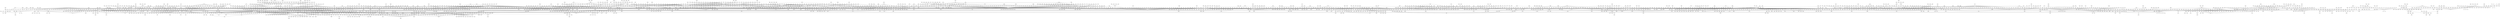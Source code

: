 graph {



	1 [height="0.05", level="1", pos="-19363.63,-15160.73", width="0.05"];
	10 [level="5", pos="-18377.30,-14815.96"];
	100 [level="3", pos="-10128.68,-1933.14"];
	1000 [level="3", pos="4378.31,2302.39"];
	1001 [level="2", pos="2342.43,2322.68"];
	1003 [level="5", pos="3041.39,3299.07"];
	1005 [height="0.05", level="1", pos="6354.85,-8283.81", width="0.05"];
	1006 [height="0.05", level="1", pos="10911.83,-8882.20", width="0.05"];
	1007 [height="0.05", level="1", pos="11294.68,-10397.10", width="0.05"];
	1008 [level="5", pos="3367.27,-4420.82"];
	1009 [height="0.05", level="1", pos="8707.25,-10104.20", width="0.05"];
	1010 [height="0.05", level="1", pos="6944.69,-6709.39", width="0.05"];
	1011 [level="3", pos="2469.28,-5829.76"];
	1013 [level="3", pos="2839.50,-6815.94"];
	1015 [level="2", pos="5013.07,-4425.63"];
	1016 [level="3", pos="3803.31,-7887.31"];
	1018 [level="3", pos="2689.66,-4750.79"];
	1019 [level="2", pos="6048.11,-5369.84"];
	102 [level="5", pos="-10617.51,-2386.19"];
	1020 [level="4", pos="2816.10,-5271.33"];
	1021 [level="5", pos="5651.30,-5942.97"];
	1022 [level="3", pos="2949.31,-4705.76"];
	1024 [level="3", pos="3990.07,-3957.38"];
	1025 [level="5", pos="5307.16,-4720.61"];
	1027 [level="5", pos="2697.47,-6471.64"];
	1028 [level="5", pos="5055.36,-7492.01"];
	1029 [level="3", pos="3384.28,-7534.80"];
	103 [level="2", pos="-12906.29,-1365.36"];
	1030 [level="2", pos="4901.48,-7928.01"];
	1031 [level="5", pos="2956.51,-6798.07"];
	1034 [level="3", pos="4206.08,-7773.71"];
	1035 [level="5", pos="2945.03,-5621.07"];
	1036 [level="5", pos="3920.68,-3781.09"];
	1037 [level="5", pos="3783.62,-7700.97"];
	1038 [level="4", pos="3384.74,-7644.49"];
	1039 [level="5", pos="4250.34,-7682.38"];
	1041 [level="4", pos="2765.77,-6487.27"];
	1042 [level="5", pos="2676.27,-6182.74"];
	1043 [level="3", pos="2840.05,-5625.28"];
	1044 [level="5", pos="2791.91,-6132.36"];
	1045 [level="3", pos="5692.56,-4894.20"];
	1048 [level="4", pos="5786.24,-4885.06"];
	1050 [level="4", pos="4401.63,-4396.49"];
	1051 [level="5", pos="3111.45,-7237.12"];
	1052 [level="5", pos="4429.93,-4687.37"];
	1053 [level="4", pos="5041.79,-4923.59"];
	1054 [level="5", pos="2926.06,-5001.45"];
	1057 [level="2", pos="5847.78,-5860.41"];
	1058 [level="3", pos="3043.42,-4769.42"];
	106 [level="3", pos="-10260.12,-802.51"];
	1061 [level="2", pos="5218.04,-7638.03"];
	1062 [level="3", pos="3492.18,-3658.96"];
	1064 [level="3", pos="3559.75,-3731.21"];
	1066 [level="3", pos="2948.67,-5306.65"];
	1067 [level="5", pos="5797.71,-5373.99"];
	1068 [level="4", pos="4656.67,-7712.33"];
	1070 [level="5", pos="3151.42,-7114.62"];
	1071 [level="3", pos="2939.33,-4282.22"];
	1073 [level="3", pos="5601.14,-8913.46"];
	1075 [level="5", pos="6725.98,-8638.11"];
	1077 [level="3", pos="5676.40,-8402.96"];
	1078 [level="4", pos="6207.14,-8923.06"];
	108 [height="0.05", level="1", pos="-12808.67,13665.98", width="0.05"];
	1081 [level="5", pos="5436.68,-9188.56"];
	1083 [level="5", pos="-5512.72,-5110.54"];
	1084 [level="4", pos="-5307.63,-4834.46"];
	1085 [height="0.05", level="1", pos="-6721.31,15403.16", width="0.05"];
	1086 [level="5", pos="-6548.11,10085.55"];
	1087 [level="2", pos="-5617.36,11290.03"];
	1088 [level="5", pos="-6023.15,9731.16"];
	1089 [level="4", pos="-6426.30,11553.59"];
	109 [height="0.05", level="1", pos="-16014.34,8060.29", width="0.05"];
	1090 [level="5", pos="-6822.89,10837.67"];
	1091 [level="3", pos="-5621.60,9950.56"];
	1092 [level="5", pos="-6883.43,10975.22"];
	1094 [level="4", pos="-5428.94,10950.34"];
	1095 [level="5", pos="-5333.76,10450.41"];
	11 [level="4", pos="-19905.97,-14897.33"];
	110 [height="0.05", level="1", pos="-14278.35,11837.94", width="0.05"];
	1101 [level="2", pos="-5461.03,15830.38"];
	1102 [level="2", pos="-6848.10,17447.64"];
	1103 [level="5", pos="-5570.97,15324.49"];
	1104 [level="3", pos="-8134.73,15499.62"];
	1106 [height="0.05", level="1", pos="-8602.46,17379.09", width="0.05"];
	1107 [level="3", pos="-6708.27,14140.39"];
	1108 [level="5", pos="-5901.64,16315.85"];
	1109 [level="2", pos="-7324.27,14358.15"];
	111 [height="0.05", level="1", pos="-17398.57,5142.03", width="0.05"];
	1110 [level="4", pos="-5909.05,14596.86"];
	1112 [level="5", pos="-6930.71,16516.70"];
	1114 [level="3", pos="-5798.23,14675.08"];
	1115 [level="5", pos="-7393.30,14647.21"];
	1116 [level="3", pos="-7725.27,16168.49"];
	1118 [level="3", pos="-7966.79,15386.57"];
	1119 [level="2", pos="4901.94,19900.07"];
	112 [height="0.05", level="1", pos="-12610.77,1306.41", width="0.05"];
	1121 [level="5", pos="3143.66,19189.86"];
	1122 [level="4", pos="3759.88,19495.35"];
	1125 [level="5", pos="4144.74,18544.51"];
	1126 [level="2", pos="6644.08,19984.61"];
	1127 [level="5", pos="5059.33,20116.59"];
	1128 [level="2", pos="7996.96,19422.04"];
	1129 [level="2", pos="6908.26,20351.01"];
	113 [height="0.05", level="1", pos="-13792.96,2659.80", width="0.05"];
	1134 [level="2", pos="9188.38,19097.75"];
	1135 [level="2", pos="8068.30,18869.13"];
	1136 [level="4", pos="8619.86,20905.67"];
	1139 [level="3", pos="9878.05,18996.44"];
	114 [level="2", pos="-16212.85,5020.17"];
	1140 [level="2", pos="10037.22,20289.23"];
	1141 [level="5", pos="9168.21,18960.28"];
	1142 [level="3", pos="9233.16,20278.05"];
	1144 [level="2", pos="-18337.55,4509.79"];
	1146 [level="2", pos="-19769.42,3568.63"];
	1147 [height="0.05", level="1", pos="-19607.47,5725.43", width="0.05"];
	1148 [level="3", pos="-18801.97,2327.22"];
	1149 [level="5", pos="-17456.34,3053.94"];
	115 [height="0.05", level="1", pos="-14146.54,3611.91", width="0.05"];
	1150 [level="3", pos="-17473.28,3427.94"];
	1151 [level="5", pos="-18184.22,4091.01"];
	1152 [level="3", pos="-17893.62,2254.09"];
	1155 [level="3", pos="-19071.41,2984.83"];
	1157 [level="3", pos="-18241.57,4973.90"];
	1159 [level="5", pos="-18167.44,5380.64"];
	116 [level="5", pos="-15029.48,2664.88"];
	1163 [level="4", pos="-3712.60,-401.08"];
	1164 [level="3", pos="-3954.08,-398.43"];
	1165 [level="3", pos="-4010.79,-558.04"];
	1166 [level="5", pos="-749.81,31.91"];
	1168 [height="0.05", level="1", pos="-4845.46,4409.74", width="0.05"];
	1169 [height="0.05", level="1", pos="-4977.14,1091.38", width="0.05"];
	117 [level="5", pos="-16544.11,2622.18"];
	1170 [height="0.05", level="1", pos="-6330.15,-1058.06", width="0.05"];
	1172 [height="0.05", level="1", pos="-3780.82,6962.52", width="0.05"];
	1173 [level="2", pos="-4771.29,3293.90"];
	1175 [level="3", pos="-5417.11,4420.32"];
	1177 [level="5", pos="-4371.08,4193.45"];
	1178 [level="4", pos="-4299.31,4717.89"];
	1179 [level="2", pos="-4423.35,3672.52"];
	118 [level="3", pos="-14104.81,4627.30"];
	1180 [level="3", pos="-4935.42,5179.95"];
	1182 [level="5", pos="-5401.17,3978.76"];
	1183 [level="3", pos="-5357.03,4740.78"];
	1191 [level="3", pos="-4145.22,7341.82"];
	1192 [level="3", pos="-3406.60,7953.36"];
	1194 [level="3", pos="-4229.60,6350.52"];
	1197 [level="5", pos="-4043.64,6911.95"];
	1198 [level="2", pos="-2940.30,7269.84"];
	1199 [level="5", pos="-3241.98,6423.55"];
	12 [height="0.05", level="1", pos="-18353.85,-7093.02", width="0.05"];
	1202 [level="3", pos="-25211.30,3263.67"];
	1203 [level="5", pos="-24752.55,4492.22"];
	1204 [level="3", pos="-25556.51,4011.24"];
	1205 [height="0.05", level="1", pos="-8772.18,-15421.18", width="0.05"];
	1206 [height="0.05", level="1", pos="-11273.04,-15937.81", width="0.05"];
	1207 [level="5", pos="-8444.72,-13782.33"];
	1210 [level="2", pos="-8058.80,-15995.66"];
	1212 [level="4", pos="-9395.76,-15726.12"];
	1214 [level="2", pos="-8906.17,-16389.97"];
	1215 [level="2", pos="-8029.44,-14665.30"];
	1216 [level="3", pos="-9563.57,-15062.40"];
	1218 [level="5", pos="-8051.26,-16251.89"];
	1219 [level="5", pos="-7636.95,-15308.09"];
	122 [level="4", pos="-16634.52,2653.29"];
	1220 [level="2", pos="-11576.51,18761.99"];
	1221 [level="4", pos="-11175.06,17526.99"];
	1222 [level="4", pos="-12520.11,17584.03"];
	1223 [level="3", pos="-11119.01,19041.44"];
	1225 [level="5", pos="-11852.34,18916.99"];
	1226 [level="5", pos="-10450.16,19225.13"];
	1227 [level="2", pos="1359.13,15794.87"];
	1229 [level="2", pos="796.73,15903.95"];
	123 [level="4", pos="-16742.47,3440.07"];
	1230 [level="3", pos="1340.30,14677.39"];
	1231 [level="2", pos="138.17,14288.04"];
	1232 [level="5", pos="-139.26,14533.78"];
	1233 [level="2", pos="-140.55,16056.18"];
	1234 [level="4", pos="999.50,14143.37"];
	1236 [level="3", pos="37.69,15241.28"];
	1237 [level="3", pos="1676.76,15040.32"];
	1238 [level="3", pos="1790.09,15676.91"];
	1239 [level="3", pos="1321.91,16025.73"];
	124 [level="5", pos="-16837.52,3308.16"];
	1241 [level="2", pos="-16509.89,7337.78"];
	1242 [level="2", pos="-15730.88,8846.15"];
	1243 [height="0.05", level="1", pos="-15881.46,9984.69", width="0.05"];
	1244 [level="3", pos="-16886.56,8315.65"];
	1246 [level="3", pos="-15477.25,8818.18"];
	1247 [level="5", pos="-15383.51,7901.58"];
	1249 [height="0.05", level="1", pos="-17325.35,9814.19", width="0.05"];
	1251 [level="5", pos="-17007.72,7655.29"];
	1252 [level="5", pos="-15277.47,8026.04"];
	1254 [level="3", pos="-15660.76,7150.87"];
	1255 [level="3", pos="-17250.92,7475.87"];
	1256 [level="4", pos="-16984.11,6419.35"];
	1257 [level="5", pos="-16509.57,6673.33"];
	1258 [level="3", pos="-17239.11,7700.86"];
	1259 [level="3", pos="-18318.57,7466.62"];
	126 [level="2", pos="-16042.47,2120.08"];
	1260 [level="4", pos="-18038.28,8609.84"];
	1263 [level="3", pos="-7705.33,9473.76"];
	1264 [height="0.05", level="1", pos="-4679.85,-16179.86", width="0.05"];
	1265 [level="3", pos="-2948.15,-10767.19"];
	1266 [level="5", pos="-5190.07,-12523.87"];
	1267 [height="0.05", level="1", pos="-6995.52,-12111.34", width="0.05"];
	1268 [level="2", pos="-2157.55,-12378.00"];
	1269 [level="3", pos="-3478.72,-11504.65"];
	127 [level="5", pos="-14151.77,3721.35"];
	1271 [level="5", pos="-4413.20,-10298.87"];
	1272 [level="4", pos="-3675.47,-12616.87"];
	1274 [level="2", pos="-2945.95,-12596.33"];
	1276 [level="2", pos="-3205.29,-13402.23"];
	1277 [level="5", pos="-4450.45,-12614.56"];
	1278 [level="5", pos="-6136.12,-10697.05"];
	1279 [level="5", pos="-5132.54,-10034.40"];
	1280 [level="5", pos="-6289.22,-11356.74"];
	1281 [level="3", pos="-3471.73,-10818.76"];
	1283 [level="4", pos="-5352.27,-12671.00"];
	1284 [level="3", pos="-3189.77,-12497.92"];
	1285 [level="3", pos="-2932.15,-12164.40"];
	1286 [level="4", pos="-6328.91,-10707.93"];
	1288 [level="2", pos="-5917.95,-9995.88"];
	1289 [level="2", pos="-6603.97,-11236.59"];
	129 [level="4", pos="-15774.40,2445.33"];
	1291 [level="2", pos="-5082.41,-9892.14"];
	1292 [level="3", pos="-5775.17,-12364.49"];
	1296 [level="3", pos="-4466.92,-10071.38"];
	1297 [level="3", pos="-5905.58,-10112.80"];
	13 [height="0.05", level="1", pos="-22345.44,-10465.63", width="0.05"];
	130 [level="3", pos="-14741.48,5127.65"];
	1301 [level="5", pos="-5661.23,-11958.14"];
	1302 [height="0.05", level="1", pos="588.24,-17943.07", width="0.05"];
	1303 [level="3", pos="-3546.17,-17289.05"];
	1304 [height="0.05", level="1", pos="-3300.46,-19040.17", width="0.05"];
	1305 [height="0.05", level="1", pos="-7565.15,-17912.11", width="0.05"];
	1306 [level="2", pos="-3033.35,-16455.94"];
	1307 [level="4", pos="-5810.64,-14463.19"];
	1308 [level="3", pos="-5209.83,-14182.59"];
	1309 [level="2", pos="-6554.98,-14564.87"];
	131 [level="5", pos="-16474.70,4181.70"];
	1311 [level="4", pos="-2949.70,-15843.79"];
	1312 [level="2", pos="-3882.34,-14843.23"];
	1313 [level="4", pos="-5927.20,-16629.19"];
	1314 [level="2", pos="-6566.95,-15824.92"];
	1315 [level="5", pos="-4180.31,-15067.66"];
	1316 [level="3", pos="-3653.05,-15344.05"];
	1317 [level="4", pos="-4856.35,-17569.73"];
	132 [level="3", pos="-13937.38,4914.92"];
	1320 [level="3", pos="-4995.92,-17764.95"];
	1321 [level="4", pos="-5483.81,-17422.37"];
	1322 [level="5", pos="-6250.38,-15773.13"];
	1324 [level="5", pos="-5230.02,-14388.72"];
	1326 [level="5", pos="-5460.59,-17240.68"];
	1327 [level="5", pos="-3213.37,-15804.86"];
	1328 [level="2", pos="-5980.91,-14351.21"];
	1329 [level="4", pos="-3637.04,-17074.43"];
	133 [height="0.05", level="1", pos="-10070.66,14825.86", width="0.05"];
	1331 [level="4", pos="-6098.87,-15130.85"];
	1334 [level="4", pos="-4212.06,-17584.92"];
	1338 [height="0.05", level="1", pos="576.13,-21651.60", width="0.05"];
	134 [height="0.05", level="1", pos="-11392.33,17377.22", width="0.05"];
	1340 [level="3", pos="1420.64,-16953.19"];
	1341 [level="5", pos="52.02,-16636.43"];
	1342 [level="2", pos="-18.52,-19718.57"];
	1343 [level="3", pos="-882.91,-16817.69"];
	1344 [level="5", pos="1972.76,-18440.65"];
	1347 [level="2", pos="-303.50,-19313.06"];
	135 [height="0.05", level="1", pos="-12928.02,15580.77", width="0.05"];
	1351 [level="4", pos="2080.97,-18583.84"];
	1352 [level="5", pos="-301.30,-18523.40"];
	1355 [level="2", pos="2371.77,-17751.18"];
	1356 [level="4", pos="-670.35,-18101.02"];
	1357 [level="4", pos="174.71,-19364.02"];
	1358 [level="3", pos="1549.77,-19072.05"];
	1361 [level="4", pos="922.85,-16919.62"];
	1363 [level="5", pos="767.45,-16610.70"];
	1368 [level="3", pos="86.34,-16398.82"];
	1369 [level="3", pos="-639.85,-18294.13"];
	1370 [level="4", pos="1793.45,-17644.93"];
	1372 [level="5", pos="1164.34,-18871.41"];
	1375 [level="4", pos="-598.45,-16905.56"];
	138 [level="4", pos="-12832.19,13176.91"];
	1383 [level="3", pos="-40.60,-22542.81"];
	1384 [level="5", pos="1231.19,-20840.24"];
	1385 [level="5", pos="-478.95,-21248.59"];
	1386 [height="0.05", level="1", pos="968.65,-23994.70", width="0.05"];
	1387 [level="3", pos="992.41,-22985.27"];
	1389 [level="2", pos="1712.53,-21865.15"];
	139 [level="3", pos="-13537.46,14385.64"];
	1390 [level="5", pos="1410.88,-22169.33"];
	1391 [level="5", pos="-43.86,-20850.61"];
	1392 [level="5", pos="-450.22,-21692.81"];
	1393 [level="4", pos="1637.98,-21505.26"];
	1394 [level="3", pos="1091.85,-20679.86"];
	1395 [level="5", pos="36.82,-22632.99"];
	1397 [height="0.05", level="1", pos="13278.98,-12080.80", width="0.05"];
	1398 [level="3", pos="11540.73,-8533.46"];
	1399 [level="3", pos="10571.79,-9042.15"];
	14 [level="4", pos="-19986.97,-12104.32"];
	140 [level="5", pos="-13811.16,13780.48"];
	1401 [level="3", pos="14595.36,-10491.82"];
	1402 [height="0.05", level="1", pos="16362.09,-14129.77", width="0.05"];
	1403 [height="0.05", level="1", pos="14014.84,-15886.17", width="0.05"];
	1405 [level="3", pos="11696.14,-12646.50"];
	1406 [level="3", pos="11611.70,-11980.06"];
	1407 [level="5", pos="12151.43,-13089.85"];
	1408 [level="5", pos="13076.09,-13312.26"];
	1411 [level="5", pos="11668.27,-12042.86"];
	1413 [level="3", pos="14350.21,-10671.26"];
	1414 [level="3", pos="12618.61,-10523.83"];
	1415 [level="5", pos="13199.38,-10768.46"];
	1416 [level="4", pos="11607.91,-12607.23"];
	1417 [height="0.05", level="1", pos="18146.77,-14115.45", width="0.05"];
	1418 [level="5", pos="15065.97,-11345.07"];
	1422 [level="5", pos="14674.19,-12111.33"];
	1424 [level="3", pos="15219.61,-11356.49"];
	1427 [level="3", pos="13618.19,-10749.73"];
	1428 [level="5", pos="13854.39,-13127.20"];
	1429 [level="3", pos="13470.71,-13708.74"];
	1432 [level="3", pos="11920.72,-11488.85"];
	1435 [level="3", pos="12632.63,-10380.23"];
	1436 [level="4", pos="15022.19,-10718.74"];
	1437 [level="4", pos="15003.75,-11990.48"];
	1439 [level="5", pos="12276.55,-11525.83"];
	1445 [level="3", pos="15116.48,-10713.10"];
	1447 [level="5", pos="13681.96,-10781.41"];
	1448 [level="5", pos="12412.94,-13004.86"];
	145 [level="5", pos="-12292.52,13512.67"];
	1451 [level="3", pos="-5152.41,-1549.95"];
	1452 [level="2", pos="-5377.08,-1017.92"];
	1453 [level="3", pos="-4664.68,-359.07"];
	1455 [level="3", pos="-5237.66,-1433.35"];
	1456 [level="5", pos="-4882.47,-819.39"];
	1458 [level="5", pos="-4525.03,-1593.56"];
	146 [height="0.05", level="1", pos="-7932.19,13092.79", width="0.05"];
	1460 [height="0.05", level="1", pos="16950.50,-3476.80", width="0.05"];
	1461 [height="0.05", level="1", pos="14053.21,-5197.00", width="0.05"];
	1462 [height="0.05", level="1", pos="11917.69,-6624.67", width="0.05"];
	1463 [level="3", pos="8600.97,-4907.47"];
	1464 [height="0.05", level="1", pos="12014.45,-3656.68", width="0.05"];
	1465 [level="5", pos="9283.66,-6192.10"];
	1469 [level="5", pos="8713.50,-5093.32"];
	147 [height="0.05", level="1", pos="-11513.37,11528.54", width="0.05"];
	1470 [level="5", pos="9941.40,-6024.91"];
	1471 [level="5", pos="8760.37,-5890.70"];
	1472 [level="5", pos="9165.52,-6275.13"];
	1473 [level="4", pos="8803.54,-5739.49"];
	1474 [level="2", pos="10421.21,-3756.02"];
	1475 [level="2", pos="10648.79,-3643.37"];
	1476 [level="2", pos="10480.62,-5990.62"];
	1478 [level="4", pos="9838.72,-6111.60"];
	1479 [level="3", pos="9290.62,-3875.62"];
	148 [level="5", pos="-10291.00,15830.15"];
	1480 [level="5", pos="9447.97,-3797.50"];
	1481 [height="0.05", level="1", pos="21809.36,-2158.51", width="0.05"];
	1482 [height="0.05", level="1", pos="18683.80,-3977.05", width="0.05"];
	1484 [height="0.05", level="1", pos="21340.27,1339.25", width="0.05"];
	1485 [height="0.05", level="1", pos="23724.89,-1854.87", width="0.05"];
	1486 [level="2", pos="20910.60,-1195.93"];
	1488 [level="4", pos="21209.64,-2635.03"];
	1489 [level="4", pos="22263.23,-2325.14"];
	149 [level="2", pos="-11114.89,15659.62"];
	1491 [level="2", pos="21853.98,-3050.66"];
	1492 [level="3", pos="20744.14,-1653.82"];
	1496 [level="5", pos="20683.24,2248.12"];
	1497 [level="3", pos="20391.89,2238.68"];
	1499 [level="3", pos="22295.67,1522.21"];
	150 [level="3", pos="-8919.98,14389.60"];
	1500 [level="4", pos="20117.58,1305.00"];
	1501 [level="5", pos="20105.37,1108.12"];
	1503 [level="4", pos="21645.99,461.01"];
	1505 [level="4", pos="20789.46,278.22"];
	1506 [level="5", pos="22055.15,1306.56"];
	1508 [level="3", pos="20598.23,398.92"];
	1509 [level="4", pos="21645.13,2238.23"];
	151 [level="5", pos="-10357.13,13598.21"];
	1511 [level="4", pos="21566.94,2356.66"];
	1517 [height="0.05", level="1", pos="8823.93,4876.90", width="0.05"];
	1518 [height="0.05", level="1", pos="6291.10,2323.20", width="0.05"];
	1519 [height="0.05", level="1", pos="9449.44,1123.54", width="0.05"];
	1520 [level="3", pos="6250.21,-999.97"];
	1521 [level="3", pos="5212.26,-507.66"];
	1522 [height="0.05", level="1", pos="7409.55,2522.08", width="0.05"];
	1523 [level="2", pos="8375.20,-1649.06"];
	1524 [height="0.05", level="1", pos="9498.72,-2517.36", width="0.05"];
	1525 [level="5", pos="7712.56,68.07"];
	1529 [level="5", pos="6666.37,1546.54"];
	153 [level="5", pos="-9704.91,13890.16"];
	1530 [level="4", pos="6236.44,-1238.41"];
	1531 [level="2", pos="6209.75,1484.16"];
	1532 [level="4", pos="7809.38,-26.79"];
	1534 [level="3", pos="5440.20,-317.13"];
	1535 [level="4", pos="5897.10,1245.45"];
	1539 [level="5", pos="6218.07,1357.42"];
	154 [height="0.05", level="1", pos="-10143.49,16868.89", width="0.05"];
	1542 [level="4", pos="6709.89,-1099.78"];
	1543 [level="5", pos="7442.62,870.71"];
	1545 [level="5", pos="5498.72,1088.57"];
	1546 [level="4", pos="7081.17,-1114.10"];
	1547 [level="3", pos="7297.52,-1544.94"];
	1549 [level="5", pos="5438.82,280.64"];
	155 [level="5", pos="-9759.45,13578.92"];
	1550 [level="3", pos="5275.98,786.13"];
	1553 [level="4", pos="7755.79,-1590.30"];
	1554 [level="4", pos="7495.89,1088.02"];
	1555 [level="5", pos="7744.73,-452.99"];
	1558 [level="3", pos="5207.27,761.68"];
	156 [level="5", pos="-9329.25,16055.28"];
	1560 [level="3", pos="5599.69,-806.70"];
	1561 [level="2", pos="7859.97,-1672.02"];
	1564 [level="5", pos="5836.25,-702.87"];
	1567 [level="3", pos="5431.11,1196.39"];
	1568 [level="4", pos="7137.94,1846.83"];
	1571 [level="2", pos="10524.87,5216.21"];
	1572 [height="0.05", level="1", pos="12015.32,4678.93", width="0.05"];
	1573 [level="2", pos="10627.68,3693.37"];
	1574 [level="2", pos="8113.22,4586.72"];
	1575 [level="3", pos="9428.12,4042.99"];
	1576 [level="3", pos="10917.07,6001.99"];
	1577 [level="5", pos="10161.68,5976.85"];
	1578 [level="5", pos="10753.86,5506.39"];
	1579 [level="5", pos="9817.04,5705.03"];
	1581 [level="4", pos="10986.39,6288.82"];
	1582 [height="0.05", level="1", pos="-6675.08,-8687.74", width="0.05"];
	1583 [level="2", pos="-6610.99,-9986.06"];
	1584 [level="2", pos="-7156.44,-10659.56"];
	1586 [level="5", pos="-7373.92,-9849.45"];
	1587 [level="5", pos="-6541.36,-9768.41"];
	1591 [height="0.05", level="1", pos="12680.73,8670.94", width="0.05"];
	1592 [level="2", pos="3400.48,447.92"];
	1594 [height="0.05", level="1", pos="14148.09,12884.96", width="0.05"];
	1596 [level="3", pos="12703.96,7343.41"];
	1597 [level="5", pos="12827.96,7280.23"];
	1598 [height="0.05", level="1", pos="14487.87,10229.38", width="0.05"];
	1599 [level="5", pos="13544.84,7587.92"];
	16 [level="4", pos="-19088.42,-10231.78"];
	160 [level="5", pos="-11102.71,14907.33"];
	1600 [level="5", pos="11714.43,9752.26"];
	1601 [level="5", pos="13841.68,8508.52"];
	1602 [level="5", pos="11371.21,8919.86"];
	1604 [height="0.05", level="1", pos="12646.37,10729.99", width="0.05"];
	1605 [level="3", pos="11192.72,9099.37"];
	1607 [level="2", pos="13953.93,9521.97"];
	161 [level="3", pos="-8737.34,15530.60"];
	1613 [level="4", pos="13476.28,7425.43"];
	1614 [level="3", pos="13992.99,8297.21"];
	1617 [level="3", pos="11431.79,9843.73"];
	1620 [level="2", pos="12482.30,10231.38"];
	1621 [level="5", pos="12025.77,7744.24"];
	1622 [level="3", pos="11530.82,8163.84"];
	1623 [height="0.05", level="1", pos="16201.39,14581.19", width="0.05"];
	1624 [height="0.05", level="1", pos="14965.44,17204.16", width="0.05"];
	1625 [level="3", pos="13419.11,12197.94"];
	1626 [level="3", pos="14858.73,12062.51"];
	1627 [level="5", pos="13709.33,13067.43"];
	1628 [level="3", pos="15263.96,13344.33"];
	1629 [level="2", pos="14130.94,11398.95"];
	1633 [level="4", pos="15376.72,12597.50"];
	1634 [level="3", pos="15287.41,12387.52"];
	1635 [level="4", pos="14038.20,13567.88"];
	1637 [height="0.05", level="1", pos="17606.31,17479.12", width="0.05"];
	1638 [height="0.05", level="1", pos="19072.63,13286.94", width="0.05"];
	1639 [height="0.05", level="1", pos="16212.47,11758.83", width="0.05"];
	1640 [level="3", pos="16954.90,13426.01"];
	1641 [level="2", pos="15391.63,15125.61"];
	1642 [level="5", pos="15801.16,15258.64"];
	1643 [level="3", pos="15369.95,14289.01"];
	1644 [level="4", pos="16867.88,14810.48"];
	1645 [level="5", pos="-542.55,-2472.38"];
	1648 [level="4", pos="-644.56,-2097.29"];
	165 [level="4", pos="-11052.94,14981.99"];
	1650 [level="5", pos="3243.03,-17182.78"];
	1651 [level="3", pos="3637.12,-17949.58"];
	1653 [level="2", pos="4333.07,-17867.70"];
	1654 [level="5", pos="4294.72,-16918.14"];
	1656 [height="0.05", level="1", pos="12880.95,20341.19", width="0.05"];
	1657 [level="5", pos="14075.26,17057.90"];
	1659 [height="0.05", level="1", pos="14683.81,22183.00", width="0.05"];
	166 [level="3", pos="-9428.51,16079.53"];
	1660 [level="4", pos="14196.40,17903.10"];
	1661 [level="3", pos="15886.68,16620.37"];
	1662 [level="3", pos="13928.26,16870.86"];
	1666 [level="4", pos="14443.78,16165.01"];
	1667 [level="3", pos="15747.36,17779.50"];
	1669 [level="5", pos="13866.58,19848.50"];
	167 [level="5", pos="-8943.84,15236.81"];
	1671 [level="4", pos="13743.91,21225.39"];
	1672 [level="3", pos="12614.29,19831.38"];
	1673 [level="2", pos="11947.36,20496.50"];
	1674 [height="0.05", level="1", pos="11152.92,21784.29", width="0.05"];
	1675 [level="5", pos="13919.29,20096.21"];
	1677 [level="3", pos="12960.85,21650.54"];
	1679 [level="5", pos="12762.98,21470.46"];
	168 [height="0.05", level="1", pos="-7590.53,10909.39", width="0.05"];
	1680 [level="5", pos="13848.80,20999.43"];
	1681 [level="5", pos="14083.83,19625.02"];
	1682 [height="0.05", level="1", pos="10596.96,-16018.45", width="0.05"];
	1683 [height="0.05", level="1", pos="10207.22,-15044.57", width="0.05"];
	1684 [level="5", pos="11206.50,-9620.24"];
	1685 [level="5", pos="10881.08,-10458.34"];
	1686 [level="4", pos="12072.95,-11013.63"];
	1687 [level="2", pos="10958.29,-11168.35"];
	1689 [level="2", pos="11604.99,-15502.68"];
	169 [level="5", pos="-8581.62,13950.53"];
	1690 [height="0.05", level="1", pos="10801.03,-18241.15", width="0.05"];
	1691 [level="2", pos="9712.11,-16379.66"];
	1692 [level="3", pos="11657.48,-16117.34"];
	1693 [level="4", pos="11363.89,-16563.70"];
	1694 [level="2", pos="12279.31,-15181.23"];
	1697 [level="5", pos="11615.85,-14378.97"];
	1698 [level="5", pos="12330.00,-14454.15"];
	1699 [level="5", pos="12421.80,-15295.93"];
	17 [level="4", pos="-19715.75,-10634.63"];
	170 [level="5", pos="-9079.28,12256.00"];
	1706 [height="0.05", level="1", pos="2472.24,10429.20", width="0.05"];
	1707 [height="0.05", level="1", pos="4157.60,9329.66", width="0.05"];
	1708 [height="0.05", level="1", pos="2732.76,12388.82", width="0.05"];
	1710 [level="2", pos="1965.46,12177.36"];
	1712 [level="5", pos="3070.65,11492.54"];
	1714 [height="0.05", level="1", pos="2205.53,9187.16", width="0.05"];
	1716 [level="3", pos="3070.71,10018.12"];
	172 [level="5", pos="-6735.57,13200.71"];
	1720 [level="5", pos="2478.27,8491.16"];
	1722 [level="5", pos="1602.15,9772.97"];
	1724 [level="4", pos="2625.15,9412.95"];
	1725 [level="3", pos="2317.52,10119.55"];
	1726 [level="4", pos="1813.82,8505.59"];
	1729 [level="5", pos="1509.98,9076.28"];
	1735 [level="5", pos="1710.87,9859.37"];
	1739 [level="3", pos="2759.65,8649.31"];
	174 [level="2", pos="-8680.74,11359.77"];
	1741 [height="0.05", level="1", pos="9614.52,-7987.54", width="0.05"];
	1742 [level="2", pos="7936.42,-5600.14"];
	1743 [level="2", pos="7409.94,-4451.39"];
	1744 [level="5", pos="6699.79,-3827.26"];
	1746 [level="3", pos="4779.51,-3745.72"];
	1747 [level="5", pos="6373.75,-5192.01"];
	1750 [level="5", pos="5888.96,-4375.14"];
	1751 [level="2", pos="7057.98,-5369.48"];
	1755 [level="5", pos="6300.69,-4982.83"];
	1756 [level="3", pos="6084.51,-3724.47"];
	176 [level="3", pos="-9154.54,13234.16"];
	1760 [height="0.05", level="1", pos="14815.15,-7912.99", width="0.05"];
	1761 [level="3", pos="8833.09,-7391.09"];
	1763 [level="3", pos="10108.20,-7448.38"];
	1764 [height="0.05", level="1", pos="17298.78,-10051.57", width="0.05"];
	1765 [level="2", pos="13738.43,-8027.45"];
	1766 [height="0.05", level="1", pos="15555.88,-9517.43", width="0.05"];
	1767 [height="0.05", level="1", pos="13242.18,-9367.73", width="0.05"];
	1768 [level="5", pos="14630.21,-8362.14"];
	1769 [level="3", pos="14509.59,-6981.77"];
	177 [level="3", pos="-8354.67,11785.59"];
	1770 [level="3", pos="15415.94,-7448.72"];
	1771 [level="2", pos="18274.77,-11067.28"];
	1772 [height="0.05", level="1", pos="19521.60,-11594.61", width="0.05"];
	1773 [level="2", pos="16300.92,-8496.97"];
	1775 [level="2", pos="16715.71,-9912.22"];
	1776 [level="5", pos="17970.78,-9469.46"];
	1777 [level="2", pos="17099.24,-11085.73"];
	1778 [level="2", pos="18464.74,-12006.61"];
	1779 [height="0.05", level="1", pos="-837.57,733.18", width="0.05"];
	1780 [level="2", pos="-833.31,-981.43"];
	1781 [level="3", pos="-1406.15,-881.93"];
	1782 [level="3", pos="-1644.83,-1271.68"];
	1783 [level="3", pos="-1868.95,-2056.33"];
	1785 [level="3", pos="-1313.90,-1881.49"];
	1786 [level="3", pos="-1503.48,-2229.07"];
	1787 [level="2", pos="-1808.96,-1946.56"];
	1788 [level="5", pos="-781.37,-1526.47"];
	1789 [level="4", pos="-1023.44,-1617.47"];
	179 [level="5", pos="-7879.11,14243.26"];
	1791 [level="2", pos="1463.33,2103.75"];
	1792 [level="4", pos="-1173.62,-175.87"];
	1793 [level="3", pos="-867.05,190.53"];
	1794 [level="2", pos="1516.45,2639.63"];
	1796 [level="2", pos="2534.39,2991.29"];
	1798 [level="4", pos="1145.75,1633.63"];
	1799 [level="4", pos="1756.26,2867.07"];
	180 [level="4", pos="-7187.45,13906.01"];
	1802 [level="2", pos="921.03,2310.82"];
	1806 [level="4", pos="5529.26,6666.93"];
	1807 [height="0.05", level="1", pos="8802.71,6714.71", width="0.05"];
	1808 [height="0.05", level="1", pos="5165.76,7916.92", width="0.05"];
	1809 [height="0.05", level="1", pos="10568.44,10677.48", width="0.05"];
	1810 [level="3", pos="5175.94,6008.14"];
	1812 [level="3", pos="4940.42,6041.25"];
	1813 [height="0.05", level="1", pos="7018.03,7686.35", width="0.05"];
	1814 [level="4", pos="6017.16,7347.88"];
	1815 [level="3", pos="6953.38,5372.97"];
	1817 [level="3", pos="6338.68,5277.72"];
	1818 [level="5", pos="6207.52,5479.93"];
	182 [level="5", pos="-7993.68,14333.95"];
	1820 [height="0.05", level="1", pos="7746.21,8356.05", width="0.05"];
	1821 [level="3", pos="5265.70,6616.55"];
	1825 [level="4", pos="7410.02,5920.96"];
	1826 [level="3", pos="7599.16,5969.47"];
	1828 [level="5", pos="5121.90,6733.21"];
	1829 [level="5", pos="14802.11,-4717.15"];
	183 [level="5", pos="-7056.66,13829.29"];
	1830 [level="3", pos="13284.32,-4673.24"];
	1831 [level="2", pos="15712.35,-5201.45"];
	1832 [level="3", pos="14312.42,-4331.27"];
	1833 [height="0.05", level="1", pos="15407.89,-5735.22", width="0.05"];
	1834 [level="4", pos="13426.95,-5837.98"];
	1836 [level="3", pos="13007.43,-5361.54"];
	1839 [level="3", pos="15269.72,-4694.95"];
	184 [level="5", pos="-7358.21,12417.50"];
	1840 [level="3", pos="14411.81,-5595.06"];
	1842 [level="5", pos="13607.35,-5816.79"];
	1843 [level="5", pos="13786.40,-4420.54"];
	1844 [level="5", pos="-8335.64,-3426.75"];
	1845 [level="2", pos="-8920.12,-3438.54"];
	1846 [level="4", pos="-8841.22,-3400.96"];
	1848 [level="5", pos="-8360.15,-4105.39"];
	1849 [height="0.05", level="1", pos="6578.20,-18180.15", width="0.05"];
	185 [level="2", pos="-6955.22,12354.39"];
	1850 [level="5", pos="9857.76,-14848.06"];
	1852 [level="5", pos="10674.58,-14977.51"];
	1854 [level="5", pos="10434.14,-15773.79"];
	1856 [height="0.05", level="1", pos="5650.74,-21060.16", width="0.05"];
	1857 [level="2", pos="7204.66,-19433.37"];
	1858 [level="2", pos="7403.22,-18051.86"];
	1859 [level="5", pos="6232.57,-17570.13"];
	1860 [level="2", pos="5583.22,-18767.96"];
	1861 [level="3", pos="6714.55,-17210.08"];
	1862 [level="4", pos="5739.44,-18254.52"];
	1864 [height="0.05", level="1", pos="6381.14,-22418.50", width="0.05"];
	1865 [level="5", pos="5353.10,-21192.84"];
	1866 [level="2", pos="4144.63,-21114.17"];
	1867 [level="3", pos="5260.97,-19795.23"];
	1868 [level="3", pos="6280.14,-20661.72"];
	1869 [level="5", pos="5028.44,-20245.82"];
	1870 [level="2", pos="4492.28,-22477.92"];
	1871 [level="2", pos="7333.78,-23718.70"];
	1872 [level="3", pos="7012.86,-21621.54"];
	1873 [level="5", pos="6204.53,-22778.12"];
	1874 [level="5", pos="7395.99,-22319.10"];
	1876 [level="4", pos="4174.55,-22957.08"];
	1877 [level="5", pos="4479.69,-22712.75"];
	188 [level="3", pos="-9305.80,13040.91"];
	1880 [level="5", pos="3413.77,-21998.38"];
	1884 [level="5", pos="16161.49,-13893.69"];
	1885 [level="3", pos="16285.81,-15383.82"];
	1887 [level="3", pos="15342.33,-14268.64"];
	1888 [level="5", pos="15510.23,-14736.23"];
	1889 [level="3", pos="16792.90,-14161.06"];
	1892 [level="3", pos="16764.24,-14798.00"];
	1893 [level="5", pos="-12351.80,-8285.39"];
	1894 [level="2", pos="-11766.01,-7432.52"];
	1897 [level="2", pos="-15449.41,-3249.99"];
	1898 [level="5", pos="-13157.04,-3814.44"];
	1899 [level="3", pos="-13137.54,-4142.33"];
	19 [level="5", pos="-19821.58,-11832.05"];
	190 [level="3", pos="-9133.93,12050.26"];
	1902 [level="2", pos="-15028.72,-4090.32"];
	1903 [level="3", pos="-14099.98,-4952.77"];
	1904 [level="2", pos="-13876.88,-3135.05"];
	1905 [level="3", pos="-14507.03,-4765.44"];
	1906 [level="4", pos="-13719.63,-4766.07"];
	1909 [level="2", pos="-14893.88,-3363.40"];
	191 [level="5", pos="-6840.97,13102.32"];
	1910 [level="2", pos="-14964.55,-2663.66"];
	1911 [level="4", pos="-15886.86,-3990.27"];
	1913 [level="3", pos="-16218.71,-3090.86"];
	1914 [level="5", pos="-15269.32,-1854.09"];
	1915 [level="3", pos="-15973.05,-2441.89"];
	1916 [level="5", pos="-14818.21,-2511.28"];
	192 [height="0.05", level="1", pos="-9301.04,8550.37", width="0.05"];
	1920 [level="3", pos="1525.66,-5303.22"];
	1921 [level="4", pos="1337.37,-5459.01"];
	1922 [height="0.05", level="1", pos="-6133.88,2557.77", width="0.05"];
	1923 [height="0.05", level="1", pos="-6019.63,365.13", width="0.05"];
	1924 [level="3", pos="-4719.95,808.16"];
	1925 [level="2", pos="-5081.65,1844.17"];
	1926 [level="2", pos="-5225.90,537.29"];
	1930 [level="4", pos="-4440.24,1628.17"];
	1931 [level="3", pos="-5253.53,1204.61"];
	1936 [level="2", pos="-6186.56,1302.66"];
	1937 [height="0.05", level="1", pos="-5849.13,5628.30", width="0.05"];
	1938 [height="0.05", level="1", pos="-8029.57,-145.82", width="0.05"];
	1939 [level="4", pos="-6486.97,3600.74"];
	194 [level="3", pos="-7247.90,11390.77"];
	1940 [level="3", pos="-5367.45,2829.77"];
	1942 [level="2", pos="-6453.16,1314.34"];
	1943 [level="3", pos="-7236.03,1166.50"];
	1944 [level="5", pos="-6918.51,2538.77"];
	1945 [level="2", pos="-5610.11,3824.13"];
	1946 [level="5", pos="-7109.57,2368.35"];
	1947 [level="5", pos="-6783.07,3028.61"];
	1948 [level="5", pos="-5221.50,2144.50"];
	1949 [level="3", pos="-6459.55,3742.35"];
	195 [level="5", pos="-8473.97,11007.08"];
	1950 [level="3", pos="-7150.07,1839.06"];
	1951 [level="3", pos="-7188.53,1868.30"];
	1954 [level="3", pos="-5184.62,2274.44"];
	1957 [level="5", pos="-5362.29,2997.59"];
	1958 [level="3", pos="-5635.12,3554.33"];
	1959 [level="4", pos="-6829.16,3201.95"];
	1965 [level="5", pos="-6554.15,1018.14"];
	1967 [level="5", pos="-5643.41,1533.09"];
	1968 [level="4", pos="-6096.39,893.61"];
	1970 [level="4", pos="-5703.92,1068.27"];
	1971 [height="0.05", level="1", pos="-1418.39,7554.75", width="0.05"];
	1972 [level="4", pos="-377.16,6174.60"];
	1973 [level="3", pos="-1233.63,8168.20"];
	1974 [level="2", pos="-2128.45,8106.79"];
	1975 [level="3", pos="-2050.60,7420.71"];
	1979 [level="5", pos="-1032.35,7500.21"];
	1981 [level="3", pos="-1256.69,8256.07"];
	1982 [level="4", pos="4682.39,-606.20"];
	1983 [level="2", pos="5199.23,-2275.55"];
	1984 [level="5", pos="4289.22,-1802.19"];
	1985 [level="5", pos="4033.20,-580.51"];
	1986 [level="2", pos="6288.78,-2576.89"];
	1988 [level="5", pos="5228.98,-1051.40"];
	1989 [level="3", pos="4823.08,-1938.70"];
	1990 [level="4", pos="5645.92,-1068.84"];
	1992 [level="3", pos="5898.36,-1720.06"];
	1993 [level="2", pos="6147.86,-1911.11"];
	1994 [level="5", pos="4109.72,-781.89"];
	1996 [level="5", pos="4526.39,-416.56"];
	2 [height="0.05", level="1", pos="-18969.45,-11474.17", width="0.05"];
	20 [level="5", pos="-18199.13,-12371.11"];
	2002 [level="2", pos="10087.63,7613.08"];
	2003 [level="3", pos="8748.79,7487.26"];
	2005 [level="5", pos="9387.46,6408.17"];
	2006 [level="5", pos="8298.45,7209.33"];
	2012 [level="4", pos="7926.80,6728.70"];
	2013 [level="2", pos="8386.48,5694.53"];
	2015 [level="2", pos="8925.57,7722.49"];
	2019 [level="3", pos="9431.18,7385.70"];
	2020 [height="0.05", level="1", pos="14386.63,-17649.37", width="0.05"];
	2021 [level="3", pos="13842.52,-16762.74"];
	2022 [level="5", pos="15031.40,-15423.11"];
	2023 [level="3", pos="14648.49,-16804.28"];
	2024 [level="5", pos="13716.56,-15479.50"];
	2025 [level="4", pos="13547.15,-15955.39"];
	2026 [level="3", pos="14547.31,-15094.54"];
	2029 [level="3", pos="15120.63,-16071.82"];
	2030 [height="0.05", level="1", pos="12716.17,-20254.84", width="0.05"];
	2031 [level="5", pos="14893.90,-17848.01"];
	2034 [height="0.05", level="1", pos="15784.09,-20601.24", width="0.05"];
	2035 [level="4", pos="14038.81,-19284.63"];
	2036 [level="5", pos="11674.78,-19710.93"];
	2038 [height="0.05", level="1", pos="12591.73,-23402.24", width="0.05"];
	2039 [level="3", pos="14149.01,-20204.23"];
	204 [level="4", pos="-7546.34,10613.58"];
	2040 [level="2", pos="10881.78,-20684.83"];
	2042 [level="4", pos="12255.56,-19211.86"];
	2043 [level="5", pos="13653.37,-21020.29"];
	2046 [level="4", pos="11894.12,-21230.11"];
	2047 [level="5", pos="13994.29,-19439.11"];
	2049 [level="4", pos="11349.68,-19734.23"];
	205 [height="0.05", level="1", pos="-11068.94,5118.53", width="0.05"];
	2050 [level="3", pos="13606.32,-21198.81"];
	2051 [level="5", pos="13106.01,-19138.91"];
	2052 [level="3", pos="12103.31,-21384.50"];
	2055 [level="4", pos="11158.83,-20466.31"];
	2058 [level="3", pos="13183.62,-21520.07"];
	2059 [level="3", pos="12288.76,-18875.53"];
	206 [level="2", pos="-7624.19,9063.54"];
	2062 [level="4", pos="15134.25,-22030.88"];
	2063 [level="2", pos="15661.22,-22114.49"];
	2064 [level="5", pos="16037.72,-20189.95"];
	2067 [level="5", pos="16497.47,-21055.21"];
	2068 [level="5", pos="15011.67,-21265.32"];
	2069 [level="4", pos="15356.59,-20199.26"];
	207 [level="2", pos="-10765.84,9681.82"];
	2071 [level="2", pos="16842.03,-20159.49"];
	2072 [level="2", pos="16673.47,-21738.97"];
	2074 [level="3", pos="-12883.15,-9080.78"];
	2075 [level="4", pos="-13533.49,-9307.67"];
	2077 [level="3", pos="-13603.29,7550.17"];
	2078 [level="5", pos="-12509.34,7305.15"];
	2079 [level="2", pos="-13799.95,6765.59"];
	208 [level="2", pos="-7062.37,8545.64"];
	2080 [level="3", pos="-12971.15,7884.87"];
	2083 [level="5", pos="-13127.28,6314.87"];
	2085 [level="2", pos="7568.67,3431.89"];
	2086 [level="5", pos="6031.02,3027.03"];
	2088 [level="4", pos="5487.07,2120.32"];
	2089 [level="4", pos="6045.60,1669.96"];
	209 [level="5", pos="-8952.23,9722.79"];
	2090 [level="5", pos="6500.09,3085.87"];
	2091 [level="5", pos="5901.19,2858.92"];
	2092 [level="5", pos="5572.26,2335.80"];
	2097 [level="3", pos="6948.34,2171.17"];
	21 [level="3", pos="-18050.07,-12156.17"];
	210 [level="5", pos="-9668.33,7318.65"];
	2100 [level="2", pos="6891.29,3056.92"];
	2106 [level="4", pos="7572.07,3799.75"];
	2108 [level="4", pos="7968.58,3887.14"];
	2109 [level="5", pos="7116.03,3327.96"];
	211 [level="3", pos="-7486.98,8457.97"];
	2110 [height="0.05", level="1", pos="6457.47,-12364.21", width="0.05"];
	2111 [level="3", pos="2667.45,-8286.51"];
	2112 [height="0.05", level="1", pos="6489.31,-10233.35", width="0.05"];
	2113 [level="3", pos="3581.27,-9913.68"];
	2114 [level="5", pos="3414.93,-8223.83"];
	212 [level="2", pos="-10476.42,6860.28"];
	2120 [level="4", pos="3077.70,-9068.63"];
	2121 [level="5", pos="2902.04,-8700.42"];
	2122 [level="5", pos="4165.61,-8565.35"];
	2126 [level="2", pos="4015.92,-9931.34"];
	2127 [level="3", pos="4547.32,-9126.98"];
	2129 [level="4", pos="3412.74,-9573.91"];
	213 [level="3", pos="-11365.32,8334.18"];
	2130 [level="4", pos="4413.89,-8611.40"];
	2131 [level="2", pos="6386.59,-13635.23"];
	2132 [level="4", pos="6582.03,-13279.89"];
	2133 [height="0.05", level="1", pos="5434.63,-14029.18", width="0.05"];
	2134 [level="3", pos="7185.62,-12720.62"];
	2137 [level="2", pos="7307.01,-15394.25"];
	2141 [level="3", pos="7794.26,-15157.30"];
	2142 [level="3", pos="6389.31,-16438.86"];
	2144 [level="2", pos="5963.26,-15403.73"];
	2149 [level="4", pos="7448.63,-15929.55"];
	2150 [level="3", pos="7261.99,-14951.03"];
	2151 [level="3", pos="8165.83,-16175.06"];
	2152 [height="0.05", level="1", pos="-25081.30,-8422.51", width="0.05"];
	2155 [level="4", pos="-22425.01,-11529.82"];
	2156 [level="5", pos="-22429.72,-9284.07"];
	2158 [level="3", pos="-23824.68,-11046.28"];
	2159 [level="3", pos="-21280.29,-11344.65"];
	216 [level="3", pos="-9067.24,6867.30"];
	2160 [level="5", pos="-23450.41,-11027.58"];
	2161 [level="4", pos="-22733.65,-9492.93"];
	2162 [level="5", pos="-22077.50,-11621.45"];
	2163 [level="4", pos="-21422.85,-11344.52"];
	2164 [level="3", pos="-21568.81,-9433.67"];
	2167 [level="4", pos="-21236.60,-10425.84"];
	2168 [level="5", pos="-21550.01,-9627.57"];
	2169 [level="4", pos="-22895.53,-11521.62"];
	217 [level="5", pos="-10465.42,7795.32"];
	2170 [level="5", pos="-23512.18,-10294.29"];
	2171 [level="4", pos="-23772.25,-10386.69"];
	2175 [height="0.05", level="1", pos="-24409.60,-5297.61", width="0.05"];
	2179 [level="3", pos="-25575.18,-9070.16"];
	218 [level="4", pos="-8519.23,7366.39"];
	2183 [level="2", pos="-24473.91,-8319.34"];
	2185 [level="3", pos="-26002.76,-8123.96"];
	2186 [level="3", pos="-23773.48,-5001.97"];
	2187 [height="0.05", level="1", pos="-25767.62,-2937.26", width="0.05"];
	219 [level="5", pos="-10893.82,8971.30"];
	2190 [level="5", pos="-24533.57,-4419.40"];
	2191 [level="2", pos="-23457.27,-4400.27"];
	2195 [level="2", pos="-25908.91,-5657.38"];
	2197 [level="5", pos="-24401.63,-5892.60"];
	2198 [level="5", pos="-25259.98,-5880.94"];
	2199 [level="5", pos="-25599.74,-4918.45"];
	22 [level="4", pos="-19782.14,-10369.24"];
	220 [level="4", pos="-9729.13,10016.96"];
	2201 [level="3", pos="-23889.22,-5803.55"];
	2205 [level="2", pos="9224.45,-18927.74"];
	2206 [level="2", pos="9769.11,-19442.70"];
	2207 [level="2", pos="12077.61,-17942.07"];
	2208 [level="3", pos="10622.15,-17611.19"];
	2209 [level="4", pos="11361.55,-19001.20"];
	2211 [level="4", pos="10128.52,-18308.99"];
	2213 [level="5", pos="11635.61,-17637.77"];
	2217 [level="5", pos="9765.45,-18520.53"];
	2218 [level="5", pos="8677.69,-18855.29"];
	2219 [level="2", pos="8572.36,-19731.23"];
	222 [level="5", pos="-10314.12,9511.22"];
	2221 [level="5", pos="9414.92,-19764.28"];
	2222 [level="4", pos="8680.86,-18599.44"];
	2224 [level="2", pos="-2096.97,-18181.98"];
	2225 [level="2", pos="-2974.84,-20287.59"];
	2226 [level="4", pos="-2800.79,-18150.95"];
	2227 [level="4", pos="-3459.33,-19624.42"];
	2228 [level="5", pos="-3816.91,-19152.78"];
	2229 [level="3", pos="-3833.83,-18657.87"];
	2230 [level="5", pos="-2501.93,-19510.98"];
	2231 [level="4", pos="-2281.56,-19190.52"];
	2232 [level="4", pos="-1820.31,-17868.91"];
	2233 [level="5", pos="-1636.97,-18586.33"];
	2234 [level="5", pos="-2340.83,-18030.57"];
	2237 [level="5", pos="3626.96,5082.87"];
	2238 [level="5", pos="2662.15,5050.82"];
	2239 [height="0.05", level="1", pos="3070.74,6108.61", width="0.05"];
	2243 [level="2", pos="-11625.86,-17173.95"];
	2244 [level="5", pos="-11997.95,-15394.60"];
	2245 [height="0.05", level="1", pos="-13754.07,-17984.33", width="0.05"];
	2246 [height="0.05", level="1", pos="-14281.10,-15057.16", width="0.05"];
	2247 [level="5", pos="-12235.98,-16003.43"];
	2248 [level="2", pos="-11108.25,-16492.16"];
	2249 [level="2", pos="-10897.61,-14919.33"];
	225 [level="3", pos="-8292.91,7723.88"];
	2250 [level="4", pos="-11203.28,-14953.99"];
	2252 [level="2", pos="-10286.00,-15758.42"];
	2254 [level="5", pos="-10578.11,-16229.77"];
	2255 [level="2", pos="-10831.54,-17982.32"];
	2256 [level="2", pos="-11082.08,-17598.62"];
	2258 [level="5", pos="-11575.50,-18168.91"];
	2259 [level="5", pos="-10509.10,-18119.34"];
	226 [level="5", pos="-8633.01,7419.54"];
	2260 [level="5", pos="-11445.30,-18781.61"];
	2262 [level="3", pos="-10505.99,-18734.02"];
	2266 [height="0.05", level="1", pos="-16936.29,-1043.75", width="0.05"];
	2267 [level="5", pos="-15648.27,127.37"];
	2269 [level="2", pos="-16346.70,-1529.33"];
	227 [level="3", pos="-9154.36,7001.53"];
	2270 [level="5", pos="-17626.25,-181.94"];
	2271 [level="2", pos="-17012.60,-2549.92"];
	2274 [level="4", pos="-16772.31,-412.60"];
	2276 [level="4", pos="-17635.22,-1159.35"];
	2278 [level="3", pos="-15410.09,-1333.03"];
	2280 [level="4", pos="-16081.14,-1795.23"];
	2284 [level="3", pos="-13935.23,-2312.67"];
	2285 [level="4", pos="-13561.34,-2907.87"];
	2286 [level="3", pos="-13633.34,-1815.52"];
	2289 [level="2", pos="-2523.68,4946.64"];
	229 [level="4", pos="-10926.22,9053.90"];
	2291 [level="2", pos="-2600.49,5361.24"];
	2293 [level="5", pos="-3178.52,4718.43"];
	2294 [level="5", pos="-2839.07,5125.04"];
	2295 [level="3", pos="1197.93,3723.35"];
	2297 [level="5", pos="-4233.56,-5106.11"];
	2299 [level="5", pos="-4132.28,-4954.08"];
	23 [level="5", pos="-18169.32,-10818.28"];
	2302 [level="2", pos="-5210.47,-4917.92"];
	2303 [level="3", pos="-5164.52,-4605.81"];
	2305 [level="5", pos="-4810.15,-4566.43"];
	2307 [level="3", pos="-11367.69,529.67"];
	2308 [level="3", pos="-3901.03,8284.23"];
	2309 [level="4", pos="-3234.24,7972.55"];
	231 [level="5", pos="-7736.71,7933.34"];
	2310 [level="3", pos="-3793.11,8598.27"];
	2312 [level="5", pos="-3666.78,8782.48"];
	2316 [level="2", pos="-15474.32,12696.79"];
	2317 [height="0.05", level="1", pos="-14913.41,14707.08", width="0.05"];
	2318 [level="5", pos="-14097.03,12317.58"];
	2319 [level="3", pos="-15347.47,11371.44"];
	232 [level="2", pos="-7312.54,7883.13"];
	2320 [level="5", pos="-14245.82,11277.68"];
	2321 [level="2", pos="-14077.24,12834.86"];
	2322 [level="5", pos="-13997.05,11797.72"];
	2323 [level="4", pos="-15265.19,13015.48"];
	2324 [level="2", pos="-16196.04,13405.93"];
	2325 [level="3", pos="-15735.98,13298.56"];
	2327 [level="3", pos="-15762.29,11802.02"];
	233 [level="3", pos="-10660.33,7505.41"];
	2333 [height="0.05", level="1", pos="6095.92,24351.76", width="0.05"];
	2334 [level="2", pos="7073.78,22434.05"];
	2335 [level="5", pos="5864.12,22790.28"];
	2336 [level="5", pos="5285.54,22273.60"];
	2337 [level="5", pos="5840.43,21234.73"];
	2339 [level="5", pos="5297.69,21803.92"];
	2340 [level="5", pos="6720.10,21462.12"];
	2341 [level="2", pos="6939.20,25396.36"];
	2342 [level="2", pos="4580.06,24237.59"];
	2343 [level="5", pos="6688.94,23638.37"];
	2346 [level="5", pos="5766.28,23912.35"];
	2347 [level="5", pos="5796.22,24868.29"];
	2348 [level="2", pos="7209.81,23804.10"];
	235 [level="3", pos="-8079.80,9054.57"];
	2351 [level="5", pos="7276.69,24392.75"];
	2354 [level="4", pos="6192.09,25125.20"];
	2357 [level="2", pos="8264.53,25412.51"];
	236 [level="2", pos="-8269.07,9661.51"];
	2360 [level="2", pos="9421.56,24844.08"];
	2361 [level="3", pos="8390.66,26257.94"];
	2366 [level="4", pos="7985.75,24677.10"];
	237 [level="3", pos="-9880.27,10122.43"];
	2370 [level="5", pos="9554.57,24307.82"];
	2373 [level="5", pos="9497.43,24959.26"];
	2374 [level="5", pos="8382.80,23573.37"];
	2375 [level="3", pos="8137.98,2541.57"];
	2376 [height="0.05", level="1", pos="15119.80,5838.03", width="0.05"];
	2377 [height="0.05", level="1", pos="13891.96,485.81", width="0.05"];
	2378 [level="5", pos="9229.81,-735.05"];
	2379 [level="2", pos="9305.01,3422.91"];
	2382 [level="2", pos="11026.44,-516.62"];
	2383 [level="3", pos="8589.02,-1011.36"];
	2384 [level="2", pos="11223.46,2281.02"];
	2385 [level="4", pos="11015.38,1137.03"];
	2389 [height="0.05", level="1", pos="12110.74,2127.86", width="0.05"];
	2390 [level="3", pos="7765.10,1774.51"];
	2393 [level="2", pos="11349.12,1717.82"];
	2394 [level="5", pos="9777.97,-810.76"];
	2395 [level="4", pos="9806.05,2881.09"];
	2397 [level="4", pos="10252.91,-751.46"];
	2399 [level="4", pos="8711.09,3295.32"];
	24 [level="5", pos="-19299.84,-12577.19"];
	240 [level="2", pos="-11148.79,8270.34"];
	2400 [level="4", pos="8266.94,-738.77"];
	2401 [level="5", pos="7911.06,2169.29"];
	2402 [level="4", pos="8080.18,2541.44"];
	2403 [level="5", pos="9768.40,2984.53"];
	2404 [level="2", pos="10301.73,2816.16"];
	2405 [level="4", pos="9278.56,-907.04"];
	2406 [level="3", pos="8039.05,-295.04"];
	2407 [level="3", pos="8163.32,461.86"];
	2408 [level="3", pos="8131.75,-115.23"];
	2409 [level="3", pos="8760.87,-757.04"];
	241 [height="0.05", level="1", pos="-8178.41,3453.85", width="0.05"];
	2411 [level="3", pos="8379.76,3023.11"];
	2412 [level="4", pos="10925.37,260.18"];
	2414 [level="5", pos="10162.97,2312.33"];
	2415 [level="4", pos="9742.74,-1008.33"];
	2417 [level="5", pos="8799.97,3188.99"];
	2418 [level="3", pos="7690.94,1312.03"];
	242 [height="0.05", level="1", pos="-12915.91,7245.29", width="0.05"];
	2420 [level="3", pos="8264.29,-658.80"];
	2421 [level="4", pos="7751.80,1350.33"];
	2424 [level="2", pos="9254.30,3149.26"];
	2425 [level="5", pos="10552.18,-174.76"];
	2427 [level="3", pos="10332.01,-795.25"];
	2429 [level="5", pos="8411.56,2853.93"];
	243 [height="0.05", level="1", pos="-8405.69,6090.17", width="0.05"];
	2431 [level="5", pos="7707.50,1752.34"];
	2432 [level="5", pos="8130.10,883.60"];
	2433 [level="3", pos="7845.50,2162.43"];
	2434 [level="5", pos="10694.29,492.39"];
	2438 [level="4", pos="13047.72,12138.19"];
	244 [level="3", pos="-9256.25,5061.02"];
	2440 [level="5", pos="12719.41,11872.02"];
	2441 [level="5", pos="12872.21,11332.41"];
	2443 [level="4", pos="-1038.92,-777.51"];
	2444 [level="5", pos="-757.33,-695.49"];
	2447 [level="3", pos="-8089.46,6038.73"];
	2448 [level="2", pos="-9076.28,6594.22"];
	245 [level="3", pos="-10361.10,3220.64"];
	2452 [level="4", pos="-14504.75,14419.05"];
	2454 [level="3", pos="-15464.35,15213.30"];
	2455 [level="3", pos="-14333.44,15039.04"];
	2456 [level="5", pos="-15615.77,14403.40"];
	2457 [level="2", pos="-14725.56,15717.67"];
	2458 [level="2", pos="-18775.82,-800.71"];
	2459 [level="2", pos="-19977.30,-465.09"];
	2460 [level="2", pos="-19940.16,-1110.77"];
	2462 [level="5", pos="-18661.61,-820.63"];
	2464 [level="5", pos="-19247.60,93.62"];
	2465 [level="5", pos="-19993.42,557.78"];
	2466 [level="3", pos="-20383.74,-277.05"];
	2467 [level="5", pos="-19805.01,500.51"];
	2469 [level="3", pos="-231.50,7560.87"];
	247 [height="0.05", level="1", pos="-11828.66,2955.64", width="0.05"];
	2470 [level="2", pos="-142.98,6941.91"];
	2471 [level="3", pos="-475.64,7775.97"];
	2472 [level="3", pos="-271.75,8317.74"];
	2473 [level="4", pos="30.91,8209.29"];
	2474 [level="5", pos="818.95,8106.23"];
	2477 [level="2", pos="852.94,-9558.28"];
	2478 [level="5", pos="779.83,-8316.08"];
	2479 [level="3", pos="1031.61,-9289.37"];
	2480 [level="5", pos="1655.57,-9113.01"];
	2481 [level="2", pos="473.48,-9301.14"];
	2482 [level="3", pos="1804.07,-8475.62"];
	2485 [level="5", pos="1718.21,-8235.02"];
	2487 [level="2", pos="1366.03,-10018.65"];
	2488 [level="5", pos="261.90,-9928.11"];
	2489 [height="0.05", level="1", pos="19742.49,19155.99", width="0.05"];
	249 [level="5", pos="-11764.13,6087.72"];
	2490 [level="5", pos="17586.50,18550.09"];
	2491 [level="5", pos="17553.21,16969.89"];
	2492 [level="5", pos="18199.82,17771.30"];
	2494 [height="0.05", level="1", pos="16927.72,19515.83", width="0.05"];
	2496 [level="5", pos="17980.91,17054.08"];
	2499 [height="0.05", level="1", pos="19152.57,5923.39", width="0.05"];
	25 [height="0.05", level="1", pos="-18719.04,-13243.58", width="0.05"];
	250 [level="3", pos="-11506.58,6437.61"];
	2500 [level="5", pos="15042.85,4304.65"];
	2501 [level="2", pos="16998.84,5486.27"];
	2502 [level="5", pos="16037.25,6879.84"];
	2504 [level="2", pos="15906.02,3732.32"];
	2505 [level="2", pos="17233.29,6769.98"];
	2506 [level="3", pos="14290.82,4153.02"];
	2508 [level="2", pos="14007.25,7463.71"];
	2509 [level="5", pos="14013.91,6581.68"];
	2510 [level="2", pos="16711.46,6404.25"];
	2511 [level="5", pos="15449.81,7318.50"];
	2512 [level="4", pos="14932.87,4123.30"];
	2513 [level="4", pos="16194.39,7295.22"];
	2520 [level="3", pos="13817.44,6863.93"];
	2521 [level="3", pos="14802.57,7709.69"];
	2522 [level="3", pos="15591.09,7477.84"];
	2523 [level="5", pos="16276.10,4910.12"];
	2524 [level="5", pos="14173.22,7347.61"];
	2525 [level="4", pos="14751.28,7458.14"];
	2527 [level="2", pos="14329.39,4481.56"];
	2528 [level="5", pos="14033.31,5501.10"];
	2529 [level="4", pos="13896.65,5361.33"];
	253 [level="3", pos="-10037.75,3963.65"];
	2532 [level="4", pos="16343.52,4703.25"];
	2533 [level="3", pos="15871.64,4131.86"];
	2537 [level="5", pos="14015.49,5981.19"];
	254 [height="0.05", level="1", pos="-10075.76,6235.90", width="0.05"];
	2543 [level="2", pos="20965.81,7522.01"];
	2544 [level="4", pos="18576.82,6298.36"];
	2546 [level="5", pos="18954.52,4979.56"];
	2547 [level="5", pos="20038.09,5258.66"];
	2549 [level="2", pos="21340.05,5242.15"];
	255 [level="4", pos="-11001.17,6350.65"];
	2550 [level="4", pos="19515.48,4741.13"];
	2551 [level="3", pos="19192.34,4779.97"];
	2553 [level="2", pos="20676.57,6560.76"];
	2556 [level="5", pos="20436.78,6336.29"];
	2557 [level="3", pos="19431.42,7022.10"];
	2558 [level="3", pos="18217.81,5421.29"];
	2559 [level="3", pos="20514.22,5723.10"];
	256 [level="5", pos="-9824.02,4634.24"];
	2560 [level="4", pos="18303.43,5268.15"];
	2561 [level="5", pos="19078.58,6740.91"];
	2562 [level="2", pos="22069.59,7533.66"];
	2563 [level="5", pos="20579.98,7750.50"];
	2564 [level="5", pos="21464.96,6669.54"];
	2565 [level="2", pos="21287.31,8706.85"];
	2568 [level="5", pos="-16214.02,-3905.85"];
	257 [level="2", pos="-11108.35,3602.83"];
	2571 [height="0.05", level="1", pos="-7875.00,-20468.71", width="0.05"];
	2572 [level="5", pos="-7456.09,-17218.51"];
	2573 [level="3", pos="-6698.07,-18371.22"];
	2574 [level="3", pos="-8224.30,-17041.23"];
	2575 [level="5", pos="-6579.78,-18053.86"];
	2577 [level="3", pos="-8362.83,-17874.01"];
	2578 [level="4", pos="-8013.99,-18728.55"];
	2579 [level="5", pos="-8368.21,-17970.51"];
	2581 [level="4", pos="-7293.89,-17158.38"];
	2583 [level="5", pos="-7095.72,-18677.51"];
	2584 [height="0.05", level="1", pos="-3421.54,-23140.53", width="0.05"];
	2585 [level="2", pos="-6038.18,-19149.24"];
	2586 [height="0.05", level="1", pos="-9665.08,-22510.15", width="0.05"];
	2587 [level="2", pos="-5744.79,-20824.64"];
	2588 [level="2", pos="-9240.59,-19998.31"];
	2589 [level="5", pos="-8015.54,-19855.33"];
	2590 [level="3", pos="-7528.26,-21497.43"];
	2592 [level="2", pos="-7120.56,-19728.18"];
	2593 [level="2", pos="-4566.00,-24903.65"];
	2594 [level="4", pos="-3752.47,-21843.25"];
	2595 [level="3", pos="-4808.22,-23784.79"];
	2596 [level="5", pos="-2981.64,-21780.15"];
	2597 [level="2", pos="-5088.91,-23719.92"];
	2598 [level="5", pos="-3871.52,-22211.75"];
	2599 [level="4", pos="-2611.26,-24024.07"];
	26 [level="5", pos="-18023.97,-11222.79"];
	260 [level="2", pos="-10313.68,2678.09"];
	2600 [level="3", pos="-2852.48,-21720.70"];
	2601 [level="5", pos="-2462.51,-22429.16"];
	2602 [level="3", pos="-4737.35,-22754.45"];
	2603 [level="5", pos="-2639.07,-23752.58"];
	2606 [level="3", pos="-3977.91,-24367.14"];
	2607 [level="2", pos="-1933.97,-23110.96"];
	2609 [level="4", pos="-2485.04,-22637.74"];
	2611 [level="2", pos="-3046.36,-24503.99"];
	2612 [level="2", pos="-5944.13,-25495.10"];
	2615 [level="4", pos="-4539.58,-25290.18"];
	2616 [level="2", pos="-6465.20,-25133.37"];
	2617 [level="3", pos="-5883.50,-25968.18"];
	2618 [level="2", pos="-5670.23,-6814.12"];
	2619 [level="3", pos="-5703.53,-6538.94"];
	262 [level="3", pos="-10056.10,3888.50"];
	2622 [level="5", pos="6311.52,-16258.46"];
	2623 [level="5", pos="6679.36,-16452.47"];
	2625 [level="4", pos="-8455.08,-6859.89"];
	2626 [level="3", pos="-9407.97,-6607.20"];
	2627 [level="5", pos="-8724.46,-5760.79"];
	2628 [level="2", pos="-9018.54,-7270.93"];
	2629 [level="4", pos="-9372.42,-6017.32"];
	263 [level="5", pos="-10947.87,6244.27"];
	2631 [level="5", pos="14251.58,-18866.40"];
	2633 [level="5", pos="13812.04,-17156.24"];
	2635 [level="2", pos="12134.92,5362.76"];
	2636 [level="2", pos="12601.99,4293.26"];
	2638 [level="5", pos="11470.96,5424.15"];
	2641 [level="3", pos="12665.57,5780.34"];
	2642 [level="5", pos="11792.85,6664.45"];
	2643 [level="3", pos="13139.98,5982.57"];
	2644 [level="5", pos="13086.39,5857.08"];
	2647 [level="5", pos="12466.50,6718.85"];
	2648 [level="2", pos="-24896.91,9915.33"];
	2649 [level="3", pos="-22664.81,10676.74"];
	265 [level="5", pos="-12512.77,5133.21"];
	2651 [level="4", pos="-23158.58,9379.12"];
	2654 [level="5", pos="-24575.45,8935.02"];
	2655 [level="2", pos="-26405.56,9781.89"];
	2656 [level="3", pos="-24940.19,8873.23"];
	2657 [level="2", pos="-24959.53,11301.44"];
	2658 [level="3", pos="-25539.22,10567.05"];
	2659 [level="3", pos="-24219.39,10687.78"];
	266 [level="4", pos="-12166.52,5755.58"];
	2660 [level="5", pos="-25272.32,8973.15"];
	2664 [level="4", pos="-25837.10,9365.39"];
	2665 [level="4", pos="-23856.66,9630.59"];
	2666 [level="5", pos="711.30,1540.01"];
	2667 [level="5", pos="-5203.24,3145.65"];
	2668 [level="5", pos="-5264.13,3587.45"];
	2669 [level="4", pos="-2285.16,-11007.96"];
	2670 [level="3", pos="-2931.37,-11513.16"];
	2673 [level="5", pos="-2055.67,-11204.31"];
	2674 [height="0.05", level="1", pos="16752.71,-6104.58", width="0.05"];
	2675 [level="3", pos="10832.01,-6426.80"];
	2677 [level="4", pos="11289.04,-7429.51"];
	2678 [level="3", pos="12638.35,-5979.26"];
	2681 [level="4", pos="12241.83,-5623.21"];
	2683 [level="4", pos="10848.59,-6588.24"];
	2685 [level="4", pos="12512.65,-7431.63"];
	2686 [level="5", pos="10985.64,-7145.95"];
	2688 [level="2", pos="13363.27,-6315.42"];
	2689 [level="3", pos="11399.84,-5688.69"];
	269 [level="3", pos="-9403.09,5137.04"];
	2690 [level="3", pos="12920.26,-5906.93"];
	2692 [level="2", pos="13237.16,-6906.18"];
	2694 [level="2", pos="11546.35,-7352.20"];
	2695 [level="5", pos="12078.34,-7265.28"];
	2698 [level="5", pos="11548.39,-5814.68"];
	270 [level="3", pos="-12728.20,5027.42"];
	2700 [height="0.05", level="1", pos="20245.35,-4883.53", width="0.05"];
	2701 [level="2", pos="17106.12,-5249.17"];
	2703 [level="4", pos="16166.99,-5858.95"];
	2706 [level="5", pos="17082.51,-7070.89"];
	2708 [level="4", pos="16261.73,-6805.02"];
	271 [level="2", pos="-9285.33,5623.44"];
	2712 [level="3", pos="17585.88,-6392.88"];
	2715 [height="0.05", level="1", pos="21497.54,-6323.13", width="0.05"];
	2716 [level="5", pos="20176.34,-5971.69"];
	2717 [level="5", pos="20311.75,-4600.27"];
	2718 [level="3", pos="21392.59,-4503.76"];
	272 [level="4", pos="-12256.81,4535.63"];
	2720 [level="2", pos="22196.46,-6522.90"];
	2722 [level="2", pos="21283.78,-7082.23"];
	2726 [level="3", pos="21396.15,-5382.14"];
	2729 [level="4", pos="20749.17,-6459.96"];
	2730 [level="5", pos="21965.92,-6064.05"];
	2731 [height="0.05", level="1", pos="21490.85,-11546.44", width="0.05"];
	2732 [level="4", pos="19782.41,-10655.22"];
	2735 [level="4", pos="19671.51,-11945.64"];
	2736 [height="0.05", level="1", pos="21776.62,-9274.23", width="0.05"];
	2737 [level="3", pos="21154.86,-12080.29"];
	2738 [level="5", pos="20626.73,-10557.66"];
	2741 [level="5", pos="22572.91,-9652.93"];
	2742 [height="0.05", level="1", pos="23800.02,-7083.11", width="0.05"];
	2745 [level="5", pos="20957.22,-8989.03"];
	2746 [level="5", pos="20942.10,-9744.22"];
	2747 [level="3", pos="23041.32,-8804.51"];
	2748 [level="5", pos="21098.28,-9958.03"];
	2749 [level="4", pos="21116.89,-8437.50"];
	275 [level="5", pos="-11034.11,3433.30"];
	2750 [level="4", pos="21901.30,-10226.06"];
	2751 [level="5", pos="21793.88,-8429.65"];
	2752 [level="4", pos="22836.82,-9580.29"];
	2756 [level="2", pos="-4717.73,6927.78"];
	2759 [level="2", pos="-4859.51,5943.21"];
	2760 [level="2", pos="-6079.23,4676.26"];
	2761 [level="5", pos="-5513.12,5282.27"];
	2762 [level="3", pos="-4956.24,5785.74"];
	2763 [level="3", pos="-5508.89,6199.58"];
	2764 [level="2", pos="-5077.01,7041.74"];
	2765 [level="2", pos="-4773.44,7616.00"];
	2768 [level="3", pos="-4902.96,7522.43"];
	2769 [level="3", pos="-5352.23,6719.17"];
	2773 [level="5", pos="-5369.28,6668.88"];
	2775 [height="0.05", level="1", pos="-2453.33,11504.80", width="0.05"];
	2776 [level="2", pos="-766.69,11173.40"];
	2778 [height="0.05", level="1", pos="-1794.74,9216.66", width="0.05"];
	2779 [level="3", pos="-586.27,9078.27"];
	2780 [level="3", pos="111.78,9044.20"];
	2781 [level="2", pos="-733.41,8879.81"];
	2782 [level="5", pos="149.82,10117.15"];
	2783 [level="5", pos="327.73,10604.85"];
	2785 [level="2", pos="9.56,11057.26"];
	2787 [height="0.05", level="1", pos="-1320.23,9415.23", width="0.05"];
	279 [level="5", pos="-11931.29,4459.44"];
	2792 [height="0.05", level="1", pos="-2693.47,13176.99", width="0.05"];
	2794 [level="3", pos="-1465.36,12067.77"];
	2798 [level="3", pos="-1895.72,12271.46"];
	28 [height="0.05", level="1", pos="-13625.56,-7298.21", width="0.05"];
	2801 [level="3", pos="-1367.10,11594.72"];
	2803 [level="4", pos="6230.32,14170.04"];
	2804 [height="0.05", level="1", pos="6534.66,16289.18", width="0.05"];
	2805 [level="2", pos="6873.90,11830.85"];
	2807 [height="0.05", level="1", pos="9354.06,14214.87", width="0.05"];
	2808 [level="3", pos="2924.28,13642.05"];
	2809 [height="0.05", level="1", pos="6903.97,10499.27", width="0.05"];
	2810 [height="0.05", level="1", pos="7190.20,14795.22", width="0.05"];
	2812 [level="3", pos="3612.45,14640.63"];
	2813 [level="2", pos="4125.99,15495.62"];
	2814 [height="0.05", level="1", pos="7880.34,13465.56", width="0.05"];
	2815 [level="4", pos="5265.21,14761.91"];
	2816 [height="0.05", level="1", pos="7351.20,12125.76", width="0.05"];
	2817 [level="3", pos="3274.53,12723.50"];
	2818 [level="2", pos="6010.03,14745.72"];
	2819 [level="3", pos="4718.29,15187.81"];
	282 [height="0.05", level="1", pos="-10043.25,-5046.54", width="0.05"];
	2820 [level="2", pos="3239.41,14924.26"];
	2821 [height="0.05", level="1", pos="6223.41,12843.00", width="0.05"];
	2822 [level="5", pos="3511.22,12122.85"];
	2824 [level="2", pos="5538.68,11254.07"];
	2825 [level="4", pos="3060.01,13276.20"];
	2826 [level="2", pos="4580.85,11171.58"];
	2829 [level="2", pos="4146.95,11873.79"];
	283 [height="0.05", level="1", pos="-6128.81,10558.74", width="0.05"];
	2830 [level="5", pos="6141.57,13767.03"];
	2831 [level="3", pos="2768.46,13194.56"];
	2832 [level="5", pos="4772.86,15052.22"];
	2833 [level="5", pos="5094.98,11873.78"];
	2835 [level="4", pos="4086.56,15133.54"];
	2836 [level="4", pos="3124.42,14208.49"];
	2837 [level="3", pos="3177.15,14091.46"];
	284 [level="5", pos="-8530.62,4935.13"];
	2842 [level="3", pos="4643.76,11517.97"];
	2843 [level="4", pos="5893.81,14552.35"];
	2844 [level="4", pos="3637.09,12160.30"];
	2846 [level="5", pos="3079.92,-16701.68"];
	2847 [level="2", pos="1986.09,-15789.82"];
	2848 [level="3", pos="2187.87,-16105.90"];
	285 [level="5", pos="-8829.12,2240.44"];
	2851 [height="0.05", level="1", pos="9833.81,-11969.48", width="0.05"];
	2852 [level="5", pos="8104.16,-10785.60"];
	2853 [level="3", pos="8321.07,-9119.44"];
	2854 [level="2", pos="8891.86,-11888.06"];
	2855 [level="3", pos="9566.21,-10485.02"];
	286 [level="4", pos="-9305.82,2765.00"];
	2860 [level="2", pos="9431.93,-9586.98"];
	2861 [level="4", pos="8950.79,-9273.36"];
	2863 [level="2", pos="8242.56,-11355.91"];
	2864 [level="5", pos="9354.60,-10225.50"];
	2867 [level="2", pos="7716.59,-9516.16"];
	287 [level="2", pos="-7140.20,5483.48"];
	2871 [level="3", pos="7741.99,-10007.04"];
	2873 [level="5", pos="4355.70,8231.82"];
	2874 [level="2", pos="3901.96,7347.68"];
	2875 [level="5", pos="4649.45,7147.35"];
	2876 [level="3", pos="4125.91,7385.98"];
	2877 [level="3", pos="5276.51,7327.19"];
	2878 [level="5", pos="5953.58,8456.83"];
	2879 [level="4", pos="5887.83,7586.56"];
	288 [level="5", pos="-8194.16,2152.41"];
	2880 [level="3", pos="6156.79,8386.28"];
	2881 [level="3", pos="5388.38,9012.85"];
	2882 [level="3", pos="4352.51,6909.00"];
	2887 [level="4", pos="5035.33,8768.60"];
	289 [level="4", pos="-8561.23,4703.75"];
	2890 [level="4", pos="-867.22,11268.17"];
	2891 [level="2", pos="17528.66,-6863.34"];
	2892 [level="3", pos="17425.16,-8207.33"];
	2893 [level="4", pos="17316.48,-8744.78"];
	2894 [level="3", pos="16339.84,-7711.79"];
	2896 [level="3", pos="18300.92,-7868.89"];
	2897 [level="3", pos="18614.42,-7028.29"];
	2898 [level="3", pos="2719.84,-7908.04"];
	29 [height="0.05", level="1", pos="-20029.92,-3970.71", width="0.05"];
	2900 [level="4", pos="8314.24,-4963.44"];
	2902 [level="5", pos="8227.50,-4711.20"];
	2903 [level="2", pos="-2174.07,21152.20"];
	2904 [height="0.05", level="1", pos="-851.50,22185.59", width="0.05"];
	2905 [level="3", pos="-2698.03,21030.25"];
	2906 [level="5", pos="-2759.80,21876.92"];
	2907 [level="5", pos="-2144.64,20773.99"];
	2912 [level="2", pos="147.89,21534.70"];
	2913 [level="2", pos="-1529.97,23012.83"];
	2915 [height="0.05", level="1", pos="660.29,24118.96", width="0.05"];
	2916 [height="0.05", level="1", pos="-3131.41,22948.70", width="0.05"];
	292 [level="5", pos="-7733.97,2396.56"];
	2921 [level="5", pos="137.41,21421.06"];
	2922 [level="3", pos="960.33,21533.23"];
	2924 [level="2", pos="-11864.28,10510.67"];
	2925 [level="3", pos="-11326.08,10978.88"];
	2926 [level="2", pos="-11795.88,12276.62"];
	2927 [level="4", pos="-10990.60,11742.73"];
	2928 [height="0.05", level="1", pos="-13056.91,9841.19", width="0.05"];
	2929 [level="2", pos="-10774.53,12380.93"];
	293 [level="2", pos="-8752.24,1362.82"];
	2930 [level="3", pos="-12602.97,11642.90"];
	2931 [level="3", pos="5968.60,-1294.13"];
	2933 [height="0.05", level="1", pos="8222.53,-13556.52", width="0.05"];
	2934 [level="5", pos="7428.91,-10845.58"];
	2935 [level="4", pos="6242.09,-11041.56"];
	2936 [level="2", pos="6773.38,-11400.01"];
	2937 [level="4", pos="5542.88,-10533.26"];
	2939 [level="3", pos="7471.22,-10238.01"];
	294 [level="3", pos="-7985.99,4931.82"];
	2942 [level="5", pos="5886.48,-9549.35"];
	2943 [level="5", pos="7166.24,-9703.29"];
	2945 [level="4", pos="7320.23,-10893.55"];
	2946 [level="4", pos="6391.71,-9452.18"];
	2947 [level="4", pos="5531.96,-10040.68"];
	2949 [level="5", pos="5732.54,-10668.55"];
	295 [level="5", pos="-7370.07,2974.35"];
	2951 [level="3", pos="6736.70,-9235.09"];
	2955 [level="4", pos="7204.90,-10078.78"];
	2957 [level="5", pos="8732.32,-13495.15"];
	2958 [level="2", pos="8463.48,-14715.17"];
	2959 [level="3", pos="8081.94,-14257.74"];
	296 [level="3", pos="-9130.90,2344.67"];
	2960 [level="5", pos="7349.91,-13425.56"];
	2961 [level="4", pos="8192.24,-12962.19"];
	2963 [level="3", pos="7341.57,-13876.55"];
	2964 [level="3", pos="8997.94,-13823.03"];
	2965 [level="4", pos="-8811.98,-3138.47"];
	2968 [level="3", pos="6476.50,-6162.44"];
	2969 [level="5", pos="6997.56,-5994.04"];
	297 [level="2", pos="-7254.34,5028.00"];
	2970 [level="2", pos="7778.59,-6520.39"];
	2971 [level="5", pos="7401.35,-6903.48"];
	2972 [level="4", pos="6798.49,-6718.37"];
	2973 [level="4", pos="7779.73,-6955.59"];
	2975 [level="2", pos="7492.52,-6071.11"];
	2979 [level="5", pos="2240.78,-4908.63"];
	298 [level="5", pos="-7081.95,3627.61"];
	2980 [level="5", pos="2199.87,-4472.78"];
	2981 [level="5", pos="10601.44,19905.59"];
	2982 [level="3", pos="10574.75,20969.28"];
	2984 [level="5", pos="9827.07,20509.97"];
	2986 [level="3", pos="-8917.97,5079.96"];
	2991 [level="5", pos="12685.37,-13609.93"];
	2992 [level="2", pos="9257.74,-21133.25"];
	2993 [level="3", pos="10750.72,-19955.48"];
	2995 [level="5", pos="9103.09,-21539.23"];
	2996 [level="3", pos="8936.94,-20785.14"];
	2997 [level="4", pos="10153.46,-21297.36"];
	2999 [level="3", pos="9658.58,-21924.57"];
	30 [height="0.05", level="1", pos="-17815.67,-9100.25", width="0.05"];
	300 [level="5", pos="-7096.36,4351.35"];
	3002 [level="2", pos="7076.75,16759.15"];
	3004 [level="5", pos="7475.57,16215.17"];
	3008 [level="4", pos="7154.50,15539.50"];
	3009 [level="3", pos="6098.13,16147.30"];
	301 [level="3", pos="-7379.66,2845.28"];
	3010 [level="4", pos="7911.04,17208.50"];
	3011 [height="0.05", level="1", pos="-5116.36,13336.80", width="0.05"];
	3012 [height="0.05", level="1", pos="-3006.41,16740.91", width="0.05"];
	3013 [height="0.05", level="1", pos="-3931.26,10962.14", width="0.05"];
	3014 [level="4", pos="-4613.33,8410.86"];
	3015 [level="3", pos="-4031.60,8839.91"];
	3016 [level="5", pos="-5336.08,9258.24"];
	3018 [level="3", pos="-5578.19,8668.09"];
	3019 [level="2", pos="-4132.83,9499.14"];
	302 [level="3", pos="-7169.79,3528.00"];
	3020 [level="2", pos="-5369.57,12220.25"];
	3021 [level="3", pos="-5908.87,13255.70"];
	3022 [level="3", pos="-4234.84,13199.74"];
	3023 [level="3", pos="-5835.47,13371.71"];
	3024 [level="5", pos="-4842.40,14155.24"];
	3025 [level="5", pos="-4443.48,13691.48"];
	3028 [level="5", pos="-5449.64,14033.35"];
	303 [level="5", pos="-9297.13,3290.38"];
	3030 [level="4", pos="-5060.46,14129.89"];
	3031 [level="2", pos="-5596.91,12435.39"];
	3033 [level="5", pos="-4686.84,12717.56"];
	3037 [level="5", pos="-5414.07,12189.81"];
	304 [height="0.05", level="1", pos="-9271.36,1060.93", width="0.05"];
	3040 [level="3", pos="7745.60,11425.52"];
	3041 [level="5", pos="6283.06,11462.84"];
	3042 [level="2", pos="7512.13,11253.88"];
	3043 [level="4", pos="6770.87,11030.91"];
	3045 [level="5", pos="7901.45,11180.67"];
	3046 [level="5", pos="350.90,5529.29"];
	3048 [level="4", pos="-104.16,5179.81"];
	3051 [level="5", pos="407.05,5642.40"];
	3052 [level="5", pos="-16603.27,5573.14"];
	3053 [level="3", pos="-16853.04,4490.34"];
	3055 [level="2", pos="-17842.31,4545.38"];
	3056 [level="2", pos="-17064.69,6055.75"];
	306 [level="5", pos="-9121.84,2952.57"];
	3062 [height="0.05", level="1", pos="-17898.57,6499.04", width="0.05"];
	3067 [height="0.05", level="1", pos="20364.69,11460.99", width="0.05"];
	3068 [level="2", pos="19620.86,13946.76"];
	3069 [level="2", pos="18893.36,12099.28"];
	3071 [height="0.05", level="1", pos="21248.53,13833.87", width="0.05"];
	3075 [level="5", pos="18836.30,13635.96"];
	3076 [level="4", pos="18289.42,12634.52"];
	3079 [level="3", pos="20142.11,11093.79"];
	308 [level="3", pos="-7724.40,2057.30"];
	3081 [level="5", pos="20544.47,11510.37"];
	3086 [level="5", pos="-716.04,8747.00"];
	3088 [height="0.05", level="1", pos="2631.03,-9912.62", width="0.05"];
	3089 [level="5", pos="1444.25,-3658.50"];
	309 [level="5", pos="-8975.52,4205.14"];
	3093 [level="5", pos="835.99,-3781.71"];
	3094 [level="5", pos="1659.18,-4221.55"];
	3095 [level="4", pos="2072.30,-9401.02"];
	3096 [height="0.05", level="1", pos="3813.51,-11508.16", width="0.05"];
	3097 [height="0.05", level="1", pos="2348.74,-11060.52", width="0.05"];
	3098 [level="5", pos="2226.57,-10452.27"];
	3099 [level="5", pos="3221.12,-10010.03"];
	31 [level="3", pos="-17166.48,-7825.93"];
	310 [level="5", pos="-9196.02,3746.66"];
	3100 [level="3", pos="3327.39,-10218.67"];
	3102 [level="4", pos="2791.05,-9455.74"];
	3105 [level="5", pos="-5991.48,17143.92"];
	3106 [level="3", pos="-5929.79,17757.85"];
	3107 [level="5", pos="-7030.30,17943.15"];
	3108 [level="5", pos="-7065.46,17381.86"];
	3109 [level="5", pos="-6668.22,18143.91"];
	311 [level="5", pos="-7161.07,4194.97"];
	3110 [level="2", pos="19754.12,18298.88"];
	3112 [level="3", pos="20316.10,19021.30"];
	3114 [level="2", pos="20427.97,19789.60"];
	3119 [level="3", pos="19227.08,19865.58"];
	3121 [level="5", pos="13274.85,-462.43"];
	3123 [height="0.05", level="1", pos="13526.95,2837.42", width="0.05"];
	3124 [level="3", pos="14992.55,377.44"];
	3125 [level="2", pos="15825.83,1338.19"];
	3126 [level="3", pos="12861.38,1246.04"];
	3127 [level="5", pos="14085.97,1573.31"];
	3128 [level="4", pos="14191.98,-348.99"];
	3129 [level="4", pos="12811.22,107.49"];
	313 [height="0.05", level="1", pos="-6532.26,-5974.11", width="0.05"];
	3131 [level="5", pos="14764.08,229.83"];
	3132 [level="5", pos="12989.58,1267.74"];
	3134 [level="2", pos="15187.72,1600.42"];
	3135 [level="2", pos="14833.57,1463.52"];
	3136 [level="4", pos="13643.90,-278.14"];
	3137 [level="4", pos="12652.62,-100.73"];
	3139 [level="3", pos="13556.26,1634.96"];
	314 [level="2", pos="-8779.73,-3938.93"];
	3141 [level="2", pos="-27313.17,9306.92"];
	3145 [level="3", pos="-27981.39,8998.94"];
	3146 [level="5", pos="-27215.75,8774.47"];
	3147 [level="5", pos="-27594.90,9708.69"];
	315 [height="0.05", level="1", pos="-4963.03,9087.43", width="0.05"];
	3154 [level="4", pos="3568.00,-20824.00"];
	3156 [level="5", pos="3832.80,-21065.11"];
	3157 [level="5", pos="4419.62,-19886.17"];
	3158 [level="2", pos="-4253.78,15793.33"];
	3159 [height="0.05", level="1", pos="-5398.50,19951.49", width="0.05"];
	316 [level="3", pos="-10243.75,-4135.06"];
	3160 [level="2", pos="-1967.00,16819.22"];
	3161 [height="0.05", level="1", pos="-5498.12,21834.13", width="0.05"];
	3163 [height="0.05", level="1", pos="-1890.82,18658.29", width="0.05"];
	3164 [level="5", pos="-3098.15,18043.12"];
	3166 [level="5", pos="-2988.43,15531.33"];
	3167 [level="4", pos="-2235.52,15585.47"];
	3169 [level="5", pos="-2014.95,16984.08"];
	317 [height="0.05", level="1", pos="-11802.56,-5399.85", width="0.05"];
	3170 [level="5", pos="-4028.92,16464.09"];
	3171 [level="2", pos="-4597.78,17357.70"];
	3174 [level="5", pos="-4162.95,17290.40"];
	3175 [level="4", pos="-1793.56,16122.59"];
	3177 [height="0.05", level="1", pos="-3414.01,18891.77", width="0.05"];
	3178 [level="3", pos="-3618.06,15541.95"];
	318 [level="2", pos="-9189.61,-4230.19"];
	3181 [level="3", pos="-4434.97,16639.44"];
	3185 [level="4", pos="-2008.20,15500.45"];
	3186 [level="5", pos="-1603.99,15920.17"];
	3187 [level="3", pos="-2448.70,18038.40"];
	3189 [level="3", pos="-4502.01,15369.78"];
	319 [level="2", pos="-9371.75,-3942.54"];
	3190 [level="5", pos="435.46,-2875.01"];
	3191 [level="4", pos="540.07,-3497.62"];
	3192 [level="5", pos="444.10,-3526.37"];
	3193 [level="3", pos="-75.99,-3564.16"];
	3194 [level="5", pos="-16474.53,10515.69"];
	3198 [level="5", pos="-16723.65,10099.89"];
	32 [level="3", pos="-19268.01,-6283.99"];
	320 [level="5", pos="-10783.66,-4911.15"];
	3201 [level="5", pos="-15658.98,9558.62"];
	3202 [level="3", pos="-15198.75,9911.18"];
	3203 [level="3", pos="-15749.76,10827.47"];
	3204 [level="2", pos="-15350.48,10809.07"];
	3205 [level="3", pos="-16357.89,9385.43"];
	321 [level="2", pos="-10074.97,-6068.15"];
	3211 [level="3", pos="-6804.41,9200.13"];
	3214 [level="5", pos="-6944.45,8431.19"];
	3218 [level="5", pos="-3120.02,-16.85"];
	322 [level="5", pos="-10298.12,-5715.48"];
	3220 [level="4", pos="-11264.32,16009.60"];
	3224 [level="2", pos="-2933.48,10938.72"];
	3225 [level="5", pos="-3480.26,10297.90"];
	3226 [level="5", pos="-4019.64,11008.65"];
	3228 [level="4", pos="-3406.98,11458.20"];
	3232 [level="5", pos="-3683.42,11452.14"];
	3233 [level="2", pos="-16111.31,-11366.06"];
	3234 [level="2", pos="-16321.96,-13528.11"];
	3240 [level="5", pos="-16182.54,-11201.94"];
	3246 [level="3", pos="-16791.33,-11661.62"];
	3248 [level="5", pos="-15413.27,-10821.12"];
	325 [level="5", pos="-9546.60,-5544.08"];
	3250 [height="0.05", level="1", pos="-17759.21,12482.22", width="0.05"];
	3251 [level="2", pos="-20609.59,11157.65"];
	3252 [level="5", pos="-19604.13,10368.80"];
	3256 [height="0.05", level="1", pos="-17060.40,16470.88", width="0.05"];
	3257 [level="2", pos="-19581.74,14431.77"];
	3258 [level="4", pos="-16674.90,12812.08"];
	326 [height="0.05", level="1", pos="23.07,-4825.87", width="0.05"];
	3260 [level="5", pos="-16888.55,11930.34"];
	3262 [level="4", pos="-18506.96,13426.97"];
	3263 [level="5", pos="-18150.24,13527.69"];
	3264 [level="2", pos="-17284.30,11225.96"];
	3266 [level="3", pos="-18510.51,11418.25"];
	3269 [level="3", pos="-16475.68,11931.33"];
	327 [height="0.05", level="1", pos="-2117.56,2439.05", width="0.05"];
	3270 [level="5", pos="-18802.31,13012.56"];
	3271 [level="5", pos="-16531.71,12723.65"];
	3273 [level="3", pos="-17795.56,13759.08"];
	3276 [level="5", pos="-17263.56,13481.28"];
	3277 [level="5", pos="-17584.68,11457.53"];
	3279 [level="3", pos="-19216.55,12284.58"];
	328 [level="2", pos="-5609.17,-5133.20"];
	3280 [level="5", pos="-18981.47,12185.34"];
	3281 [level="5", pos="-18048.62,16852.98"];
	3282 [level="3", pos="-18058.71,15951.94"];
	3283 [level="5", pos="-17010.40,15382.93"];
	3284 [level="5", pos="-16002.17,16251.26"];
	3285 [level="4", pos="-17866.34,17258.49"];
	3286 [level="5", pos="-16908.04,17507.86"];
	3287 [level="2", pos="-15804.28,17463.63"];
	3289 [level="5", pos="-17841.73,15793.17"];
	329 [height="0.05", level="1", pos="-4617.27,-5331.31", width="0.05"];
	3290 [level="4", pos="-15976.41,17054.90"];
	3291 [level="3", pos="-16066.12,16138.17"];
	3292 [level="2", pos="-17168.96,17851.22"];
	3294 [level="4", pos="-16429.33,15657.38"];
	3297 [level="3", pos="-2851.12,11946.20"];
	3299 [level="3", pos="-2626.24,10926.81"];
	33 [level="2", pos="-17216.74,-5526.71"];
	330 [height="0.05", level="1", pos="-8806.54,-6486.47", width="0.05"];
	3300 [level="3", pos="-3110.89,12261.88"];
	3301 [level="3", pos="-3446.51,12193.48"];
	3303 [height="0.05", level="1", pos="-21998.35,-5434.92", width="0.05"];
	3304 [level="2", pos="-19825.25,-5507.09"];
	3306 [level="2", pos="-20007.63,-3319.94"];
	3308 [level="5", pos="-20072.06,-5116.98"];
	3309 [level="3", pos="-20646.72,-3846.99"];
	331 [level="5", pos="-6536.67,-4963.19"];
	3312 [level="4", pos="-19422.30,-4124.30"];
	3313 [height="0.05", level="1", pos="-21073.18,-7279.79", width="0.05"];
	3314 [level="4", pos="-22510.83,-5600.36"];
	3315 [height="0.05", level="1", pos="-23031.16,-6642.01", width="0.05"];
	3316 [level="2", pos="-21699.61,-4186.08"];
	3317 [level="5", pos="-21825.12,-6545.53"];
	3318 [level="5", pos="-22017.72,-5056.00"];
	3319 [level="2", pos="-20825.55,-6185.50"];
	332 [level="3", pos="-6460.77,-7097.59"];
	3320 [level="3", pos="-20850.00,-5636.08"];
	3327 [level="2", pos="-11074.38,-6106.41"];
	3329 [level="5", pos="-11452.91,-5200.18"];
	333 [level="3", pos="-7410.16,-6852.71"];
	3331 [level="5", pos="-11924.62,-6235.26"];
	3332 [level="4", pos="-12245.19,-5617.72"];
	3333 [level="3", pos="-12064.03,-5156.07"];
	3334 [level="3", pos="-53.37,-12134.59"];
	3335 [level="5", pos="-303.32,-10941.58"];
	3336 [level="5", pos="569.58,-12222.51"];
	3337 [level="5", pos="954.35,-11562.15"];
	3338 [level="2", pos="-581.14,-11887.21"];
	3339 [level="5", pos="323.44,-12149.38"];
	334 [level="3", pos="-6303.27,-6668.35"];
	3345 [level="5", pos="9414.31,13431.06"];
	3346 [level="5", pos="8819.34,13458.02"];
	3347 [level="5", pos="10040.08,13790.36"];
	3349 [level="5", pos="9428.31,14936.82"];
	335 [level="5", pos="-6425.23,-4788.73"];
	3350 [level="4", pos="10131.86,14014.96"];
	3351 [level="3", pos="8468.22,14892.80"];
	3352 [level="3", pos="10197.53,14634.21"];
	3353 [level="3", pos="9199.51,15227.90"];
	3354 [level="4", pos="8588.79,14480.18"];
	3355 [level="3", pos="16001.75,-4581.47"];
	3356 [height="0.05", level="1", pos="11836.12,13340.34", width="0.05"];
	3357 [level="4", pos="10350.34,10097.24"];
	3358 [level="3", pos="9725.50,10894.52"];
	336 [level="3", pos="-7978.90,-6427.39"];
	3360 [level="3", pos="11240.24,11064.94"];
	3364 [level="4", pos="10174.48,11560.25"];
	3365 [level="4", pos="11011.15,10481.84"];
	337 [level="5", pos="-7209.51,-5256.44"];
	3370 [height="0.05", level="1", pos="11772.68,16425.45", width="0.05"];
	3371 [height="0.05", level="1", pos="11407.78,14493.34", width="0.05"];
	3372 [level="3", pos="11051.03,12867.60"];
	3373 [level="5", pos="11072.61,13050.09"];
	3374 [level="3", pos="12743.20,13568.47"];
	3378 [level="4", pos="12326.44,12521.04"];
	338 [level="5", pos="-7200.75,-6784.30"];
	3381 [level="4", pos="11178.34,13869.34"];
	3384 [level="4", pos="12557.57,14010.03"];
	3388 [level="4", pos="11183.45,16346.90"];
	3389 [height="0.05", level="1", pos="12012.76,18139.06", width="0.05"];
	339 [level="3", pos="-5302.83,-5987.50"];
	3392 [level="2", pos="13046.96,16226.79"];
	3393 [level="2", pos="11064.08,17812.37"];
	3394 [level="5", pos="12415.67,16027.69"];
	3395 [level="5", pos="11262.19,16746.52"];
	3396 [level="2", pos="12581.99,17286.05"];
	3398 [level="5", pos="11571.05,15835.87"];
	34 [level="3", pos="-19376.67,-7942.92"];
	3403 [level="2", pos="17335.93,4668.93"];
	3411 [level="5", pos="-7459.55,-12242.86"];
	3412 [level="3", pos="-6785.61,-12685.73"];
	3415 [level="4", pos="16660.87,-15689.12"];
	3416 [level="5", pos="15914.76,-15983.98"];
	3417 [level="4", pos="-13418.48,-18426.53"];
	3419 [level="4", pos="-14545.62,-16894.15"];
	342 [level="3", pos="-7159.08,-5126.82"];
	3420 [level="5", pos="-13916.17,-18429.96"];
	3421 [level="2", pos="-14816.57,-19053.21"];
	3423 [level="5", pos="-13681.94,-17109.42"];
	3425 [level="5", pos="-13254.00,-17848.54"];
	3426 [level="5", pos="-14627.08,-17775.41"];
	3431 [height="0.05", level="1", pos="-17125.94,-9948.29", width="0.05"];
	3432 [level="3", pos="-17429.55,-9184.19"];
	3434 [level="3", pos="-18316.40,-9933.45"];
	3440 [level="5", pos="23481.31,-2127.29"];
	3441 [level="5", pos="23314.35,-798.88"];
	3443 [level="2", pos="24797.86,-1466.06"];
	3444 [level="3", pos="23950.79,-772.78"];
	3445 [level="4", pos="24157.34,-2036.20"];
	345 [height="0.05", level="1", pos="-2012.28,-5896.55", width="0.05"];
	3450 [level="5", pos="-5315.14,-4128.03"];
	3451 [level="5", pos="-4421.54,-3375.59"];
	3452 [level="5", pos="-4859.34,-4082.09"];
	3453 [level="3", pos="-4384.77,-3921.61"];
	3454 [level="5", pos="5411.42,4009.03"];
	3455 [level="2", pos="4588.70,4460.12"];
	3456 [level="5", pos="5758.93,4408.45"];
	3457 [level="5", pos="5997.52,4764.79"];
	3459 [level="4", pos="5544.23,5112.71"];
	346 [height="0.05", level="1", pos="-2747.95,-3558.46", width="0.05"];
	3461 [level="2", pos="5214.29,5032.62"];
	3463 [height="0.05", level="1", pos="12173.84,-2488.80", width="0.05"];
	3465 [level="3", pos="12560.32,-3366.25"];
	3466 [level="3", pos="11242.86,-3026.21"];
	3467 [level="5", pos="12045.55,-3735.83"];
	347 [level="3", pos="1338.90,-4696.58"];
	3471 [level="5", pos="12332.58,-2846.14"];
	3475 [level="2", pos="-1000.28,-13592.35"];
	3476 [level="3", pos="-1357.86,-12230.69"];
	3477 [level="5", pos="-2422.41,-12800.51"];
	3478 [level="5", pos="-1939.63,-11648.94"];
	348 [level="3", pos="893.45,-4292.13"];
	3480 [level="3", pos="-1880.76,-13036.91"];
	3482 [level="2", pos="-595.00,-14651.26"];
	3483 [level="5", pos="-1167.08,-13838.91"];
	3485 [level="3", pos="-37.17,-13418.07"];
	3488 [level="2", pos="3516.00,9358.82"];
	3489 [level="5", pos="4509.64,10205.56"];
	349 [level="2", pos="-1235.08,-5207.92"];
	3490 [level="3", pos="5045.81,9703.47"];
	3491 [level="2", pos="3914.47,8536.81"];
	3493 [level="5", pos="4217.38,8826.67"];
	3495 [level="4", pos="4100.86,10351.08"];
	3496 [level="3", pos="5017.68,9349.61"];
	35 [level="5", pos="-17175.26,-7940.23"];
	3505 [level="3", pos="3328.85,15754.84"];
	3506 [level="3", pos="4166.45,16567.59"];
	3507 [level="4", pos="21841.12,-12423.88"];
	3508 [level="4", pos="21348.42,-13092.30"];
	3509 [level="5", pos="20846.36,-12568.01"];
	351 [level="5", pos="737.59,-5580.34"];
	3513 [level="3", pos="-17079.15,-3108.71"];
	3515 [level="2", pos="-17847.29,-3561.90"];
	3518 [level="5", pos="-17937.73,-1906.18"];
	3519 [level="5", pos="-16865.54,-2421.75"];
	352 [level="2", pos="-1258.20,-4875.40"];
	3521 [level="3", pos="-18044.34,-2803.67"];
	3523 [level="4", pos="-17550.55,-1572.46"];
	3524 [level="3", pos="-20435.88,3316.70"];
	3525 [level="3", pos="-20519.87,3876.66"];
	353 [level="4", pos="-313.06,-5577.75"];
	3534 [level="4", pos="-19655.43,4366.65"];
	3538 [level="3", pos="-20075.99,2880.82"];
	3539 [level="3", pos="-20896.55,3323.24"];
	354 [level="4", pos="-105.83,-4095.24"];
	3541 [level="3", pos="-19518.41,2768.20"];
	3543 [level="5", pos="-19847.38,2026.86"];
	3545 [level="3", pos="9891.33,3853.24"];
	3547 [level="5", pos="2861.77,-7094.26"];
	3548 [height="0.05", level="1", pos="-7603.79,-1712.16", width="0.05"];
	355 [level="3", pos="830.24,-5516.56"];
	3550 [level="3", pos="-8085.01,-2454.67"];
	3551 [height="0.05", level="1", pos="-7248.86,-3217.33", width="0.05"];
	3552 [level="2", pos="-8273.93,-1840.34"];
	3553 [level="2", pos="-8039.82,-1016.27"];
	3554 [level="2", pos="-7105.21,-788.55"];
	3555 [level="5", pos="-7101.22,-1813.16"];
	3556 [level="3", pos="-7826.42,-2524.39"];
	3557 [level="4", pos="-7434.77,-925.67"];
	3559 [level="5", pos="248.39,-6592.11"];
	356 [level="5", pos="-817.97,-4262.54"];
	3560 [level="5", pos="253.24,-6647.61"];
	3562 [level="5", pos="54.71,-6873.43"];
	3564 [level="5", pos="13549.94,-8551.21"];
	3565 [level="4", pos="13306.16,-7990.62"];
	3569 [level="3", pos="-4226.87,3306.14"];
	357 [level="5", pos="236.11,-5734.98"];
	3573 [level="3", pos="1253.53,-6812.28"];
	3574 [level="5", pos="961.54,-6462.77"];
	3575 [level="5", pos="346.37,-6874.03"];
	3577 [level="5", pos="1182.00,-7142.26"];
	3578 [level="4", pos="967.00,-7312.06"];
	3580 [level="4", pos="645.35,-6906.79"];
	3581 [level="3", pos="-10106.57,2803.08"];
	3584 [level="4", pos="6498.58,-23803.70"];
	3585 [level="2", pos="6626.64,-24999.01"];
	3586 [level="5", pos="7834.22,-23724.65"];
	3588 [level="2", pos="7957.97,-24444.17"];
	3589 [level="4", pos="7503.49,-23135.32"];
	359 [level="4", pos="1166.99,-5185.90"];
	3593 [level="3", pos="-1303.44,-678.35"];
	3594 [level="4", pos="-1468.32,-1156.35"];
	3596 [level="2", pos="-23579.18,1722.43"];
	3597 [level="3", pos="-22811.41,1195.83"];
	3598 [level="2", pos="12859.53,-18302.44"];
	3599 [level="2", pos="12704.77,-17166.68"];
	36 [level="3", pos="-18051.87,-5852.07"];
	3603 [level="5", pos="13222.67,-17441.95"];
	3604 [level="3", pos="3384.99,-1575.50"];
	361 [level="2", pos="-1476.94,-4481.30"];
	3611 [level="3", pos="3720.10,-1760.28"];
	3612 [level="5", pos="3623.78,-1282.63"];
	3614 [level="4", pos="4200.50,-1709.15"];
	3615 [level="4", pos="13195.82,2415.69"];
	3616 [level="5", pos="14356.14,2464.82"];
	3617 [level="3", pos="13546.55,3447.52"];
	3618 [level="5", pos="13209.94,3030.90"];
	3619 [level="2", pos="14413.02,3260.55"];
	362 [level="2", pos="346.97,-5838.14"];
	3626 [level="5", pos="6302.86,-25043.00"];
	3627 [level="3", pos="6920.40,-25401.92"];
	363 [level="3", pos="-453.50,-4158.13"];
	3631 [level="3", pos="-5151.35,-19173.68"];
	3632 [level="2", pos="-5725.97,-18326.35"];
	3633 [level="4", pos="-5710.91,-20043.70"];
	3634 [level="4", pos="-6157.58,-20140.42"];
	3637 [level="4", pos="-5146.77,-19535.74"];
	3639 [level="4", pos="-6498.00,-19234.08"];
	364 [level="3", pos="135.99,-4147.81"];
	3647 [level="3", pos="-11211.72,10249.22"];
	3648 [level="5", pos="-12069.19,9665.20"];
	3649 [level="5", pos="-11207.36,10055.14"];
	365 [level="2", pos="-1575.72,-4412.47"];
	3653 [level="3", pos="-5135.24,-8076.83"];
	3654 [level="5", pos="-4404.62,-7912.65"];
	3655 [level="5", pos="-4471.98,-8764.11"];
	3657 [level="2", pos="-6281.26,-1989.25"];
	3658 [level="3", pos="-6095.19,-412.62"];
	3659 [level="2", pos="-5790.16,-2124.32"];
	366 [level="4", pos="1209.59,-4655.94"];
	3660 [level="3", pos="-5616.75,-1235.46"];
	3662 [level="2", pos="-20561.28,6519.39"];
	3664 [level="3", pos="-20609.69,5416.63"];
	3667 [level="3", pos="-18535.57,5783.39"];
	3669 [level="3", pos="-18805.39,6590.69"];
	3670 [level="4", pos="-19557.01,4928.13"];
	3671 [level="5", pos="-20222.57,5353.61"];
	3672 [level="3", pos="-19895.55,6662.73"];
	3676 [level="5", pos="-19049.06,5349.99"];
	368 [level="5", pos="642.48,-4346.07"];
	3681 [level="2", pos="-20438.94,6261.59"];
	3683 [level="5", pos="-19163.97,6598.80"];
	3685 [level="2", pos="-21151.10,6113.08"];
	3686 [level="3", pos="-20939.25,6958.69"];
	3688 [level="5", pos="-19827.67,7297.52"];
	3689 [level="5", pos="-21184.00,5838.47"];
	369 [level="5", pos="-576.26,-5489.50"];
	3690 [level="4", pos="-21889.10,5787.41"];
	3691 [level="5", pos="-21406.03,6871.63"];
	3695 [level="5", pos="7105.85,-21524.53"];
	3696 [level="2", pos="-11657.17,-22181.36"];
	3697 [level="4", pos="-9461.75,-23550.81"];
	3698 [level="5", pos="-10259.79,-22959.85"];
	3699 [level="5", pos="-9568.44,-21651.16"];
	3700 [level="3", pos="-10519.91,-21685.84"];
	3702 [level="2", pos="-10577.67,-24066.20"];
	3705 [level="2", pos="-8262.06,-22760.47"];
	3706 [level="2", pos="-10485.89,-21514.22"];
	3708 [level="3", pos="-9171.99,-21751.13"];
	3710 [level="5", pos="-9093.08,-23389.60"];
	3711 [level="5", pos="-8632.66,-22322.61"];
	3712 [level="2", pos="-12351.34,-21234.44"];
	3713 [level="4", pos="-12260.61,-22094.17"];
	3715 [level="5", pos="-11516.73,-22549.30"];
	3717 [level="5", pos="-12429.22,-21200.80"];
	3719 [level="2", pos="-16399.87,14107.24"];
	372 [level="3", pos="1113.30,-5115.74"];
	3721 [level="5", pos="16551.03,-10933.28"];
	3724 [level="3", pos="7518.93,2743.54"];
	3726 [level="5", pos="-18733.97,1884.64"];
	3727 [level="4", pos="-18983.05,2179.46"];
	3728 [level="5", pos="23004.27,-7106.98"];
	373 [height="0.05", level="1", pos="-8163.53,-8703.07", width="0.05"];
	3730 [level="2", pos="25260.62,-5941.29"];
	3731 [level="4", pos="23641.25,-7753.18"];
	3732 [level="4", pos="24440.33,-7487.05"];
	3733 [level="5", pos="23873.16,-7751.89"];
	3734 [level="5", pos="22920.36,-6307.79"];
	3736 [level="4", pos="24556.01,-6804.75"];
	3737 [level="5", pos="23714.01,-6259.59"];
	3738 [level="4", pos="3485.94,9440.51"];
	374 [height="0.05", level="1", pos="-1746.49,-8377.27", width="0.05"];
	3741 [level="4", pos="3049.62,9790.65"];
	3742 [level="3", pos="-5657.70,11901.97"];
	3746 [level="2", pos="-7033.47,20730.99"];
	3747 [level="5", pos="-5208.07,19820.53"];
	3749 [level="5", pos="-6167.56,18946.25"];
	375 [level="2", pos="-4947.59,-6497.56"];
	3750 [level="3", pos="-5627.74,20379.16"];
	3751 [level="2", pos="12792.04,-16437.19"];
	3752 [level="5", pos="11825.45,-16478.02"];
	3753 [level="5", pos="12867.67,-16657.91"];
	3754 [level="3", pos="8167.33,-2229.00"];
	3755 [level="5", pos="-26586.97,-3545.14"];
	3756 [height="0.05", level="1", pos="-28430.54,-3374.38", width="0.05"];
	3757 [height="0.05", level="1", pos="-27292.52,-718.16", width="0.05"];
	3758 [level="2", pos="-24763.83,-1514.41"];
	3759 [level="3", pos="-26413.02,-3769.47"];
	376 [level="2", pos="-130.40,-6497.74"];
	3761 [level="3", pos="-25183.56,-2453.37"];
	3762 [level="5", pos="-26912.38,-2430.63"];
	3763 [level="5", pos="-25932.55,-3779.05"];
	3764 [level="4", pos="-25171.50,-3166.90"];
	3767 [level="3", pos="-26972.30,-2294.09"];
	3769 [level="2", pos="1676.77,10440.84"];
	377 [level="2", pos="600.48,-6387.87"];
	3770 [level="5", pos="1807.75,11048.62"];
	3771 [level="5", pos="1118.59,10644.28"];
	3772 [level="4", pos="1868.05,10688.53"];
	3774 [level="4", pos="1428.09,10134.39"];
	3776 [level="5", pos="12363.20,-22846.56"];
	3777 [level="4", pos="11912.81,-23622.70"];
	3779 [height="0.05", level="1", pos="11047.70,-24894.08", width="0.05"];
	378 [level="3", pos="-1472.68,-5429.09"];
	3780 [level="5", pos="13491.46,-23065.75"];
	3781 [level="3", pos="13495.86,-23823.48"];
	3782 [level="5", pos="12932.52,-24299.56"];
	3783 [level="4", pos="10896.62,3164.13"];
	3784 [level="5", pos="11134.68,3458.87"];
	3785 [level="5", pos="11368.40,4146.52"];
	3787 [level="5", pos="10686.55,4525.55"];
	3789 [level="5", pos="10416.95,4489.71"];
	379 [level="2", pos="-97.45,-6209.38"];
	3791 [level="3", pos="11597.46,3984.52"];
	3793 [level="5", pos="10096.98,3694.47"];
	3794 [level="5", pos="10799.27,3044.45"];
	3796 [level="5", pos="-9071.89,10105.66"];
	3797 [level="2", pos="12013.35,18753.69"];
	3798 [level="3", pos="12688.99,18050.22"];
	380 [level="5", pos="-2363.63,-5417.47"];
	3800 [level="5", pos="12350.33,18995.41"];
	3801 [level="4", pos="11526.00,18926.27"];
	3803 [level="3", pos="674.94,16394.60"];
	3804 [level="2", pos="17056.34,2140.19"];
	3805 [level="2", pos="18213.89,1527.58"];
	3806 [level="2", pos="17783.09,2963.94"];
	3808 [level="5", pos="16931.32,1891.87"];
	3809 [level="5", pos="16606.87,2733.41"];
	381 [level="2", pos="-796.26,-5791.17"];
	3810 [level="2", pos="17622.78,-283.03"];
	3811 [level="2", pos="17292.84,962.03"];
	3812 [level="4", pos="19163.99,1279.17"];
	3815 [level="4", pos="18289.51,2109.42"];
	3816 [level="3", pos="18905.30,779.57"];
	3818 [level="4", pos="18683.09,1900.33"];
	3819 [level="2", pos="16384.01,25.82"];
	382 [height="0.05", level="1", pos="491.14,-7140.88", width="0.05"];
	3820 [level="5", pos="17529.44,167.69"];
	3821 [level="4", pos="18548.91,-65.75"];
	3822 [level="2", pos="18320.34,-1188.99"];
	3823 [level="5", pos="17047.94,-807.59"];
	3825 [level="4", pos="17977.90,-1122.36"];
	3826 [level="5", pos="17194.17,-904.11"];
	383 [level="3", pos="-3602.43,-5998.54"];
	3830 [level="2", pos="16032.58,-1098.83"];
	3835 [level="5", pos="16376.91,253.77"];
	3837 [level="5", pos="15929.23,211.31"];
	3838 [level="4", pos="15634.47,-545.98"];
	3839 [level="2", pos="15779.82,-2196.43"];
	384 [height="0.05", level="1", pos="1548.87,-6016.42", width="0.05"];
	3840 [level="4", pos="15791.02,-1187.47"];
	3841 [level="3", pos="16838.42,-1732.84"];
	3842 [level="2", pos="14497.27,-2197.57"];
	3843 [level="5", pos="15467.64,-2420.56"];
	3844 [level="3", pos="16171.01,-2529.97"];
	3846 [level="5", pos="15378.45,-1416.04"];
	3848 [level="5", pos="16515.70,-2104.35"];
	385 [level="5", pos="-1966.01,-5358.77"];
	3852 [level="3", pos="14744.48,-2474.38"];
	3853 [level="2", pos="13229.44,-1971.52"];
	3855 [level="5", pos="14661.28,-1283.61"];
	3857 [level="5", pos="14867.58,-2662.56"];
	3858 [level="3", pos="14538.66,-3247.91"];
	386 [level="5", pos="-1726.92,-6489.28"];
	3862 [level="2", pos="10715.29,14656.54"];
	3864 [level="5", pos="11109.61,14420.04"];
	3866 [level="5", pos="11280.27,15400.37"];
	3867 [level="5", pos="16685.41,-4832.78"];
	3868 [level="5", pos="17467.75,-4419.43"];
	3869 [level="5", pos="16925.37,-5222.42"];
	387 [level="5", pos="-2511.58,-6404.81"];
	3871 [level="5", pos="17972.09,-5238.75"];
	3873 [level="3", pos="6594.27,4530.51"];
	3874 [level="2", pos="-15574.86,-8608.86"];
	3879 [level="2", pos="-15639.31,-9648.54"];
	388 [level="2", pos="-2235.75,-6827.05"];
	3880 [level="5", pos="-14187.03,-9219.50"];
	3884 [level="3", pos="-14917.81,-9578.28"];
	3885 [level="3", pos="-15996.51,-8420.48"];
	3886 [level="3", pos="-15837.58,-7703.24"];
	3887 [level="3", pos="-15542.84,13720.30"];
	389 [level="2", pos="-4017.09,-6374.82"];
	3890 [level="2", pos="-3209.73,-710.81"];
	3891 [level="5", pos="-3016.43,-692.48"];
	3893 [height="0.05", level="1", pos="-28897.85,-5200.37", width="0.05"];
	3894 [level="3", pos="-29153.67,-3043.08"];
	3896 [level="5", pos="-29098.15,-6318.68"];
	3897 [level="2", pos="-30903.45,-5509.87"];
	3898 [level="3", pos="-29668.14,-6260.73"];
	3899 [level="2", pos="-28378.19,-4720.79"];
	39 [level="5", pos="-19116.40,-7893.43"];
	390 [level="2", pos="-4950.06,-6948.33"];
	3900 [level="2", pos="-28116.94,-6142.36"];
	3901 [level="4", pos="-29598.35,-4814.02"];
	3903 [level="5", pos="-28446.35,-5503.08"];
	3911 [level="5", pos="-29096.29,-6663.79"];
	3913 [level="4", pos="13696.12,-1397.37"];
	3914 [level="5", pos="12588.58,-1720.54"];
	3915 [level="3", pos="13118.83,-834.63"];
	3917 [level="2", pos="12465.73,-1865.52"];
	3918 [level="5", pos="13381.96,-2301.78"];
	3919 [level="5", pos="-2210.71,10047.05"];
	392 [level="3", pos="-3346.23,-5651.71"];
	3920 [level="2", pos="-2722.84,9065.41"];
	3921 [height="0.05", level="1", pos="-3420.48,9452.97", width="0.05"];
	3922 [level="3", pos="-1644.56,9097.19"];
	3923 [level="2", pos="-1458.66,10109.87"];
	3924 [level="3", pos="-2587.75,10010.98"];
	3925 [level="4", pos="-1867.70,8774.08"];
	3927 [level="3", pos="-21612.72,4873.10"];
	3928 [level="4", pos="-21633.72,4086.78"];
	3930 [level="5", pos="-1262.81,16784.75"];
	3932 [level="4", pos="-1872.87,17336.51"];
	3934 [level="4", pos="4751.47,-4207.63"];
	3935 [level="5", pos="5137.42,-3955.83"];
	3936 [level="3", pos="5372.97,-4325.45"];
	3937 [level="3", pos="-31817.06,-6276.64"];
	3939 [level="2", pos="-31866.66,-4704.45"];
	3940 [level="5", pos="-30491.96,-6807.21"];
	3942 [level="4", pos="-30639.37,-5091.44"];
	3946 [level="3", pos="-32887.79,-6050.05"];
	3947 [level="5", pos="-31766.39,-6452.10"];
	3948 [level="3", pos="-32915.98,-6738.56"];
	3949 [level="4", pos="-33321.72,-6165.35"];
	3952 [level="5", pos="1076.24,2319.52"];
	3953 [level="5", pos="458.55,2095.57"];
	3954 [level="3", pos="668.36,2007.41"];
	3956 [level="4", pos="828.31,2097.31"];
	3959 [level="2", pos="-6927.94,-3486.86"];
	396 [level="5", pos="-2824.39,-5653.40"];
	3960 [level="2", pos="-7789.50,-3072.76"];
	3961 [height="0.05", level="1", pos="-7915.82,-4710.11", width="0.05"];
	3964 [level="2", pos="-6655.30,-3431.72"];
	3965 [level="4", pos="-6396.43,-4291.93"];
	3968 [level="3", pos="-6522.92,-2853.85"];
	3969 [level="3", pos="-6975.71,-3037.95"];
	397 [height="0.05", level="1", pos="-9219.29,-11750.14", width="0.05"];
	3970 [level="3", pos="-6260.52,-4082.69"];
	3971 [level="4", pos="-5977.53,-3175.05"];
	3972 [level="4", pos="-5979.36,-3617.20"];
	3973 [level="2", pos="2424.56,6465.79"];
	3975 [level="3", pos="3966.28,6335.46"];
	3976 [level="3", pos="2930.24,5926.46"];
	3977 [level="5", pos="-5243.54,-931.17"];
	3978 [level="3", pos="-6887.28,9738.29"];
	3979 [level="3", pos="-7197.84,9944.52"];
	398 [level="3", pos="-9146.76,-8709.20"];
	3980 [level="5", pos="-6212.95,-18291.11"];
	3981 [level="3", pos="-4986.40,-18198.31"];
	3984 [level="5", pos="-5844.86,-17909.13"];
	3986 [level="5", pos="-5674.53,-18799.37"];
	3989 [level="5", pos="17926.97,7178.64"];
	399 [level="2", pos="-7780.52,-9695.77"];
	3990 [level="4", pos="-5574.41,-13849.91"];
	3991 [level="5", pos="-5089.90,-13440.82"];
	3992 [level="5", pos="3785.55,15952.80"];
	3995 [level="5", pos="-2404.58,8104.59"];
	3998 [height="0.05", level="1", pos="-3439.55,-1730.28", width="0.05"];
	4 [level="3", pos="-20222.85,-15504.35"];
	40 [level="2", pos="-17809.83,-8518.51"];
	400 [level="3", pos="-7518.91,-9174.00"];
	4000 [level="5", pos="-3096.10,-1264.53"];
	4001 [level="5", pos="-2551.16,-1277.64"];
	4002 [level="5", pos="-3236.28,-2004.05"];
	4003 [level="3", pos="-2855.76,-2165.39"];
	4004 [level="3", pos="-3121.98,-1392.73"];
	4008 [level="3", pos="-3415.86,-1277.71"];
	401 [level="3", pos="-8177.38,-7846.81"];
	4010 [level="2", pos="-4283.19,-2621.36"];
	4011 [level="2", pos="-3830.88,-1733.98"];
	4014 [level="4", pos="-11947.75,1074.76"];
	4015 [level="3", pos="-12044.68,2039.74"];
	4016 [level="4", pos="-13238.54,1264.94"];
	4017 [level="2", pos="-12580.52,2227.34"];
	4019 [level="2", pos="-11568.79,1281.78"];
	402 [level="4", pos="-7803.99,-8013.88"];
	4020 [level="5", pos="-12587.50,973.86"];
	4022 [height="0.05", level="1", pos="15853.10,9640.02", width="0.05"];
	4024 [level="3", pos="13854.54,10588.75"];
	403 [level="3", pos="-8823.17,-9607.59"];
	4030 [level="3", pos="11359.06,-886.15"];
	4031 [level="3", pos="11691.94,5.55"];
	4033 [level="3", pos="12315.34,-799.27"];
	4034 [level="3", pos="-1714.41,-1398.32"];
	4035 [level="4", pos="-1757.31,-1657.92"];
	4037 [level="2", pos="-7066.62,-11379.46"];
	4038 [level="4", pos="-8141.10,-11054.69"];
	404 [level="4", pos="-9009.29,-8463.65"];
	4041 [level="5", pos="1381.82,20335.93"];
	4042 [level="3", pos="4517.12,4423.94"];
	4043 [level="5", pos="2894.06,17591.87"];
	4044 [level="5", pos="3501.45,17647.47"];
	4046 [level="4", pos="3824.64,17552.72"];
	4047 [level="5", pos="3529.07,16769.52"];
	4048 [level="5", pos="21678.20,-7402.36"];
	405 [height="0.05", level="1", pos="-10430.64,-13053.97", width="0.05"];
	4052 [level="4", pos="16941.82,1028.16"];
	4054 [level="3", pos="17152.08,1309.54"];
	4057 [level="3", pos="-20361.70,-15397.99"];
	4059 [level="3", pos="-20577.60,-16057.35"];
	406 [height="0.05", level="1", pos="-8872.64,-14157.56", width="0.05"];
	4061 [level="5", pos="-21378.87,-15203.16"];
	4068 [level="5", pos="-19861.34,-6098.97"];
	407 [level="5", pos="-9500.06,-11526.62"];
	4070 [level="4", pos="-20069.47,-5495.35"];
	4074 [level="5", pos="-6131.02,154.84"];
	4077 [level="3", pos="-5921.36,499.17"];
	4078 [level="5", pos="20048.76,14608.03"];
	408 [level="2", pos="-9165.72,-10917.53"];
	4080 [level="5", pos="19683.51,15113.55"];
	4081 [level="3", pos="-6602.11,-1684.62"];
	4084 [level="5", pos="-5982.08,-2497.14"];
	4085 [level="5", pos="-6594.65,-2393.17"];
	4086 [level="5", pos="-6894.21,-2510.06"];
	4088 [level="4", pos="5232.16,9799.01"];
	4091 [level="3", pos="18323.53,-4775.80"];
	4092 [level="5", pos="17845.00,-3989.78"];
	4093 [level="3", pos="19229.96,-3412.22"];
	4096 [level="3", pos="18483.59,-4838.29"];
	4099 [level="5", pos="19502.95,-3986.39"];
	41 [level="3", pos="-18813.92,-5711.79"];
	410 [level="4", pos="-7989.98,-12195.38"];
	4100 [level="5", pos="18529.32,-3229.22"];
	4103 [level="5", pos="19032.87,-4489.20"];
	4104 [level="3", pos="19496.95,-4192.73"];
	4107 [level="3", pos="10880.67,7652.08"];
	4109 [level="3", pos="9768.17,8268.95"];
	4111 [level="4", pos="10224.03,8086.76"];
	4112 [level="3", pos="1516.95,21544.68"];
	4113 [level="5", pos="1004.21,21382.51"];
	4114 [level="4", pos="1627.76,22567.85"];
	4117 [level="4", pos="2224.29,21405.42"];
	4119 [level="2", pos="7377.16,9506.25"];
	412 [level="3", pos="-8411.40,-11367.69"];
	4120 [height="0.05", level="1", pos="8435.96,9597.96", width="0.05"];
	4122 [level="4", pos="6024.80,10367.97"];
	4123 [level="3", pos="6807.66,9627.06"];
	4125 [level="3", pos="6105.98,9837.17"];
	4127 [level="3", pos="6513.75,9012.62"];
	4128 [level="4", pos="7230.89,8709.54"];
	4129 [level="5", pos="7537.59,9212.26"];
	4130 [level="5", pos="-737.44,-22738.39"];
	4135 [level="3", pos="-13289.40,3123.86"];
	4136 [level="3", pos="-13280.28,2551.49"];
	4137 [level="2", pos="-6621.07,6383.81"];
	414 [level="2", pos="-8300.37,-12729.70"];
	4141 [level="4", pos="-6656.01,6620.35"];
	4143 [level="2", pos="-21290.58,-1266.87"];
	4144 [level="3", pos="-20480.90,-2549.13"];
	4149 [level="5", pos="-7789.65,-2911.55"];
	415 [height="0.05", level="1", pos="-11170.47,-11432.82", width="0.05"];
	4151 [level="4", pos="-8478.55,-2951.66"];
	4156 [height="0.05", level="1", pos="-7599.94,24517.10", width="0.05"];
	4158 [level="2", pos="-6967.70,22360.28"];
	4159 [height="0.05", level="1", pos="-6090.82,23574.78", width="0.05"];
	4160 [level="2", pos="-4492.04,21312.21"];
	4162 [level="2", pos="-4380.65,22280.93"];
	4163 [level="4", pos="-5727.68,21478.30"];
	4165 [level="5", pos="-7868.77,24192.04"];
	4166 [level="2", pos="-6484.96,25658.43"];
	4167 [level="3", pos="-6605.04,24698.90"];
	4168 [level="2", pos="-8943.57,24400.66"];
	4169 [level="3", pos="-7432.56,23817.80"];
	417 [level="3", pos="-9598.80,-13488.00"];
	4171 [level="2", pos="-7556.74,25797.58"];
	4172 [level="3", pos="-8106.64,25181.09"];
	4175 [level="3", pos="17160.91,11446.34"];
	4176 [level="4", pos="16487.18,11296.93"];
	4178 [level="5", pos="15994.28,11756.41"];
	418 [level="3", pos="-11574.48,-13290.60"];
	4181 [level="5", pos="6532.99,18191.24"];
	4182 [level="2", pos="6655.11,17331.30"];
	4183 [level="3", pos="6293.07,17199.69"];
	4184 [level="5", pos="5298.63,17393.20"];
	4187 [level="4", pos="5327.12,17083.80"];
	4188 [level="3", pos="6961.17,17969.39"];
	4189 [level="4", pos="5903.33,18857.13"];
	4192 [level="5", pos="5146.09,18442.54"];
	4193 [level="5", pos="6015.39,18828.29"];
	4194 [level="2", pos="4697.28,17741.53"];
	4198 [level="5", pos="-4274.78,8101.97"];
	4199 [level="3", pos="8876.70,9694.64"];
	42 [level="5", pos="-17352.16,-6629.22"];
	4200 [level="5", pos="8398.72,9912.43"];
	4201 [level="5", pos="8146.88,9031.31"];
	4202 [level="3", pos="1412.57,14360.75"];
	4203 [level="2", pos="-22607.67,-7932.01"];
	4204 [level="4", pos="-23236.42,-7064.42"];
	4205 [level="3", pos="-21523.98,-8241.53"];
	4206 [level="4", pos="-22552.44,-8225.06"];
	4207 [level="4", pos="-21581.88,-7206.94"];
	4209 [level="3", pos="10180.27,-1661.39"];
	4210 [level="5", pos="8996.53,-2903.74"];
	4211 [level="2", pos="8607.03,-2907.03"];
	4212 [level="2", pos="10912.96,-1848.86"];
	4216 [level="5", pos="9475.28,-1637.34"];
	4217 [level="5", pos="10315.88,-2246.11"];
	422 [level="5", pos="-11039.51,-12520.85"];
	4220 [level="4", pos="9270.44,-1497.14"];
	4221 [level="5", pos="8717.38,-2062.72"];
	4226 [level="5", pos="9830.28,-2975.67"];
	4227 [level="2", pos="10254.88,-3080.23"];
	4229 [level="4", pos="16258.61,3578.37"];
	423 [level="3", pos="-10532.35,-11980.34"];
	4231 [level="5", pos="15063.60,3442.79"];
	4232 [level="4", pos="15896.81,2991.91"];
	4233 [level="5", pos="130.34,2486.98"];
	4234 [height="0.05", level="1", pos="4159.10,5245.61", width="0.05"];
	4235 [level="4", pos="706.57,3173.80"];
	4236 [level="5", pos="-249.68,2315.22"];
	4238 [level="4", pos="-497.37,2530.29"];
	4241 [level="3", pos="-1813.35,6678.73"];
	4242 [level="2", pos="-2311.36,6322.98"];
	4243 [level="5", pos="-1100.68,5582.58"];
	4244 [level="5", pos="-1157.09,6647.82"];
	4245 [level="3", pos="-1871.72,6556.42"];
	4248 [level="2", pos="-12679.16,3120.24"];
	4249 [level="3", pos="-12483.96,3556.91"];
	425 [level="4", pos="-9765.75,-12050.34"];
	4250 [level="2", pos="-12228.11,2253.64"];
	4252 [level="3", pos="-11628.13,2272.03"];
	4253 [level="5", pos="-11034.36,2966.17"];
	4255 [level="5", pos="-12723.53,2930.97"];
	4257 [level="5", pos="3829.36,-7927.14"];
	4258 [level="3", pos="5617.83,-2633.40"];
	4259 [level="4", pos="-10540.52,-17215.55"];
	426 [level="2", pos="-11546.13,-13687.50"];
	4260 [level="3", pos="-17106.28,-14093.89"];
	4261 [level="3", pos="-17304.40,-12823.53"];
	4263 [level="3", pos="-16435.59,-14140.66"];
	4266 [level="3", pos="-15904.21,-13558.37"];
	4267 [level="4", pos="3172.48,9441.41"];
	4268 [level="5", pos="-8042.54,-4103.76"];
	4269 [level="5", pos="-7405.16,-4855.91"];
	427 [level="5", pos="-10767.35,-13998.97"];
	4270 [level="3", pos="-7296.11,-4364.55"];
	4272 [level="4", pos="-8516.84,-4252.68"];
	4274 [level="5", pos="-8751.45,-4793.44"];
	4277 [level="2", pos="-8383.74,-5222.77"];
	4279 [level="3", pos="-8850.65,-4718.05"];
	428 [level="3", pos="-10325.25,-14063.42"];
	4282 [level="5", pos="-7942.14,-5026.31"];
	4283 [level="3", pos="-7918.77,-3752.25"];
	4284 [level="5", pos="-7651.18,-5137.26"];
	4285 [height="0.05", level="1", pos="-26631.49,1308.93", width="0.05"];
	4286 [level="5", pos="-27835.07,-56.78"];
	4288 [level="4", pos="-26498.48,-349.85"];
	4289 [height="0.05", level="1", pos="-29405.50,737.11", width="0.05"];
	429 [level="3", pos="-9443.57,-13074.54"];
	4290 [level="5", pos="-26309.49,-989.49"];
	4291 [level="5", pos="-28152.04,-888.69"];
	4295 [level="5", pos="-26703.56,-1443.28"];
	4296 [level="5", pos="-26521.06,-821.32"];
	4297 [level="3", pos="-27842.15,-1494.48"];
	4298 [level="5", pos="-26896.13,105.49"];
	43 [level="3", pos="-19785.00,-7285.38"];
	430 [height="0.05", level="1", pos="-13745.28,-12008.53", width="0.05"];
	4300 [level="5", pos="-26334.63,1079.92"];
	4301 [level="2", pos="-25800.52,2102.27"];
	4303 [level="3", pos="-27080.90,2092.45"];
	4304 [level="4", pos="-27638.30,1372.96"];
	431 [height="0.05", level="1", pos="-11021.80,-10477.29", width="0.05"];
	4310 [level="3", pos="20117.25,2516.36"];
	4311 [level="3", pos="-11234.41,7049.40"];
	4313 [level="3", pos="-715.91,7079.27"];
	4314 [level="4", pos="-154.64,6828.34"];
	4315 [level="4", pos="-5817.00,-20932.08"];
	4316 [level="2", pos="-4514.30,-20416.15"];
	4317 [level="2", pos="-5341.57,-21425.08"];
	4318 [level="4", pos="-3977.47,3736.48"];
	432 [level="3", pos="-11556.33,-12063.05"];
	4320 [level="5", pos="-673.66,-14755.76"];
	4321 [level="2", pos="-1.93,-15036.27"];
	4324 [level="5", pos="-11701.41,-3713.37"];
	4325 [level="3", pos="-11931.57,-4421.39"];
	4326 [level="4", pos="-11285.34,-4622.92"];
	4327 [level="5", pos="-10837.00,-3851.20"];
	4330 [level="5", pos="8804.99,-1335.19"];
	4331 [level="5", pos="-12803.34,3607.70"];
	4332 [level="5", pos="-12704.65,4150.70"];
	4333 [level="5", pos="-11949.19,3927.50"];
	4335 [level="5", pos="-3245.44,-1087.40"];
	4336 [level="5", pos="-4223.48,3080.65"];
	4338 [level="5", pos="-4087.88,2830.10"];
	4339 [level="3", pos="-3150.41,8519.82"];
	434 [level="4", pos="-10707.82,-11173.23"];
	4343 [level="4", pos="4591.33,-11206.34"];
	4344 [level="3", pos="4934.52,-11586.59"];
	4345 [level="2", pos="3933.25,-10585.66"];
	4346 [level="4", pos="4319.48,-10732.00"];
	4351 [level="3", pos="3512.37,-11318.98"];
	4352 [level="4", pos="4493.73,-11650.42"];
	4353 [level="5", pos="-8247.28,5791.63"];
	4354 [level="4", pos="-7912.17,6897.79"];
	4355 [level="5", pos="-8439.80,5471.46"];
	4356 [level="2", pos="-1745.09,-20582.64"];
	4358 [level="3", pos="-2828.60,-20746.66"];
	4359 [level="3", pos="-1644.88,-20854.31"];
	4360 [level="5", pos="-7441.66,9740.07"];
	4361 [level="5", pos="-7799.25,9837.28"];
	4363 [level="3", pos="-5575.85,-302.77"];
	4364 [level="4", pos="8721.45,26367.51"];
	4365 [level="4", pos="8021.41,26652.23"];
	4367 [level="5", pos="-4076.15,-875.87"];
	4368 [level="2", pos="8134.74,16119.93"];
	4369 [level="3", pos="6615.39,15294.97"];
	437 [level="3", pos="-13036.45,-10454.73"];
	4370 [level="3", pos="7593.82,14698.26"];
	4374 [level="2", pos="8609.41,16488.29"];
	4375 [level="4", pos="8801.76,15625.57"];
	4377 [level="4", pos="-21129.00,-8447.10"];
	4378 [level="5", pos="-20053.98,-8859.44"];
	4379 [level="4", pos="-20169.52,13600.18"];
	4381 [level="4", pos="-19226.40,15004.55"];
	4382 [level="5", pos="-19127.00,14479.16"];
	4383 [level="5", pos="-20148.47,14918.20"];
	4384 [level="4", pos="-19754.67,13503.56"];
	4385 [level="3", pos="-20510.12,14910.87"];
	4386 [level="2", pos="-20976.04,14124.91"];
	4391 [level="2", pos="-15505.70,-5721.92"];
	4394 [level="5", pos="-14872.98,-6240.16"];
	4395 [level="5", pos="-15726.38,-6908.65"];
	4397 [level="5", pos="-15929.41,-6074.53"];
	4398 [level="2", pos="-15348.01,-4819.06"];
	4399 [level="5", pos="-15883.19,-5779.21"];
	44 [level="3", pos="-18134.68,-5861.12"];
	440 [height="0.05", level="1", pos="-15873.83,-12547.08", width="0.05"];
	4400 [level="3", pos="-15877.68,-4934.04"];
	4401 [level="4", pos="-15698.41,-4707.32"];
	4402 [level="5", pos="-14774.87,-4960.63"];
	4403 [level="5", pos="-4779.52,-18444.77"];
	4404 [level="4", pos="2073.89,2058.27"];
	4406 [level="3", pos="2092.64,1558.77"];
	4408 [level="4", pos="-8456.24,-19092.28"];
	4409 [level="3", pos="-8882.90,-20590.83"];
	4410 [level="3", pos="-9380.57,-19101.57"];
	4411 [level="5", pos="-9386.00,-20355.00"];
	4412 [level="3", pos="-10020.10,-20037.32"];
	4413 [level="2", pos="-9948.24,-19412.95"];
	4415 [level="5", pos="7308.36,-19538.62"];
	4416 [level="3", pos="6866.41,-19905.49"];
	4417 [height="0.05", level="1", pos="-9955.92,-10102.13", width="0.05"];
	4419 [level="5", pos="-12005.15,-10118.53"];
	442 [level="5", pos="-12675.60,-11169.28"];
	4420 [level="5", pos="-11394.41,-8925.15"];
	4422 [height="0.05", level="1", pos="-10378.90,-8551.34", width="0.05"];
	4423 [level="3", pos="-10057.44,-10433.32"];
	4424 [level="4", pos="-10573.48,-9151.45"];
	4427 [level="2", pos="-9841.33,-8414.22"];
	4428 [level="3", pos="-17632.01,-4627.49"];
	4429 [level="2", pos="-17090.27,-4699.56"];
	4431 [level="3", pos="-16466.63,-5317.96"];
	4432 [level="3", pos="-16601.92,-6119.96"];
	4433 [level="2", pos="-15014.06,-14142.43"];
	4434 [level="2", pos="-15841.78,-15045.89"];
	4437 [level="5", pos="-13996.64,-14126.86"];
	4438 [level="2", pos="-13433.54,-15857.90"];
	444 [level="4", pos="-12745.01,-12500.54"];
	4440 [level="5", pos="-14952.75,-14610.76"];
	4441 [level="3", pos="-13664.08,-14166.44"];
	4442 [level="5", pos="-14875.22,-15675.88"];
	4444 [level="5", pos="-13311.41,-14901.75"];
	4445 [level="2", pos="-15279.70,-15771.64"];
	4448 [level="4", pos="-13728.96,-15798.58"];
	4449 [level="3", pos="964.89,-14393.78"];
	4450 [level="3", pos="1075.30,-13598.54"];
	4451 [level="5", pos="776.52,-14485.13"];
	4455 [level="4", pos="373.60,-12829.15"];
	4457 [level="3", pos="4745.01,648.44"];
	4458 [level="3", pos="4321.87,645.62"];
	4459 [level="5", pos="5054.97,251.17"];
	446 [level="3", pos="-14968.72,-11579.85"];
	4460 [height="0.05", level="1", pos="9796.58,-13139.32", width="0.05"];
	4461 [level="5", pos="10431.48,-11746.41"];
	4462 [level="5", pos="9630.90,-12161.20"];
	4466 [level="2", pos="9626.97,-13388.74"];
	4467 [level="5", pos="10292.89,-13832.02"];
	4468 [level="5", pos="9633.54,-13034.70"];
	4469 [level="5", pos="10559.77,-12593.67"];
	447 [level="2", pos="-13227.47,-10467.07"];
	4472 [level="5", pos="16132.36,-9505.02"];
	4473 [level="3", pos="14906.94,-8860.09"];
	4475 [level="5", pos="14713.13,-9777.84"];
	4476 [level="5", pos="14606.65,-9407.86"];
	4477 [level="5", pos="14950.97,-10178.28"];
	4478 [level="5", pos="15880.76,-10196.54"];
	4479 [level="5", pos="15788.53,-8922.07"];
	448 [level="4", pos="-12910.71,-12855.67"];
	4482 [level="3", pos="15720.42,-10364.87"];
	4484 [level="2", pos="17620.65,8411.70"];
	4485 [level="5", pos="17873.05,9332.93"];
	449 [level="5", pos="-14130.55,-11022.36"];
	4491 [level="5", pos="17901.13,9456.23"];
	4492 [level="3", pos="3470.53,14810.95"];
	4496 [level="5", pos="10735.95,-21082.24"];
	4497 [level="4", pos="11035.36,-21453.35"];
	45 [level="3", pos="-17189.85,-6673.82"];
	450 [level="5", pos="-14935.85,-11486.34"];
	4500 [height="0.05", level="1", pos="1704.49,26756.47", width="0.05"];
	4501 [level="3", pos="-592.73,24834.09"];
	4502 [level="3", pos="1121.81,23245.30"];
	4503 [level="2", pos="-1756.64,24374.78"];
	4504 [level="4", pos="1866.93,24478.67"];
	4505 [level="2", pos="538.06,25821.33"];
	4506 [level="2", pos="2147.67,23728.42"];
	4508 [level="5", pos="1293.80,25148.81"];
	4509 [level="3", pos="-468.13,23409.90"];
	451 [level="3", pos="-14259.51,-13452.38"];
	4510 [level="3", pos="2036.39,24338.58"];
	4511 [level="5", pos="81.19,23155.35"];
	4513 [level="5", pos="-570.88,24089.02"];
	4516 [level="5", pos="325.41,25288.08"];
	452 [level="4", pos="-14278.14,-13196.10"];
	4520 [level="4", pos="718.02,23136.65"];
	4522 [level="5", pos="1317.14,23320.23"];
	4524 [height="0.05", level="1", pos="2460.58,28443.59", width="0.05"];
	4525 [level="5", pos="1813.72,26730.79"];
	4526 [level="3", pos="919.80,27284.55"];
	4529 [level="4", pos="17509.18,3355.92"];
	453 [level="4", pos="-13558.68,-13410.03"];
	4530 [level="3", pos="18458.10,3045.21"];
	4531 [level="3", pos="-541.15,13683.18"];
	4532 [level="2", pos="26447.34,-6229.83"];
	4533 [level="2", pos="25449.52,-4721.84"];
	4534 [level="5", pos="25378.21,-6370.40"];
	4535 [level="3", pos="24539.05,-5333.63"];
	4538 [level="5", pos="26619.17,-6587.39"];
	4539 [level="5", pos="26834.79,-6117.08"];
	454 [level="2", pos="-12370.84,-11090.12"];
	4540 [level="5", pos="-620.18,-21027.69"];
	4541 [level="5", pos="3592.31,33.63"];
	4542 [level="2", pos="4373.82,1129.84"];
	4545 [level="4", pos="4260.79,383.08"];
	4546 [level="5", pos="6524.09,-11825.86"];
	4547 [level="5", pos="6114.83,-11575.47"];
	4549 [level="4", pos="-11672.49,8528.99"];
	4550 [level="5", pos="-12268.97,8523.41"];
	4554 [level="3", pos="-1426.51,110.87"];
	4556 [level="5", pos="-1506.24,720.42"];
	4557 [level="5", pos="-1497.56,-62.60"];
	4559 [level="4", pos="-8381.85,-1600.54"];
	456 [level="2", pos="-13445.67,-13485.22"];
	4561 [level="5", pos="-8398.88,-1932.07"];
	4562 [level="2", pos="-8693.23,-2428.59"];
	4563 [level="2", pos="4900.02,1679.62"];
	4566 [level="3", pos="4774.19,1297.89"];
	4567 [level="3", pos="3897.47,804.41"];
	4568 [level="5", pos="5025.95,1723.43"];
	457 [level="5", pos="-14351.07,-10955.02"];
	4572 [level="2", pos="4818.19,16074.72"];
	4573 [level="2", pos="5320.54,15783.56"];
	4575 [level="3", pos="5276.01,16430.38"];
	4579 [level="5", pos="8530.32,7942.22"];
	4581 [level="3", pos="1504.66,28771.29"];
	4582 [level="5", pos="2728.47,28443.67"];
	4584 [level="2", pos="2879.40,29271.50"];
	4585 [level="5", pos="1699.02,29507.05"];
	4588 [level="4", pos="3358.28,7271.76"];
	459 [level="5", pos="-14786.47,-12499.68"];
	4592 [level="4", pos="4180.82,8267.57"];
	4594 [level="5", pos="3418.57,7998.21"];
	4595 [level="5", pos="3610.34,7013.83"];
	4596 [level="5", pos="2948.93,7744.56"];
	4598 [level="5", pos="3260.72,7205.63"];
	4599 [level="3", pos="-24313.53,-934.68"];
	4600 [level="5", pos="-25420.81,-97.15"];
	4601 [level="4", pos="-24375.60,-1556.56"];
	4602 [level="2", pos="-776.76,14767.65"];
	4606 [level="2", pos="-1691.29,14261.69"];
	4609 [level="3", pos="-1388.65,15184.68"];
	4610 [level="4", pos="-865.55,15335.95"];
	4614 [level="5", pos="-1833.92,19007.59"];
	4615 [level="5", pos="-2307.69,18780.27"];
	4617 [level="5", pos="-6922.15,21827.72"];
	4618 [level="5", pos="-7164.43,22372.53"];
	4625 [level="3", pos="3172.77,11702.48"];
	4626 [level="3", pos="2484.28,12521.66"];
	4630 [level="4", pos="14424.07,-500.53"];
	4632 [level="3", pos="6768.58,8545.83"];
	4635 [level="3", pos="14108.98,-8818.81"];
	4636 [level="2", pos="12109.25,-9148.11"];
	4638 [level="3", pos="12861.39,-9557.36"];
	4639 [level="5", pos="13155.10,-8526.59"];
	464 [level="4", pos="-12576.81,-12240.07"];
	4640 [level="4", pos="13142.58,-9974.88"];
	4641 [level="2", pos="14132.69,-9683.20"];
	4642 [level="3", pos="13700.93,-9730.19"];
	4644 [level="4", pos="12474.61,-8996.02"];
	4648 [level="5", pos="1724.94,-16802.90"];
	465 [level="3", pos="-12556.61,-10101.10"];
	4650 [level="4", pos="11585.43,2512.42"];
	4652 [level="4", pos="772.66,-3322.16"];
	4653 [level="2", pos="818.60,-3023.53"];
	4655 [level="5", pos="1341.38,-3413.62"];
	4660 [level="5", pos="1735.69,16671.29"];
	4663 [level="5", pos="2193.30,15923.57"];
	4664 [level="3", pos="2066.36,16790.94"];
	4665 [level="5", pos="20469.49,-1110.43"];
	4667 [level="5", pos="20969.21,-232.29"];
	4668 [level="4", pos="13791.43,-1176.67"];
	4669 [level="3", pos="4717.95,5720.18"];
	467 [height="0.05", level="1", pos="1141.99,8103.68", width="0.05"];
	4670 [level="3", pos="3707.54,5539.07"];
	4673 [level="3", pos="5054.61,3006.72"];
	4674 [level="3", pos="5414.36,3312.68"];
	4675 [level="4", pos="4894.55,2983.04"];
	4679 [level="3", pos="12804.83,5309.18"];
	468 [level="2", pos="-1489.07,959.02"];
	4680 [level="5", pos="12958.40,4671.26"];
	4682 [level="4", pos="12361.14,4162.97"];
	4683 [level="5", pos="-3759.08,5216.21"];
	4684 [level="2", pos="-3180.12,5045.44"];
	4685 [level="2", pos="-3471.97,5601.26"];
	4686 [level="5", pos="-4194.19,5073.40"];
	4687 [level="4", pos="1202.61,16670.06"];
	4688 [level="3", pos="587.93,17042.37"];
	469 [level="2", pos="-3658.07,38.28"];
	4690 [level="5", pos="1482.44,17108.55"];
	4692 [level="3", pos="4531.05,25129.28"];
	4693 [level="4", pos="3933.57,24609.44"];
	4696 [level="3", pos="4373.68,23873.93"];
	4697 [level="5", pos="923.83,3293.16"];
	4698 [level="5", pos="15048.41,-22171.71"];
	4699 [level="5", pos="-266.07,-19964.82"];
	470 [height="0.05", level="1", pos="-3925.13,478.10", width="0.05"];
	4701 [level="4", pos="-3493.87,23601.49"];
	4702 [level="3", pos="-3773.08,23079.01"];
	4703 [level="5", pos="-2546.84,23216.89"];
	4708 [level="5", pos="9960.42,17303.24"];
	4709 [level="3", pos="-759.57,25966.43"];
	471 [height="0.05", level="1", pos="-4619.39,-1012.11", width="0.05"];
	4710 [level="5", pos="-828.79,26062.51"];
	472 [height="0.05", level="1", pos="-756.89,6448.62", width="0.05"];
	4720 [level="3", pos="-2778.65,6617.86"];
	4721 [level="5", pos="-2789.17,5782.37"];
	4722 [level="4", pos="-831.82,-16237.87"];
	4723 [level="4", pos="-1840.67,-16750.47"];
	4724 [level="3", pos="-1155.62,-16056.84"];
	4726 [level="3", pos="-4209.99,-20951.69"];
	4727 [level="4", pos="-4330.20,-20291.55"];
	4729 [level="4", pos="-1909.50,13991.87"];
	473 [height="0.05", level="1", pos="3014.70,4968.73", width="0.05"];
	4731 [level="2", pos="-2205.67,15022.73"];
	4736 [level="5", pos="-1217.47,13707.94"];
	4739 [level="5", pos="-11740.89,-12111.77"];
	474 [height="0.05", level="1", pos="-1975.69,4787.43", width="0.05"];
	4740 [level="5", pos="-32908.46,-5152.93"];
	4741 [level="5", pos="8247.16,12762.05"];
	4742 [level="3", pos="8229.98,13594.58"];
	4744 [level="5", pos="6594.19,-5521.50"];
	4745 [level="4", pos="6188.07,-6039.73"];
	475 [level="2", pos="650.60,3499.30"];
	4751 [level="2", pos="537.52,-24903.11"];
	4752 [level="2", pos="-175.14,-25611.31"];
	4754 [level="4", pos="-684.47,-25643.19"];
	4755 [level="4", pos="-13.83,-25770.18"];
	4756 [level="5", pos="-963.77,-25780.43"];
	4758 [level="5", pos="-2220.53,19490.62"];
	4759 [level="5", pos="-833.59,-12028.71"];
	476 [height="0.05", level="1", pos="455.11,7434.14", width="0.05"];
	4760 [level="3", pos="-626.18,-12414.28"];
	4761 [level="5", pos="-1094.57,-11320.85"];
	4763 [level="4", pos="18710.10,131.81"];
	4764 [level="2", pos="7300.30,-2648.29"];
	4766 [height="0.05", level="1", pos="14574.83,-6178.51", width="0.05"];
	4767 [level="5", pos="15422.59,-5789.77"];
	4771 [level="3", pos="-5819.29,-9101.80"];
	4772 [level="2", pos="-5168.45,-8656.50"];
	4773 [level="5", pos="-5448.99,-9763.72"];
	4774 [level="3", pos="-4540.81,-8790.76"];
	4775 [level="3", pos="-5656.45,-8805.37"];
	4778 [level="5", pos="9992.28,-17599.06"];
	478 [level="2", pos="135.22,4935.80"];
	4783 [level="3", pos="-740.80,13130.92"];
	4787 [level="5", pos="5494.96,-16497.65"];
	4788 [level="4", pos="4696.84,-16069.61"];
	479 [level="3", pos="-3439.11,1070.72"];
	4791 [level="4", pos="-16391.42,5600.30"];
	4792 [level="4", pos="-16351.23,5832.85"];
	4797 [level="3", pos="-15779.97,-8988.02"];
	4798 [level="3", pos="-13769.09,3754.85"];
	48 [level="5", pos="-19535.88,-7118.95"];
	480 [level="2", pos="-2957.51,378.80"];
	4800 [level="5", pos="-10366.57,10803.13"];
	4801 [level="4", pos="1566.91,-23156.09"];
	4802 [level="4", pos="-1861.91,-10897.69"];
	4807 [level="5", pos="-12255.20,12901.30"];
	4808 [level="2", pos="-11364.97,12917.75"];
	4809 [level="4", pos="-12791.50,12203.85"];
	481 [height="0.05", level="1", pos="-5083.99,-3428.79", width="0.05"];
	4810 [level="5", pos="-568.65,-5810.24"];
	4813 [level="5", pos="-11692.45,-13075.81"];
	4814 [level="4", pos="8325.04,-8859.56"];
	4818 [level="5", pos="12003.87,-9034.95"];
	4819 [level="5", pos="16919.99,12895.77"];
	482 [level="3", pos="-3961.93,3476.37"];
	4820 [level="4", pos="17291.83,13281.17"];
	4821 [height="0.05", level="1", pos="8972.99,11933.09", width="0.05"];
	4822 [height="0.05", level="1", pos="7221.88,12644.10", width="0.05"];
	4824 [level="3", pos="8788.41,12318.19"];
	4825 [level="4", pos="8749.84,11181.52"];
	4827 [level="5", pos="9387.27,11624.56"];
	483 [level="3", pos="-3720.54,1452.08"];
	4830 [level="2", pos="-20207.52,-18002.78"];
	4831 [level="4", pos="-19182.08,-16842.37"];
	4832 [level="3", pos="-19316.43,-17548.47"];
	4833 [level="4", pos="-20535.66,-16970.07"];
	4835 [level="3", pos="-20380.57,-18410.38"];
	4836 [level="5", pos="17947.46,11254.15"];
	4837 [level="5", pos="17310.60,11063.80"];
	4839 [height="0.05", level="1", pos="-2587.56,14142.32", width="0.05"];
	4841 [level="2", pos="-1643.14,13060.51"];
	4843 [level="5", pos="-2891.07,13121.76"];
	4844 [level="4", pos="-2814.37,13689.40"];
	485 [height="0.05", level="1", pos="-2930.54,-328.96", width="0.05"];
	4852 [level="5", pos="-8272.67,7239.52"];
	4855 [level="3", pos="-1119.89,1441.90"];
	4857 [level="5", pos="-2255.10,7756.79"];
	486 [level="3", pos="-3702.12,2111.85"];
	4860 [level="4", pos="-2392.49,6988.18"];
	4861 [level="5", pos="-1757.80,6998.19"];
	4862 [level="3", pos="-5036.68,-2092.11"];
	4863 [level="2", pos="-5508.41,-2691.19"];
	4864 [level="5", pos="-5420.47,-1555.64"];
	4865 [level="4", pos="-3577.58,9357.33"];
	4866 [level="3", pos="-3893.07,10043.59"];
	4869 [level="4", pos="12159.37,-5553.27"];
	487 [level="5", pos="-3796.02,2711.52"];
	4871 [level="2", pos="8706.12,-6479.17"];
	4872 [level="5", pos="8438.39,-5348.98"];
	4873 [level="2", pos="9270.74,-6976.15"];
	4874 [level="3", pos="9887.40,-6896.07"];
	4875 [level="4", pos="10416.41,-6772.36"];
	4876 [level="5", pos="9746.60,-6992.18"];
	4878 [level="4", pos="-7905.40,20614.15"];
	4879 [level="5", pos="-6963.41,19742.10"];
	488 [height="0.05", level="1", pos="425.92,2897.18", width="0.05"];
	4880 [level="5", pos="-7462.28,19732.43"];
	4881 [level="2", pos="-8111.44,21061.05"];
	4882 [level="5", pos="-6965.71,20885.15"];
	4884 [level="4", pos="-5612.90,4264.38"];
	4885 [level="5", pos="15348.64,15335.51"];
	4886 [level="2", pos="3040.92,3557.79"];
	4887 [level="5", pos="2158.36,3227.15"];
	4888 [level="3", pos="3338.22,4006.60"];
	4889 [level="5", pos="3593.98,4172.34"];
	489 [height="0.05", level="1", pos="-1240.89,6055.00", width="0.05"];
	4892 [level="2", pos="812.61,-7777.44"];
	4894 [level="3", pos="380.28,-7896.36"];
	4895 [level="4", pos="-21496.94,-946.67"];
	4896 [level="5", pos="-21383.58,-1430.79"];
	4898 [level="2", pos="-6652.41,918.06"];
	490 [level="4", pos="-3772.44,3414.44"];
	4901 [level="2", pos="-6721.70,169.56"];
	4902 [level="5", pos="-7111.88,684.51"];
	4903 [level="3", pos="-7347.70,391.76"];
	4904 [level="5", pos="-6787.58,-345.03"];
	4905 [level="3", pos="-7333.60,-211.04"];
	4906 [level="5", pos="-6623.19,454.27"];
	4909 [level="5", pos="5163.11,-19686.83"];
	4912 [level="5", pos="-25571.63,1857.26"];
	4913 [level="5", pos="-25958.55,2218.21"];
	4915 [level="5", pos="2692.71,-5234.09"];
	4919 [level="4", pos="-16134.29,-15398.72"];
	4923 [level="5", pos="2999.20,-1458.17"];
	4925 [level="5", pos="-16346.92,14205.05"];
	4927 [level="3", pos="9063.67,-12341.38"];
	4928 [level="3", pos="8400.13,-12261.71"];
	493 [height="0.05", level="1", pos="-3935.67,4440.53", width="0.05"];
	4930 [level="5", pos="8989.06,-11655.16"];
	4931 [level="5", pos="8658.13,-12654.41"];
	4933 [level="5", pos="-1627.88,-18701.62"];
	4934 [level="5", pos="-2209.38,319.01"];
	4936 [level="5", pos="7732.00,-4768.00"];
	4938 [level="4", pos="7818.22,-4600.72"];
	4939 [level="5", pos="7057.42,-4090.64"];
	494 [level="4", pos="-3755.99,1773.30"];
	4940 [level="5", pos="7340.05,-4217.68"];
	4942 [level="5", pos="8056.93,-4803.08"];
	495 [level="2", pos="-2375.74,4112.68"];
	4950 [level="5", pos="12245.22,-9959.60"];
	4952 [level="5", pos="-25254.53,11594.26"];
	4953 [level="5", pos="-24199.93,12340.75"];
	4956 [level="3", pos="-21045.58,-11784.29"];
	4958 [level="5", pos="6259.16,17084.32"];
	4959 [level="2", pos="-11000.16,-7012.95"];
	496 [level="3", pos="-1277.69,1397.01"];
	4960 [level="5", pos="-11967.20,-7218.40"];
	4961 [level="4", pos="12535.72,2112.26"];
	4962 [level="3", pos="12447.97,2749.22"];
	4963 [level="5", pos="12143.45,1819.80"];
	4968 [level="5", pos="12335.26,-14401.71"];
	497 [level="5", pos="-1161.27,1879.04"];
	4970 [level="5", pos="-1598.26,25264.64"];
	4971 [level="5", pos="-1803.11,24072.16"];
	4972 [level="5", pos="-2247.51,24342.90"];
	4973 [level="5", pos="-2532.60,25049.05"];
	4976 [level="5", pos="-1785.56,25372.53"];
	4977 [level="5", pos="9316.39,-14281.27"];
	4978 [level="3", pos="14158.10,-6199.77"];
	498 [level="3", pos="-2362.79,670.66"];
	4982 [level="4", pos="334.69,1759.34"];
	4984 [level="5", pos="96.55,1834.35"];
	4985 [level="5", pos="-28352.00,-7419.58"];
	4987 [level="4", pos="-16551.46,202.79"];
	499 [level="5", pos="-712.42,2368.30"];
	4992 [level="5", pos="-5220.06,23383.92"];
	4993 [level="5", pos="-5188.09,23923.15"];
	4994 [level="5", pos="-5963.64,24007.59"];
	4997 [level="5", pos="9625.74,-10732.23"];
	4999 [level="5", pos="10266.90,-10677.13"];
	5 [level="2", pos="-19666.09,-16987.86"];
	500 [level="2", pos="-1535.06,5300.15"];
	5000 [level="5", pos="10279.99,-11158.91"];
	5001 [level="5", pos="5338.73,-23534.80"];
	5003 [level="5", pos="18469.31,-12120.49"];
	5005 [level="5", pos="-21699.34,-4056.20"];
	5007 [level="5", pos="14466.65,2542.84"];
	5009 [level="2", pos="-18436.72,9556.21"];
	501 [level="5", pos="-1476.55,1025.98"];
	5010 [level="3", pos="-17770.22,8741.38"];
	5012 [level="2", pos="-18850.60,9145.78"];
	5013 [level="2", pos="-4989.21,-44.22"];
	5015 [level="5", pos="-4682.80,135.62"];
	502 [level="5", pos="-3048.31,3820.94"];
	5020 [level="4", pos="7395.97,22155.85"];
	5021 [level="4", pos="7337.60,22847.00"];
	5022 [level="3", pos="-18121.94,-5481.82"];
	5024 [level="5", pos="-2468.78,-24432.82"];
	5025 [level="5", pos="-1563.17,5857.43"];
	5026 [level="5", pos="-2118.31,5648.07"];
	5027 [level="4", pos="-1959.70,5349.08"];
	503 [level="3", pos="-2932.25,4133.97"];
	5034 [level="3", pos="3109.65,8532.81"];
	5036 [level="5", pos="3094.17,8438.74"];
	5038 [level="3", pos="-2923.48,5517.36"];
	504 [level="5", pos="-3437.03,3559.29"];
	5040 [level="3", pos="8154.97,4083.48"];
	5041 [level="5", pos="7952.20,4251.30"];
	5043 [level="2", pos="-2295.18,-14769.28"];
	5044 [level="5", pos="-3808.93,-14347.07"];
	5045 [level="3", pos="15871.72,21627.81"];
	5047 [level="5", pos="14750.95,22450.95"];
	5048 [height="0.05", level="1", pos="16051.96,23009.46", width="0.05"];
	505 [level="2", pos="693.09,4695.12"];
	5050 [level="2", pos="18130.23,-1902.76"];
	5051 [level="2", pos="19351.87,-1161.08"];
	5052 [level="4", pos="17955.24,-2047.45"];
	5054 [level="5", pos="3051.21,-11117.33"];
	5055 [level="5", pos="2295.08,-10837.19"];
	5056 [level="3", pos="2118.53,-11583.27"];
	5057 [level="3", pos="-456.52,16241.14"];
	506 [height="0.05", level="1", pos="1816.93,5047.38", width="0.05"];
	5061 [level="5", pos="21278.50,9166.12"];
	5062 [level="2", pos="22245.64,9121.96"];
	5064 [level="5", pos="7004.36,21157.61"];
	5065 [level="4", pos="7908.71,20901.19"];
	5066 [level="5", pos="-23735.37,-3689.60"];
	5069 [level="3", pos="-23036.65,-3949.02"];
	507 [level="2", pos="-230.81,4045.65"];
	5071 [level="3", pos="-9384.41,3904.45"];
	5072 [level="4", pos="-9793.26,3517.95"];
	5074 [level="4", pos="5180.17,3165.21"];
	5075 [level="4", pos="483.78,26101.50"];
	5076 [level="5", pos="26238.55,-4146.01"];
	5077 [level="4", pos="25366.93,-4356.13"];
	508 [level="3", pos="-2164.79,4355.08"];
	5080 [level="2", pos="1680.02,-7501.81"];
	5081 [level="2", pos="1874.87,-6698.85"];
	5082 [level="3", pos="921.19,-5902.03"];
	5083 [level="3", pos="1143.25,-6501.53"];
	5084 [level="2", pos="1553.94,-5665.57"];
	5086 [level="5", pos="1242.13,-7672.05"];
	5089 [level="5", pos="1755.39,-7737.70"];
	5091 [level="2", pos="2005.91,7228.08"];
	5093 [level="5", pos="2238.78,6662.20"];
	5094 [level="5", pos="2932.74,6863.36"];
	5096 [level="3", pos="1781.45,7106.91"];
	5098 [level="4", pos="2466.10,7585.72"];
	5099 [level="3", pos="2074.58,7690.06"];
	51 [height="0.05", level="1", pos="-11513.68,-1371.89", width="0.05"];
	5100 [level="5", pos="972.56,6538.62"];
	5103 [level="5", pos="2377.10,23450.12"];
	5104 [level="5", pos="-12764.53,9669.70"];
	5105 [level="2", pos="-13257.66,10877.64"];
	5107 [level="4", pos="-13360.06,9389.93"];
	511 [level="5", pos="-3806.45,3067.73"];
	5111 [level="5", pos="-6884.06,-4640.70"];
	5112 [level="4", pos="-7048.90,-3861.52"];
	5114 [level="5", pos="-6801.28,-4282.94"];
	5115 [level="5", pos="-11376.62,-18939.71"];
	5118 [level="3", pos="-5166.56,-8305.97"];
	5119 [level="5", pos="7727.87,7292.47"];
	512 [level="3", pos="-3559.15,1590.80"];
	5120 [level="5", pos="18758.95,-1788.50"];
	5121 [level="5", pos="19945.35,-1483.41"];
	5122 [level="5", pos="19677.57,-1670.91"];
	5123 [level="5", pos="19640.92,-712.99"];
	5124 [level="4", pos="19889.47,-717.92"];
	5125 [level="5", pos="18796.03,-535.93"];
	513 [level="3", pos="-796.46,2296.26"];
	5130 [level="4", pos="7536.34,18687.17"];
	5131 [level="3", pos="8407.30,18285.73"];
	5136 [level="5", pos="-10904.84,-21493.38"];
	5137 [level="5", pos="20076.38,9084.52"];
	5138 [level="5", pos="20116.92,9412.16"];
	514 [level="3", pos="-1019.96,1971.50"];
	5141 [level="4", pos="-18992.03,-2833.17"];
	5142 [level="2", pos="-18576.58,-3941.43"];
	5143 [level="5", pos="-17833.56,-3685.60"];
	5147 [level="4", pos="818.11,-10349.21"];
	5148 [level="4", pos="1805.08,-10433.82"];
	5149 [level="3", pos="1148.45,-10598.23"];
	515 [level="2", pos="-328.90,2813.23"];
	5150 [level="5", pos="1743.88,-9932.20"];
	5151 [level="3", pos="1618.67,-9699.37"];
	5153 [level="3", pos="13838.35,-3284.74"];
	5154 [level="5", pos="14784.36,-3161.25"];
	5157 [level="5", pos="17989.79,-13187.19"];
	5158 [level="3", pos="18916.24,-14722.39"];
	5159 [level="4", pos="18957.23,-14092.21"];
	5161 [level="2", pos="18107.72,-15098.94"];
	5162 [level="4", pos="17622.61,-14404.65"];
	5163 [level="4", pos="18500.39,-13331.47"];
	5164 [level="5", pos="-844.19,-19285.13"];
	5166 [level="5", pos="17904.40,3936.64"];
	5167 [level="5", pos="17992.50,4014.77"];
	5169 [level="3", pos="-4204.67,-2167.89"];
	517 [level="3", pos="-3887.30,3061.72"];
	5172 [level="5", pos="-4363.55,-2967.76"];
	5175 [level="5", pos="-31971.87,-4562.55"];
	5176 [level="3", pos="-31529.20,-4084.04"];
	5177 [level="3", pos="-13305.62,-9625.95"];
	5178 [level="3", pos="-14281.32,-10359.03"];
	5179 [level="5", pos="-14479.44,-9906.58"];
	5180 [level="5", pos="10128.90,-1231.37"];
	5183 [level="3", pos="7399.64,5185.11"];
	5186 [level="3", pos="2588.36,15243.96"];
	5187 [level="5", pos="2643.12,14294.46"];
	5188 [level="5", pos="3022.21,15286.28"];
	519 [level="2", pos="-3530.85,4047.87"];
	5191 [level="5", pos="-25668.00,10696.50"];
	5192 [level="4", pos="-3109.41,-13126.03"];
	5193 [level="3", pos="-2531.54,-13664.37"];
	5194 [level="4", pos="-3586.21,-13992.04"];
	5196 [level="4", pos="-3900.57,-13687.71"];
	5197 [level="4", pos="-2752.87,-13933.28"];
	5198 [level="4", pos="1810.80,8809.60"];
	5199 [level="5", pos="3860.09,-2223.63"];
	52 [level="2", pos="-12402.40,-7346.90"];
	520 [level="3", pos="-2997.76,4355.51"];
	5200 [level="4", pos="3860.50,-2203.94"];
	5201 [level="3", pos="3034.02,-3088.64"];
	5203 [level="5", pos="3149.36,-2970.91"];
	5204 [level="4", pos="-7989.14,-10390.83"];
	5206 [level="4", pos="-2267.19,-988.99"];
	5207 [level="3", pos="-2544.96,-1217.49"];
	5208 [level="5", pos="-15762.63,17825.82"];
	521 [level="2", pos="-1145.62,4515.94"];
	5213 [level="5", pos="7629.20,-3132.60"];
	5214 [level="3", pos="7052.51,-2358.19"];
	5215 [level="4", pos="7605.12,-2794.04"];
	5217 [level="5", pos="7820.06,-3261.02"];
	522 [level="4", pos="-3907.00,2427.73"];
	5220 [level="4", pos="11854.66,-18893.35"];
	5222 [level="2", pos="-9629.84,11076.62"];
	5224 [level="5", pos="-9580.80,10943.05"];
	5225 [level="3", pos="-9848.55,11834.51"];
	5228 [level="5", pos="20674.13,21269.29"];
	5229 [level="3", pos="21004.89,20159.29"];
	523 [level="5", pos="-3699.02,1828.26"];
	5232 [level="5", pos="-9359.17,6146.89"];
	5236 [level="3", pos="-9807.20,6799.91"];
	5239 [level="3", pos="8470.21,-7095.93"];
	5242 [level="5", pos="580.27,4936.97"];
	5244 [level="5", pos="1081.28,5013.58"];
	5246 [level="3", pos="881.57,5170.37"];
	5248 [level="5", pos="6551.99,-1684.73"];
	5249 [level="5", pos="-2342.05,-15649.19"];
	525 [height="0.05", level="1", pos="-2477.35,4449.47", width="0.05"];
	5251 [level="4", pos="-2278.60,-14523.83"];
	5252 [level="4", pos="-1887.42,-14977.38"];
	5253 [level="5", pos="-4113.84,4070.19"];
	5255 [level="5", pos="17601.94,-8233.24"];
	5256 [level="5", pos="1783.95,4828.10"];
	5257 [level="4", pos="2258.31,5663.22"];
	5258 [level="3", pos="2030.63,5940.49"];
	5259 [level="3", pos="1397.32,6191.38"];
	526 [level="5", pos="-2669.10,4218.53"];
	5260 [level="4", pos="1017.73,5538.45"];
	5261 [level="3", pos="1256.89,6175.19"];
	5263 [level="5", pos="2347.85,4865.66"];
	5266 [level="5", pos="3852.61,1226.25"];
	5268 [level="4", pos="181.28,4344.19"];
	527 [level="4", pos="-3058.37,3883.50"];
	5270 [level="5", pos="-90.65,4552.13"];
	5271 [level="4", pos="151.18,4745.50"];
	5272 [level="3", pos="-2100.51,-6984.64"];
	5273 [level="5", pos="15002.19,-586.31"];
	5274 [level="4", pos="5089.87,-11646.80"];
	5275 [level="5", pos="5634.89,-14081.60"];
	5276 [level="2", pos="5308.92,-14913.87"];
	5278 [level="5", pos="21466.56,5601.04"];
	5279 [level="2", pos="22001.66,4370.36"];
	5280 [level="3", pos="21002.81,4431.63"];
	5281 [level="2", pos="22358.06,5293.06"];
	5288 [level="5", pos="6925.91,-12318.29"];
	529 [level="2", pos="-3400.93,759.87"];
	5290 [level="3", pos="1219.58,-11072.29"];
	5298 [level="4", pos="-1310.12,19369.39"];
	5299 [level="5", pos="-888.88,20152.12"];
	53 [height="0.05", level="1", pos="-13498.34,-8989.72", width="0.05"];
	5300 [level="4", pos="-1108.62,19066.81"];
	5302 [level="4", pos="4547.33,-8097.35"];
	5303 [level="5", pos="5076.11,-8399.42"];
	5305 [level="5", pos="18412.67,-7947.07"];
	5306 [level="5", pos="-12905.39,1170.08"];
	5308 [level="5", pos="9727.39,12480.20"];
	5311 [level="5", pos="13332.79,-3265.15"];
	5312 [level="5", pos="10325.11,-17042.04"];
	5314 [level="3", pos="9412.99,-16837.26"];
	5315 [level="4", pos="-1154.13,1001.55"];
	5319 [level="5", pos="-10554.05,-24637.10"];
	532 [level="2", pos="21.47,3194.71"];
	5320 [level="5", pos="-9504.88,-24574.96"];
	5323 [level="5", pos="-10925.76,-23979.67"];
	5325 [level="3", pos="21482.35,12879.34"];
	5326 [level="5", pos="21219.31,14220.79"];
	5327 [level="4", pos="21826.72,13685.51"];
	5329 [level="2", pos="7903.85,10471.40"];
	533 [height="0.05", level="1", pos="-483.43,4766.91", width="0.05"];
	5331 [level="4", pos="8007.16,10400.79"];
	5332 [level="5", pos="3949.74,-10519.78"];
	5334 [level="3", pos="17819.05,18922.71"];
	5335 [level="5", pos="16376.64,19609.77"];
	5336 [level="2", pos="18056.68,20105.43"];
	5337 [level="5", pos="16586.32,18206.80"];
	5338 [level="5", pos="16363.01,18946.79"];
	534 [level="3", pos="-2731.08,4315.06"];
	5340 [level="4", pos="16487.91,19876.56"];
	5341 [level="5", pos="17411.29,19883.84"];
	5342 [level="4", pos="-10989.31,-3359.81"];
	5346 [level="4", pos="-4594.20,5978.06"];
	5347 [level="5", pos="16238.93,7704.46"];
	5349 [level="4", pos="-20047.37,-13861.49"];
	535 [level="5", pos="-1940.67,4339.46"];
	5356 [level="5", pos="-9821.41,-7391.65"];
	536 [level="4", pos="-3483.56,1338.77"];
	5361 [level="5", pos="-21.01,8763.49"];
	5363 [level="5", pos="-24552.15,-2524.90"];
	5364 [level="5", pos="12955.27,13780.87"];
	5366 [level="3", pos="13524.24,16219.60"];
	5367 [level="5", pos="13060.56,15946.49"];
	5368 [level="5", pos="-8354.93,11539.70"];
	5369 [level="4", pos="-6760.80,-16740.35"];
	5370 [level="3", pos="-6917.14,-15475.26"];
	5374 [level="3", pos="-7336.30,-15909.16"];
	538 [level="4", pos="-1318.85,1526.71"];
	5380 [level="4", pos="-10877.40,-7910.32"];
	5381 [level="5", pos="-10556.30,-7709.74"];
	5382 [level="3", pos="-10787.03,-6589.95"];
	5384 [level="3", pos="-10439.08,-6883.82"];
	5385 [level="3", pos="-11338.04,-6622.41"];
	5388 [level="4", pos="-18565.34,6777.19"];
	539 [level="5", pos="-1852.71,833.03"];
	5390 [level="3", pos="-1065.94,23511.74"];
	5392 [level="2", pos="10078.57,-9916.24"];
	5395 [level="2", pos="10970.46,22742.61"];
	5396 [level="5", pos="11776.48,22397.52"];
	5399 [level="5", pos="8831.46,10893.34"];
	54 [height="0.05", level="1", pos="-15202.63,-8736.92", width="0.05"];
	540 [level="4", pos="-4027.45,2389.63"];
	5400 [level="5", pos="-4911.83,17295.30"];
	5403 [level="4", pos="-20806.78,7476.57"];
	5405 [level="4", pos="11434.59,-1477.72"];
	5406 [level="2", pos="11146.34,-2331.54"];
	5408 [level="4", pos="2459.91,24341.37"];
	5409 [level="5", pos="-6983.26,5260.08"];
	5410 [level="4", pos="-6809.96,4591.57"];
	5412 [level="5", pos="4832.60,-2779.89"];
	5413 [level="5", pos="4538.28,-2876.79"];
	5414 [level="5", pos="5580.46,-3437.88"];
	5415 [level="5", pos="5397.15,-3405.79"];
	5416 [level="3", pos="5657.00,-3193.91"];
	5417 [level="3", pos="5213.39,-2876.25"];
	5418 [level="3", pos="-5627.54,-3114.59"];
	5419 [level="5", pos="-5717.99,-2494.54"];
	542 [level="3", pos="-3900.80,2118.77"];
	5423 [level="4", pos="-3766.48,5461.61"];
	5425 [level="3", pos="-3468.77,6151.32"];
	5429 [level="5", pos="-3572.62,5934.90"];
	5430 [level="5", pos="10514.21,-24340.42"];
	5431 [level="5", pos="12236.13,-25984.98"];
	5432 [level="3", pos="10745.17,-25476.39"];
	5433 [level="2", pos="12313.68,11133.31"];
	5436 [level="5", pos="-19045.78,-2711.50"];
	5437 [level="4", pos="6253.60,7514.41"];
	5438 [level="4", pos="1566.22,-11425.17"];
	5440 [level="5", pos="1867.28,-10948.32"];
	5444 [level="5", pos="15942.65,16852.32"];
	5445 [level="5", pos="1259.21,-7856.61"];
	545 [level="4", pos="-3883.84,2764.06"];
	5457 [level="5", pos="-5775.50,18351.11"];
	5458 [level="5", pos="-5490.03,17652.32"];
	5463 [level="4", pos="23752.21,-9256.93"];
	5466 [level="4", pos="23879.44,-9425.36"];
	5468 [level="3", pos="-5734.56,-7365.00"];
	5469 [level="4", pos="5489.08,-8593.76"];
	5470 [level="5", pos="5402.27,-7873.55"];
	5471 [level="4", pos="5150.53,-8982.88"];
	5472 [level="3", pos="16924.89,-11760.71"];
	5474 [level="4", pos="16675.16,-11879.84"];
	5475 [level="4", pos="17303.60,-12446.24"];
	5481 [level="3", pos="-13508.56,4633.24"];
	5482 [level="5", pos="5693.75,10799.17"];
	5483 [level="4", pos="5405.69,10815.45"];
	5484 [level="2", pos="-10613.26,1467.37"];
	5485 [level="3", pos="-8918.38,-17112.27"];
	5486 [level="5", pos="4766.29,11174.77"];
	5487 [level="3", pos="3992.24,10702.72"];
	5488 [level="4", pos="4804.18,10747.06"];
	5489 [level="4", pos="-835.27,-216.79"];
	5491 [level="5", pos="-984.20,-411.78"];
	5494 [level="5", pos="10901.22,17875.37"];
	5496 [level="3", pos="19478.54,-6684.18"];
	5497 [level="4", pos="18971.56,-7325.24"];
	5498 [level="5", pos="19541.81,-6791.95"];
	55 [height="0.05", level="1", pos="-15255.80,-6303.69", width="0.05"];
	5500 [level="5", pos="8001.70,-18826.82"];
	5503 [level="3", pos="7964.23,-17957.89"];
	5506 [level="4", pos="3079.61,377.52"];
	5507 [level="5", pos="-6238.04,25823.85"];
	5511 [level="4", pos="20912.45,-8380.48"];
	5519 [level="5", pos="-950.38,-6781.42"];
	552 [level="3", pos="-1833.68,975.62"];
	5521 [level="4", pos="-15445.39,1240.77"];
	5523 [level="5", pos="-20309.08,-11740.40"];
	5525 [level="2", pos="-16169.06,-10184.87"];
	5527 [level="5", pos="-84.12,2865.28"];
	5529 [level="5", pos="2034.26,-11743.87"];
	553 [level="5", pos="-2387.67,715.44"];
	5534 [level="4", pos="-2940.06,-10478.60"];
	5535 [level="5", pos="-2924.35,-10263.12"];
	5538 [level="5", pos="-5610.89,-3196.92"];
	554 [level="3", pos="-2158.51,1012.15"];
	5540 [level="2", pos="25421.92,-2078.05"];
	5541 [level="4", pos="8076.22,-11255.31"];
	5542 [level="2", pos="7766.07,-11616.38"];
	5544 [level="5", pos="2128.41,6022.15"];
	5545 [level="4", pos="-17150.36,-12725.96"];
	555 [height="0.05", level="1", pos="539.57,12197.25", width="0.05"];
	5550 [level="5", pos="7345.73,12601.84"];
	5553 [level="3", pos="-6565.65,-1083.02"];
	5554 [level="5", pos="-6735.15,-1362.54"];
	5555 [level="5", pos="-7221.27,-606.14"];
	5556 [level="4", pos="-7217.62,-1468.00"];
	5557 [level="3", pos="-6613.40,-392.11"];
	5559 [level="2", pos="-3337.60,-6786.60"];
	556 [height="0.05", level="1", pos="-495.33,10277.79", width="0.05"];
	5561 [level="5", pos="-2253.71,-6516.99"];
	5563 [level="4", pos="10482.15,21152.83"];
	5565 [level="5", pos="-1921.38,10609.48"];
	5566 [level="5", pos="8346.76,-19786.46"];
	5569 [level="5", pos="-16070.84,14715.97"];
	557 [level="5", pos="1316.88,7685.00"];
	5570 [level="5", pos="5079.73,6592.15"];
	5571 [level="3", pos="3650.36,11294.29"];
	5572 [level="5", pos="3888.00,11464.48"];
	5579 [level="4", pos="8432.65,-20940.18"];
	558 [level="4", pos="1808.20,8225.52"];
	5580 [level="3", pos="-260.50,-2791.57"];
	5581 [level="5", pos="-91.93,-2896.62"];
	5582 [level="4", pos="61.02,-2706.24"];
	5584 [level="4", pos="-7345.09,-25632.71"];
	559 [height="0.05", level="1", pos="3270.87,16790.76", width="0.05"];
	5591 [level="5", pos="-2958.58,7077.26"];
	5592 [level="5", pos="-2796.75,-6965.67"];
	5593 [level="4", pos="-3182.18,-6875.84"];
	5597 [level="2", pos="-15787.68,-20070.03"];
	5598 [level="4", pos="-15980.76,-18117.11"];
	5599 [level="5", pos="-14471.03,-19644.06"];
	56 [level="5", pos="-12570.15,-7160.45"];
	560 [height="0.05", level="1", pos="571.61,14983.87", width="0.05"];
	5600 [level="5", pos="-15890.45,-20210.95"];
	5604 [level="5", pos="-23959.33,10864.44"];
	5607 [level="5", pos="-7947.00,17968.18"];
	5609 [level="5", pos="-8850.46,17207.07"];
	561 [height="0.05", level="1", pos="2398.47,11375.58", width="0.05"];
	5610 [level="4", pos="-8781.76,17964.63"];
	5615 [level="5", pos="5915.71,-14294.13"];
	5616 [level="3", pos="-10354.72,12675.84"];
	5617 [level="5", pos="-3388.05,4594.97"];
	562 [height="0.05", level="1", pos="4510.98,13379.68", width="0.05"];
	5620 [level="4", pos="26066.65,-1008.31"];
	5621 [level="5", pos="5649.59,9178.38"];
	5623 [level="5", pos="-9941.97,3655.36"];
	5624 [level="5", pos="14468.76,9251.53"];
	5626 [level="3", pos="-9809.39,-2717.41"];
	5627 [level="4", pos="-4226.90,22215.51"];
	5628 [level="4", pos="7227.36,17881.58"];
	563 [level="2", pos="1756.56,11141.01"];
	5630 [level="5", pos="-27767.84,-4618.64"];
	5631 [level="4", pos="-18917.76,7263.49"];
	5632 [level="5", pos="-17056.29,11060.16"];
	5636 [level="5", pos="-7470.53,-9758.29"];
	5638 [level="5", pos="-1692.95,392.03"];
	564 [height="0.05", level="1", pos="49.42,13338.56", width="0.05"];
	5641 [level="3", pos="-15109.97,9920.67"];
	5642 [level="5", pos="-15070.88,10347.44"];
	5643 [level="3", pos="4071.01,-3520.70"];
	5644 [level="3", pos="4673.88,-3899.83"];
	5645 [level="4", pos="49.25,-13541.62"];
	5649 [level="5", pos="10227.20,8540.80"];
	565 [level="3", pos="-17.24,13267.13"];
	5650 [level="5", pos="-107.55,-7278.12"];
	5651 [level="5", pos="11142.69,-2649.20"];
	5652 [level="5", pos="-29495.38,912.36"];
	5654 [level="5", pos="-3971.85,-8490.15"];
	5659 [level="5", pos="5824.49,-17307.93"];
	566 [level="5", pos="-500.29,12544.95"];
	5661 [level="5", pos="2787.31,-18985.47"];
	5662 [level="5", pos="2786.63,-17956.54"];
	5674 [level="3", pos="-26266.92,-5739.99"];
	5677 [level="5", pos="14468.62,-19725.68"];
	5679 [level="5", pos="-12193.76,-10955.61"];
	568 [level="5", pos="-273.45,11661.11"];
	5683 [level="5", pos="2590.60,26535.06"];
	5686 [level="5", pos="1973.93,3094.20"];
	5690 [level="2", pos="-9691.80,23519.74"];
	5691 [level="3", pos="-9344.44,24721.65"];
	5692 [level="2", pos="-10295.51,22965.93"];
	5693 [level="5", pos="-10120.90,22249.80"];
	5694 [level="4", pos="760.73,5623.51"];
	5695 [level="4", pos="-7297.81,1583.61"];
	5696 [level="5", pos="18242.47,20162.51"];
	5698 [level="3", pos="15189.53,8250.43"];
	57 [level="3", pos="-12924.80,-8211.30"];
	570 [level="5", pos="1549.51,12284.07"];
	5700 [level="2", pos="-3430.46,19508.61"];
	5702 [level="4", pos="13172.32,-14074.45"];
	5704 [level="4", pos="13451.78,-14939.29"];
	5707 [level="3", pos="-7905.42,-7218.27"];
	571 [level="3", pos="432.18,11221.33"];
	5711 [level="4", pos="13530.48,-7122.64"];
	5712 [level="3", pos="5738.13,-15053.80"];
	5713 [level="3", pos="5627.86,-15190.41"];
	5715 [level="4", pos="376.80,-2455.50"];
	5717 [level="5", pos="-9666.47,1615.36"];
	5718 [level="5", pos="-10497.63,1133.86"];
	572 [level="4", pos="-648.62,12405.47"];
	5720 [level="5", pos="5257.63,-12051.06"];
	5721 [level="3", pos="19309.49,-15082.16"];
	5723 [level="5", pos="-1387.11,-2003.67"];
	5724 [level="3", pos="-23919.27,1206.95"];
	5725 [level="2", pos="-9469.14,-17053.11"];
	5726 [level="3", pos="-9595.90,-17460.09"];
	5728 [level="4", pos="-5539.25,-26467.67"];
	573 [level="3", pos="-532.97,11656.22"];
	5732 [level="5", pos="-20752.94,-6265.77"];
	5734 [level="4", pos="15310.73,1898.95"];
	5736 [level="5", pos="7949.77,349.16"];
	5739 [level="5", pos="-8105.98,-23152.01"];
	574 [level="5", pos="1273.66,13008.72"];
	5741 [level="5", pos="-10398.04,-21049.97"];
	5742 [level="3", pos="-18515.27,10688.84"];
	5743 [level="3", pos="-18400.84,10570.78"];
	5744 [level="4", pos="-18647.05,10007.64"];
	5751 [level="5", pos="5167.75,-9065.98"];
	5754 [level="3", pos="17397.15,-19982.74"];
	5759 [level="5", pos="-4388.14,-4111.94"];
	5761 [level="5", pos="-12353.34,-23067.84"];
	5763 [level="3", pos="-7277.69,7374.63"];
	577 [height="0.05", level="1", pos="769.95,18433.45", width="0.05"];
	5773 [level="5", pos="-10933.44,7682.11"];
	5775 [level="4", pos="-4419.72,-4411.77"];
	5776 [level="3", pos="-16578.48,-10326.28"];
	5779 [level="5", pos="21477.11,-4402.95"];
	578 [level="2", pos="3694.22,16516.05"];
	5781 [level="5", pos="5586.62,-12891.59"];
	5787 [level="4", pos="-9844.94,12082.24"];
	5788 [level="5", pos="-10355.41,11381.72"];
	579 [level="3", pos="3316.35,17590.88"];
	5790 [level="5", pos="6980.36,-5703.60"];
	5796 [level="4", pos="14717.80,11080.04"];
	5797 [level="3", pos="15175.90,11376.49"];
	5798 [level="3", pos="-8701.47,16152.62"];
	58 [level="5", pos="-13420.96,-6315.45"];
	580 [height="0.05", level="1", pos="2003.97,16514.87", width="0.05"];
	5804 [level="4", pos="5272.00,10648.43"];
	5805 [level="5", pos="-5829.92,16400.77"];
	5806 [level="5", pos="194.04,3128.67"];
	5807 [level="5", pos="-23728.41,3131.96"];
	5808 [level="3", pos="-2816.61,10246.38"];
	5810 [level="3", pos="-4711.38,-21639.28"];
	5811 [level="4", pos="3788.77,15462.59"];
	5812 [level="5", pos="-5407.49,-130.62"];
	5813 [level="5", pos="6200.50,-9231.91"];
	5815 [level="3", pos="4383.25,17549.22"];
	5818 [level="5", pos="-11732.69,-14056.31"];
	5819 [level="3", pos="-14493.34,-247.34"];
	5820 [level="5", pos="7508.12,8305.87"];
	5826 [height="0.05", level="1", pos="-14083.31,-1468.10", width="0.05"];
	5827 [level="2", pos="-14638.52,-1394.51"];
	5828 [level="3", pos="-4713.22,2564.04"];
	5829 [level="3", pos="-4728.89,2322.68"];
	583 [level="2", pos="-784.26,17482.13"];
	5830 [level="4", pos="-4585.76,-9602.29"];
	5831 [level="2", pos="-3788.48,-9966.83"];
	5832 [level="4", pos="26325.97,-1100.59"];
	584 [level="2", pos="3338.92,19130.97"];
	5841 [level="4", pos="7832.74,830.58"];
	5842 [level="3", pos="-2587.42,-11735.33"];
	5846 [level="4", pos="-8717.87,-2818.57"];
	585 [height="0.05", level="1", pos="5838.62,21995.36", width="0.05"];
	5850 [level="5", pos="-9393.31,904.97"];
	5852 [level="4", pos="-12398.09,4162.26"];
	5856 [level="4", pos="-2634.65,-772.12"];
	586 [height="0.05", level="1", pos="-825.23,20972.83", width="0.05"];
	5862 [level="3", pos="3602.86,11111.41"];
	5864 [level="3", pos="2240.85,2651.87"];
	5865 [level="5", pos="3716.23,-12032.01"];
	587 [level="3", pos="-978.55,18192.15"];
	5874 [level="2", pos="-1355.43,-23708.53"];
	5877 [level="4", pos="22429.84,9239.61"];
	5879 [level="3", pos="-21410.63,14212.49"];
	588 [level="2", pos="1108.07,20098.69"];
	589 [height="0.05", level="1", pos="5757.02,18192.49", width="0.05"];
	5895 [level="2", pos="-7498.84,-14148.38"];
	5897 [level="5", pos="11579.59,4070.62"];
	5898 [level="5", pos="-4140.18,2624.87"];
	59 [level="3", pos="-14029.39,-6301.33"];
	5902 [level="3", pos="-24198.44,-7483.05"];
	5905 [level="5", pos="-1806.45,12499.95"];
	5906 [level="3", pos="-8550.12,21018.62"];
	5908 [level="5", pos="-16686.14,-9119.52"];
	591 [level="2", pos="1318.82,17334.82"];
	5910 [level="5", pos="3340.15,23309.05"];
	593 [level="5", pos="-655.06,17675.93"];
	594 [level="2", pos="-672.45,19337.12"];
	595 [level="5", pos="-396.94,18987.19"];
	597 [level="3", pos="908.81,17530.26"];
	598 [level="4", pos="956.52,19865.67"];
	599 [level="5", pos="1857.30,17898.02"];
	6 [level="3", pos="-18622.73,-15709.17"];
	603 [level="5", pos="317.81,19522.26"];
	604 [level="4", pos="2.36,17363.57"];
	605 [level="4", pos="-737.35,18316.11"];
	608 [level="5", pos="231.84,17467.53"];
	612 [level="5", pos="1589.68,19307.86"];
	613 [level="5", pos="-791.28,17031.24"];
	616 [level="5", pos="-301.14,16734.28"];
	617 [height="0.05", level="1", pos="-21408.33,1715.06", width="0.05"];
	618 [height="0.05", level="1", pos="-18505.55,3103.22", width="0.05"];
	619 [height="0.05", level="1", pos="-18179.99,45.38", width="0.05"];
	62 [level="2", pos="-14503.39,-6603.26"];
	620 [level="2", pos="-16796.53,383.72"];
	621 [level="2", pos="-15678.11,1215.54"];
	622 [height="0.05", level="1", pos="-22828.20,4296.84", width="0.05"];
	623 [level="2", pos="-22769.94,1659.26"];
	626 [level="2", pos="-21427.61,2829.29"];
	628 [level="2", pos="-20579.69,1140.91"];
	63 [level="3", pos="-12844.87,-6380.16"];
	630 [level="5", pos="-21740.28,1377.99"];
	631 [level="5", pos="-20758.28,2401.26"];
	632 [level="4", pos="-21464.58,1094.05"];
	633 [height="0.05", level="1", pos="-21035.30,8559.08", width="0.05"];
	634 [height="0.05", level="1", pos="-24987.46,3559.75", width="0.05"];
	635 [level="2", pos="-21959.06,4213.50"];
	637 [level="5", pos="-22901.60,3735.43"];
	638 [level="5", pos="-23364.61,5057.27"];
	639 [level="5", pos="-23926.20,4768.29"];
	64 [level="5", pos="-12758.01,-8025.21"];
	640 [level="5", pos="-23062.88,5173.89"];
	641 [level="3", pos="-23517.64,3757.95"];
	642 [level="3", pos="-22104.38,8129.65"];
	643 [height="0.05", level="1", pos="-23284.36,9775.68", width="0.05"];
	644 [height="0.05", level="1", pos="-19737.03,10491.90", width="0.05"];
	646 [level="4", pos="-21243.14,9372.84"];
	648 [level="2", pos="-20094.57,9003.76"];
	650 [level="4", pos="-20753.18,7891.56"];
	651 [level="3", pos="-21048.05,9702.51"];
	652 [level="3", pos="-20133.04,8270.10"];
	654 [level="3", pos="-22730.49,7825.00"];
	655 [level="3", pos="-23154.64,7489.59"];
	658 [height="0.05", level="1", pos="-646.90,1686.16", width="0.05"];
	659 [height="0.05", level="1", pos="600.58,-401.18", width="0.05"];
	66 [level="5", pos="-13766.82,-8409.51"];
	660 [height="0.05", level="1", pos="1313.63,-4119.22", width="0.05"];
	661 [height="0.05", level="1", pos="222.25,-3335.47", width="0.05"];
	662 [height="0.05", level="1", pos="-2616.52,-1829.99", width="0.05"];
	663 [level="5", pos="-1164.21,-4022.54"];
	665 [level="3", pos="-770.10,-2701.75"];
	666 [level="5", pos="-3829.70,-2385.84"];
	667 [level="5", pos="-4216.20,-3418.81"];
	668 [level="5", pos="-2755.41,-4943.73"];
	67 [level="5", pos="-14483.16,-7905.67"];
	670 [level="2", pos="-2276.38,-1303.78"];
	672 [level="3", pos="-2828.77,-5041.79"];
	673 [level="5", pos="-3092.35,-2233.18"];
	674 [level="5", pos="-3733.67,-4442.58"];
	675 [level="3", pos="-1971.62,-2470.87"];
	676 [level="3", pos="-780.79,-2754.65"];
	677 [level="3", pos="-3871.28,-4713.10"];
	678 [level="4", pos="-3572.44,-2110.06"];
	681 [level="2", pos="-461.32,-3066.85"];
	682 [level="3", pos="-3991.83,-2890.83"];
	683 [level="3", pos="-4086.72,-3933.13"];
	686 [level="5", pos="-2723.62,-2355.92"];
	687 [level="2", pos="-1972.06,-2412.52"];
	688 [level="5", pos="-2156.66,-5026.60"];
	69 [height="0.05", level="1", pos="-15382.37,3651.97", width="0.05"];
	692 [level="5", pos="-4069.47,-2912.60"];
	693 [level="3", pos="-4174.49,-4032.13"];
	694 [level="2", pos="-1799.97,-4769.72"];
	695 [level="3", pos="-3489.01,-2168.58"];
	696 [level="5", pos="-1916.62,-4487.42"];
	7 [level="2", pos="-19677.69,-14095.89"];
	70 [height="0.05", level="1", pos="-16903.98,1040.60", width="0.05"];
	700 [level="4", pos="-4286.22,-3352.56"];
	701 [level="3", pos="-3369.94,-5064.75"];
	702 [level="3", pos="-3832.24,-2447.03"];
	704 [level="2", pos="-823.80,-3502.39"];
	706 [level="5", pos="-3158.67,-2133.81"];
	708 [level="5", pos="-1551.66,-2694.93"];
	71 [height="0.05", level="1", pos="-14165.54,-3833.75", width="0.05"];
	710 [level="3", pos="-757.30,-3081.47"];
	712 [level="5", pos="-3390.90,-4954.71"];
	713 [level="3", pos="-2242.32,-4961.25"];
	714 [level="4", pos="-1135.17,-4005.10"];
	715 [level="3", pos="-319.93,2284.87"];
	716 [height="0.05", level="1", pos="6431.55,6305.39", width="0.05"];
	717 [level="2", pos="-27.11,2288.00"];
	718 [level="3", pos="-1254.01,318.85"];
	719 [level="4", pos="-881.10,1627.87"];
	72 [height="0.05", level="1", pos="-15350.71,-630.81", width="0.05"];
	720 [level="5", pos="-437.38,1414.32"];
	721 [level="5", pos="-576.74,2030.91"];
	722 [level="3", pos="49.60,1564.18"];
	726 [height="0.05", level="1", pos="3359.84,-13618.39", width="0.05"];
	727 [height="0.05", level="1", pos="-4749.17,-11402.12", width="0.05"];
	728 [height="0.05", level="1", pos="-4476.95,-7287.75", width="0.05"];
	729 [height="0.05", level="1", pos="1062.26,-8584.68", width="0.05"];
	73 [level="2", pos="-13323.78,-2635.54"];
	730 [level="2", pos="-122.16,-8106.32"];
	731 [level="4", pos="-3497.13,-8710.59"];
	732 [height="0.05", level="1", pos="285.70,-11443.15", width="0.05"];
	733 [height="0.05", level="1", pos="-4458.32,-8120.49", width="0.05"];
	734 [level="3", pos="-2394.46,-7200.07"];
	735 [level="2", pos="-311.75,-9594.79"];
	736 [level="5", pos="-1088.00,-7067.92"];
	737 [level="2", pos="-4925.36,-9465.96"];
	738 [level="3", pos="-191.36,-8767.89"];
	739 [height="0.05", level="1", pos="-2274.09,-10581.61", width="0.05"];
	74 [level="3", pos="-11670.45,-29.54"];
	740 [level="4", pos="-1311.23,-6624.86"];
	741 [level="5", pos="-2395.31,-9664.39"];
	742 [level="2", pos="-979.77,-6668.53"];
	743 [level="5", pos="-1711.35,-10073.61"];
	744 [height="0.05", level="1", pos="-3758.23,-7266.36", width="0.05"];
	745 [level="3", pos="142.12,-7988.16"];
	747 [level="3", pos="-665.95,-7066.90"];
	749 [level="2", pos="-2628.84,-6577.06"];
	75 [level="5", pos="-11756.10,-181.07"];
	750 [level="5", pos="-407.07,-7325.53"];
	751 [level="4", pos="-3098.18,-9279.58"];
	752 [level="2", pos="-2781.24,-7105.10"];
	753 [level="3", pos="-3592.46,-8759.81"];
	754 [level="2", pos="-3129.53,-7252.17"];
	756 [level="2", pos="-516.45,-6962.26"];
	757 [level="3", pos="-3836.71,-8489.69"];
	758 [level="3", pos="-3616.28,-7911.78"];
	76 [height="0.05", level="1", pos="-11548.22,-4071.02", width="0.05"];
	760 [level="2", pos="-3696.41,-7924.23"];
	761 [level="4", pos="-189.22,-9140.73"];
	763 [level="5", pos="-100.28,-7675.32"];
	764 [level="3", pos="-2871.36,-7403.72"];
	766 [level="3", pos="-447.29,-7409.46"];
	768 [height="0.05", level="1", pos="-4048.56,-9294.83", width="0.05"];
	77 [level="4", pos="-9987.44,-1312.23"];
	771 [level="3", pos="-3569.19,-8440.15"];
	772 [level="2", pos="153.14,-8778.32"];
	773 [level="3", pos="-1740.02,-6871.64"];
	775 [level="3", pos="-3517.74,-7353.42"];
	777 [level="4", pos="-1666.08,-9949.35"];
	778 [level="3", pos="-3413.93,-9401.73"];
	779 [level="5", pos="-969.46,-9797.83"];
	781 [level="2", pos="-1214.62,-10264.25"];
	782 [level="3", pos="-43.39,-7602.53"];
	783 [level="5", pos="-332.66,-9124.63"];
	784 [level="5", pos="-1375.17,-6714.64"];
	785 [level="3", pos="-2087.76,-10110.21"];
	787 [height="0.05", level="1", pos="3430.68,-17244.19", width="0.05"];
	788 [level="2", pos="2826.08,-15832.89"];
	789 [height="0.05", level="1", pos="3845.92,-15871.08", width="0.05"];
	790 [level="3", pos="2730.82,-11592.88"];
	791 [level="2", pos="3343.40,-12250.32"];
	792 [level="3", pos="2495.61,-12375.32"];
	793 [level="3", pos="3202.85,-11746.06"];
	794 [level="3", pos="1832.87,-13215.47"];
	795 [level="3", pos="1748.36,-14410.11"];
	796 [level="3", pos="4968.17,-13815.07"];
	797 [level="3", pos="3828.56,-15335.32"];
	798 [level="2", pos="4534.98,-14559.99"];
	799 [height="0.05", level="1", pos="4961.28,-15866.87", width="0.05"];
	802 [level="2", pos="5259.69,-13151.59"];
	806 [level="3", pos="2834.71,-15289.11"];
	808 [level="5", pos="4190.08,-14969.99"];
	809 [level="5", pos="4737.52,-13898.40"];
	811 [level="5", pos="5108.90,-13110.99"];
	812 [level="5", pos="2074.58,-13759.91"];
	813 [level="3", pos="4989.38,-12380.06"];
	814 [level="5", pos="4451.00,-12180.21"];
	815 [level="4", pos="2174.00,-14897.48"];
	816 [level="5", pos="2341.60,-14837.71"];
	818 [level="4", pos="2755.97,-11878.81"];
	819 [level="2", pos="1447.06,-14714.64"];
	820 [level="5", pos="2203.74,-12765.20"];
	821 [level="3", pos="3724.78,-12308.19"];
	823 [level="4", pos="4797.13,-12633.59"];
	824 [level="3", pos="4302.68,-12260.29"];
	825 [level="2", pos="1862.01,-13392.31"];
	826 [level="2", pos="-2150.21,-126.58"];
	827 [level="5", pos="-2327.94,-653.16"];
	828 [level="3", pos="-2643.77,-191.17"];
	829 [level="5", pos="-2518.54,238.07"];
	83 [level="5", pos="-10606.42,-282.54"];
	830 [level="2", pos="-1759.65,-572.69"];
	831 [level="4", pos="-2136.71,-728.05"];
	832 [level="3", pos="-1837.26,117.87"];
	833 [level="5", pos="-1778.04,-431.19"];
	837 [height="0.05", level="1", pos="3337.95,2648.28", width="0.05"];
	838 [height="0.05", level="1", pos="4178.43,-6004.11", width="0.05"];
	839 [level="3", pos="-679.34,103.64"];
	84 [level="2", pos="-10347.15,-3016.82"];
	840 [height="0.05", level="1", pos="9762.97,-4951.28", width="0.05"];
	841 [height="0.05", level="1", pos="6726.78,243.57", width="0.05"];
	842 [height="0.05", level="1", pos="3378.30,1156.40", width="0.05"];
	843 [level="2", pos="-174.21,-2155.63"];
	844 [height="0.05", level="1", pos="6468.17,-4409.64", width="0.05"];
	846 [height="0.05", level="1", pos="-1268.85,-1537.72", width="0.05"];
	847 [height="0.05", level="1", pos="4806.62,-1370.80", width="0.05"];
	848 [height="0.05", level="1", pos="3303.29,-8811.38", width="0.05"];
	849 [level="3", pos="358.17,1277.35"];
	85 [level="2", pos="-11029.00,-2989.04"];
	850 [level="2", pos="1024.04,-2061.40"];
	851 [level="2", pos="3155.35,-1254.11"];
	854 [height="0.05", level="1", pos="600.78,-1429.81", width="0.05"];
	855 [level="2", pos="1381.00,1831.50"];
	856 [level="2", pos="4484.49,137.55"];
	857 [height="0.05", level="1", pos="3709.14,159.17", width="0.05"];
	858 [level="2", pos="1733.50,-748.07"];
	859 [level="5", pos="403.88,-1988.39"];
	86 [level="2", pos="-12930.40,-364.53"];
	861 [level="2", pos="1759.02,128.62"];
	862 [height="0.05", level="1", pos="1218.85,-3035.08", width="0.05"];
	863 [level="2", pos="1995.28,-18.45"];
	864 [level="5", pos="-243.41,737.58"];
	865 [level="5", pos="-535.31,237.37"];
	866 [level="5", pos="571.51,1113.75"];
	867 [level="5", pos="-701.94,-372.37"];
	868 [level="2", pos="1190.96,1374.75"];
	869 [level="3", pos="-79.32,829.66"];
	87 [level="3", pos="-9791.56,-1398.79"];
	870 [level="2", pos="2680.77,-1371.92"];
	872 [level="5", pos="-598.16,554.57"];
	873 [level="5", pos="1423.39,-2136.59"];
	874 [level="2", pos="3451.06,-1969.04"];
	875 [level="5", pos="1660.70,1010.37"];
	876 [level="2", pos="2801.52,-2585.18"];
	877 [level="2", pos="38.76,1034.19"];
	879 [level="4", pos="-615.04,-1338.37"];
	88 [level="2", pos="-11648.96,-3174.98"];
	880 [level="2", pos="1610.06,-2422.31"];
	884 [level="3", pos="-514.53,-1769.01"];
	888 [height="0.05", level="1", pos="4940.63,-3097.77", width="0.05"];
	889 [level="3", pos="-543.04,-119.86"];
	89 [level="4", pos="-11192.19,-193.27"];
	890 [level="3", pos="-116.93,842.44"];
	891 [level="3", pos="2982.83,51.30"];
	892 [level="4", pos="1505.97,148.05"];
	894 [level="2", pos="1459.33,-507.84"];
	895 [level="5", pos="1260.95,1005.00"];
	898 [level="5", pos="-689.41,-394.17"];
	899 [level="3", pos="-107.72,-2430.18"];
	90 [level="3", pos="-10536.47,-372.02"];
	900 [level="3", pos="-506.73,718.15"];
	903 [level="2", pos="801.94,-1777.83"];
	905 [level="3", pos="2384.58,-1097.08"];
	906 [level="3", pos="1499.06,-16.62"];
	907 [level="3", pos="1233.97,100.05"];
	908 [level="5", pos="1551.57,-382.17"];
	909 [level="5", pos="-543.54,-169.39"];
	91 [level="3", pos="-10070.09,-2036.77"];
	911 [level="2", pos="1614.51,-98.74"];
	912 [level="4", pos="-408.12,652.60"];
	913 [level="4", pos="-650.73,-603.00"];
	916 [level="5", pos="1920.54,-600.85"];
	917 [level="2", pos="1218.14,100.66"];
	918 [level="2", pos="854.29,-2456.31"];
	919 [level="3", pos="-591.14,-619.79"];
	922 [level="5", pos="2029.30,-1473.05"];
	926 [level="5", pos="-607.03,-1311.60"];
	927 [level="4", pos="1561.43,1182.42"];
	931 [level="5", pos="962.16,1164.84"];
	933 [level="5", pos="-607.87,-860.85"];
	934 [level="5", pos="50.53,949.87"];
	935 [level="2", pos="2091.26,-2350.99"];
	936 [level="3", pos="333.94,-1565.44"];
	937 [level="5", pos="361.52,1093.79"];
	938 [level="3", pos="258.46,-2076.80"];
	940 [level="3", pos="-360.58,-1538.69"];
	945 [level="2", pos="621.02,-1558.00"];
	947 [level="3", pos="742.18,1167.74"];
	948 [level="2", pos="1887.63,-1598.78"];
	949 [level="3", pos="752.74,1006.97"];
	95 [height="0.05", level="1", pos="-10923.51,-3092.34", width="0.05"];
	950 [level="4", pos="-617.05,313.70"];
	953 [level="5", pos="1758.16,-1841.97"];
	955 [level="3", pos="230.46,944.00"];
	956 [level="2", pos="1350.76,-403.82"];
	96 [level="2", pos="-13876.91,-477.08"];
	960 [level="4", pos="1465.54,493.90"];
	962 [level="5", pos="-256.34,-1698.89"];
	964 [level="3", pos="72.83,-1497.82"];
	969 [level="3", pos="-573.29,508.31"];
	97 [height="0.05", level="1", pos="-12943.90,-2037.17", width="0.05"];
	970 [level="3", pos="553.63,1054.60"];
	975 [level="4", pos="-672.01,-916.23"];
	977 [level="3", pos="1439.19,1304.15"];
	978 [level="3", pos="3315.31,1532.62"];
	979 [height="0.05", level="1", pos="5384.26,4400.30", width="0.05"];
	98 [level="5", pos="-12164.36,-2589.18"];
	981 [height="0.05", level="1", pos="6459.88,4269.68", width="0.05"];
	982 [level="4", pos="3225.41,1378.89"];
	983 [level="2", pos="4414.47,3834.22"];
	984 [level="5", pos="3862.59,1805.86"];
	985 [level="2", pos="4821.94,2876.10"];
	986 [level="3", pos="3938.12,1870.15"];
	987 [level="5", pos="2634.77,2571.28"];
	988 [level="4", pos="2490.04,2005.08"];
	989 [level="3", pos="3315.65,3379.27"];
	991 [level="5", pos="4506.95,2340.04"];
	993 [level="5", pos="2750.92,1648.02"];
	994 [level="3", pos="3794.22,3627.20"];
	998 [level="2", pos="4024.90,3834.29"];
	999 [level="3", pos="2825.71,3132.34"];
	2815 -- 562 [ ];
	5555 -- 3554 [ ];
	1322 -- 1264 [ ];
	5220 -- 2042 [ ];
	1894 -- 4960 [ ];
	1894 -- 52 [ ];
	1894 -- 4959 [ ];
	630 -- 617 [ ];
	5236 -- 254 [ ];
	621 -- 70 [ ];
	2106 -- 2085 [ ];
	621 -- 5521 [ ];
	2401 -- 1519 [ ];
	828 -- 826 [ ];
	2019 -- 1807 [ ];
	2524 -- 2376 [ ];
	662 -- 3998 [ ];
	662 -- 4003 [ ];
	662 -- 4002 [ ];
	662 -- 4004 [ ];
	662 -- 346 [ ];
	3441 -- 1485 [ ];
	662 -- 4000 [ ];
	3102 -- 3088 [ ];
	4314 -- 2470 [ ];
	1084 -- 328 [ ];
	988 -- 837 [ ];
	2456 -- 2317 [ ];
	4532 -- 4539 [ ];
	4532 -- 4538 [ ];
	4532 -- 3730 [ ];
	5048 -- 1659 [ ];
	523 -- 327 [ ];
	14 -- 2 [ ];
	4338 -- 4336 [ ];
	1044 -- 838 [ ];
	2715 -- 2730 [ ];
	2715 -- 2729 [ ];
	2715 -- 2726 [ ];
	2715 -- 2720 [ ];
	2715 -- 2700 [ ];
	1136 -- 1128 [ ];
	4562 -- 5846 [ ];
	5213 -- 5217 [ ];
	4562 -- 3552 [ ];
	1029 -- 838 [ ];
	4127 -- 4119 [ ];
	3925 -- 2778 [ ];
	5804 -- 5483 [ ];
	1257 -- 1241 [ ];
	3398 -- 3370 [ ];
	5661 -- 1355 [ ];
	2021 -- 1403 [ ];
	2021 -- 2633 [ ];
	5213 -- 4764 [ ];
	3263 -- 3250 [ ];
	4511 -- 2915 [ ];
	3935 -- 1015 [ ];
	766 -- 374 [ ];
	5158 -- 1417 [ ];
	5158 -- 5721 [ ];
	1506 -- 1484 [ ];
	5290 -- 5438 [ ];
	5290 -- 5149 [ ];
	3611 -- 3604 [ ];
	1192 -- 1172 [ ];
	3611 -- 3614 [ ];
	3123 -- 3619 [ ];
	3123 -- 3615 [ ];
	3123 -- 3617 [ ];
	3123 -- 3618 [ ];
	3123 -- 2377 [ ];
	4203 -- 4205 [ ];
	4203 -- 3315 [ ];
	4203 -- 4207 [ ];
	4203 -- 4206 [ ];
	1192 -- 2308 [ ];
	857 -- 4545 [ ];
	857 -- 4541 [ ];
	857 -- 4542 [ ];
	857 -- 659 [ ];
	1520 -- 2931 [ ];
	1520 -- 841 [ ];
	474 -- 2291 [ ];
	474 -- 2289 [ ];
	2927 -- 147 [ ];
	426 -- 5818 [ ];
	1192 -- 2309 [ ];
	3164 -- 3012 [ ];
	1545 -- 841 [ ];
	2280 -- 2269 [ ];
	5000 -- 4999 [ ];
	1067 -- 838 [ ];
	90 -- 51 [ ];
	5416 -- 888 [ ];
	3496 -- 1707 [ ];
	854 -- 659 [ ];
	4165 -- 4156 [ ];
	2089 -- 1518 [ ];
	4272 -- 3961 [ ];
	1194 -- 1172 [ ];
	2496 -- 1637 [ ];
	1543 -- 841 [ ];
	218 -- 4852 [ ];
	218 -- 192 [ ];
	2051 -- 2030 [ ];
	3303 -- 3319 [ ];
	3303 -- 29 [ ];
	3303 -- 3315 [ ];
	326 -- 348 [ ];
	2420 -- 1519 [ ];
	3303 -- 3314 [ ];
	3303 -- 3320 [ ];
	3303 -- 3316 [ ];
	3303 -- 3318 [ ];
	2934 -- 2112 [ ];
	4423 -- 4417 [ ];
	3332 -- 317 [ ];
	1500 -- 1484 [ ];
	1607 -- 5624 [ ];
	1607 -- 1591 [ ];
	326 -- 362 [ ];
	374 -- 743 [ ];
	374 -- 745 [ ];
	374 -- 747 [ ];
	374 -- 728 [ ];
	374 -- 731 [ ];
	374 -- 771 [ ];
	374 -- 738 [ ];
	374 -- 753 [ ];
	374 -- 779 [ ];
	374 -- 773 [ ];
	326 -- 345 [ ];
	374 -- 764 [ ];
	374 -- 737 [ ];
	374 -- 772 [ ];
	374 -- 757 [ ];
	374 -- 751 [ ];
	374 -- 727 [ ];
	374 -- 736 [ ];
	374 -- 763 [ ];
	374 -- 760 [ ];
	374 -- 726 [ ];
	326 -- 352 [ ];
	374 -- 735 [ ];
	374 -- 730 [ ];
	374 -- 777 [ ];
	374 -- 741 [ ];
	374 -- 734 [ ];
	374 -- 785 [ ];
	374 -- 752 [ ];
	374 -- 733 [ ];
	374 -- 778 [ ];
	374 -- 782 [ ];
	326 -- 355 [ ];
	374 -- 758 [ ];
	374 -- 749 [ ];
	374 -- 729 [ ];
	374 -- 781 [ ];
	374 -- 754 [ ];
	374 -- 768 [ ];
	374 -- 775 [ ];
	374 -- 761 [ ];
	31 -- 12 [ ];
	453 -- 430 [ ];
	326 -- 356 [ ];
	1839 -- 1461 [ ];
	4432 -- 33 [ ];
	3403 -- 2501 [ ];
	5093 -- 3973 [ ];
	260 -- 205 [ ];
	260 -- 5484 [ ];
	3667 -- 1147 [ ];
	3319 -- 5732 [ ];
	4355 -- 4353 [ ];
	3918 -- 3853 [ ];
	326 -- 365 [ ];
	1739 -- 1714 [ ];
	127 -- 69 [ ];
	4409 -- 2588 [ ];
	5086 -- 5080 [ ];
	3573 -- 3578 [ ];
	3573 -- 3577 [ ];
	3573 -- 377 [ ];
	3573 -- 3580 [ ];
	176 -- 146 [ ];
	5715 -- 918 [ ];
	326 -- 351 [ ];
	4881 -- 3746 [ ];
	4881 -- 5906 [ ];
	5652 -- 4289 [ ];
	1906 -- 71 [ ];
	1427 -- 1397 [ ];
	4332 -- 4249 [ ];
	457 -- 430 [ ];
	13 -- 2167 [ ];
	13 -- 2169 [ ];
	13 -- 2156 [ ];
	326 -- 359 [ ];
	13 -- 2162 [ ];
	13 -- 2 [ ];
	13 -- 2168 [ ];
	13 -- 2164 [ ];
	13 -- 2170 [ ];
	13 -- 2152 [ ];
	13 -- 2171 [ ];
	13 -- 2155 [ ];
	13 -- 2161 [ ];
	13 -- 2159 [ ];
	326 -- 372 [ ];
	4038 -- 5204 [ ];
	5498 -- 5496 [ ];
	96 -- 51 [ ];
	2224 -- 2234 [ ];
	2224 -- 1304 [ ];
	2224 -- 2232 [ ];
	2224 -- 2233 [ ];
	838 -- 1041 [ ];
	838 -- 1008 [ ];
	838 -- 1016 [ ];
	326 -- 349 [ ];
	2238 -- 473 [ ];
	838 -- 1010 [ ];
	838 -- 1042 [ ];
	838 -- 1061 [ ];
	838 -- 1039 [ ];
	838 -- 1022 [ ];
	838 -- 1051 [ ];
	838 -- 1030 [ ];
	838 -- 1018 [ ];
	838 -- 1019 [ ];
	838 -- 1031 [ ];
	326 -- 364 [ ];
	838 -- 1024 [ ];
	838 -- 1009 [ ];
	838 -- 1058 [ ];
	838 -- 1066 [ ];
	838 -- 1025 [ ];
	838 -- 1005 [ ];
	838 -- 1034 [ ];
	838 -- 1071 [ ];
	838 -- 1068 [ ];
	838 -- 1057 [ ];
	326 -- 366 [ ];
	838 -- 1036 [ ];
	838 -- 1028 [ ];
	838 -- 1050 [ ];
	838 -- 1062 [ ];
	838 -- 659 [ ];
	838 -- 1021 [ ];
	838 -- 1038 [ ];
	838 -- 1048 [ ];
	838 -- 1027 [ ];
	838 -- 1043 [ ];
	326 -- 313 [ ];
	838 -- 1045 [ ];
	838 -- 1052 [ ];
	838 -- 1053 [ ];
	838 -- 1007 [ ];
	838 -- 1006 [ ];
	838 -- 1020 [ ];
	838 -- 1054 [ ];
	838 -- 1015 [ ];
	1810 -- 716 [ ];
	2936 -- 4546 [ ];
	326 -- 361 [ ];
	2936 -- 2112 [ ];
	2936 -- 4547 [ ];
	84 -- 51 [ ];
	4014 -- 112 [ ];
	4370 -- 2810 [ ];
	5694 -- 5260 [ ];
	5832 -- 5620 [ ];
	832 -- 5638 [ ];
	832 -- 826 [ ];
	5444 -- 1661 [ ];
	326 -- 369 [ ];
	4158 -- 4618 [ ];
	4158 -- 4617 [ ];
	257 -- 205 [ ];
	3901 -- 3893 [ ];
	2208 -- 1690 [ ];
	2208 -- 4778 [ ];
	5497 -- 2897 [ ];
	1172 -- 1168 [ ];
	1172 -- 1198 [ ];
	4437 -- 2246 [ ];
	326 -- 368 [ ];
	2482 -- 729 [ ];
	1793 -- 1779 [ ];
	1094 -- 283 [ ];
	3228 -- 3013 [ ];
	5472 -- 1777 [ ];
	5472 -- 5474 [ ];
	3177 -- 3012 [ ];
	3177 -- 5700 [ ];
	317 -- 282 [ ];
	317 -- 3327 [ ];
	326 -- 357 [ ];
	317 -- 3331 [ ];
	4690 -- 591 [ ];
	5597 -- 3421 [ ];
	5597 -- 5600 [ ];
	1309 -- 1264 [ ];
	1639 -- 4178 [ ];
	1639 -- 1623 [ ];
	1639 -- 4175 [ ];
	2259 -- 2255 [ ];
	3493 -- 1707 [ ];
	326 -- 353 [ ];
	3031 -- 3011 [ ];
	4837 -- 4175 [ ];
	2411 -- 1519 [ ];
	2347 -- 2333 [ ];
	1141 -- 1134 [ ];
	2965 -- 1845 [ ];
	430 -- 446 [ ];
	430 -- 440 [ ];
	430 -- 464 [ ];
	430 -- 447 [ ];
	326 -- 354 [ ];
	430 -- 448 [ ];
	430 -- 437 [ ];
	430 -- 449 [ ];
	430 -- 415 [ ];
	430 -- 452 [ ];
	430 -- 442 [ ];
	430 -- 459 [ ];
	430 -- 454 [ ];
	430 -- 451 [ ];
	430 -- 444 [ ];
	326 -- 347 [ ];
	2871 -- 1009 [ ];
	5695 -- 1951 [ ];
	2151 -- 2141 [ ];
	3754 -- 1523 [ ];
	3631 -- 2585 [ ];
	3147 -- 3141 [ ];
	3440 -- 1485 [ ];
	1509 -- 1484 [ ];
	32 -- 12 [ ];
	1699 -- 1694 [ ];
	3991 -- 1308 [ ];
	326 -- 346 [ ];
	797 -- 726 [ ];
	2335 -- 585 [ ];
	3224 -- 3013 [ ];
	3224 -- 3297 [ ];
	3796 -- 209 [ ];
	4615 -- 3163 [ ];
	24 -- 2 [ ];
	1680 -- 1656 [ ];
	3185 -- 3012 [ ];
	2890 -- 2776 [ ];
	326 -- 363 [ ];
	898 -- 659 [ ];
	3696 -- 3712 [ ];
	3696 -- 2586 [ ];
	3696 -- 3713 [ ];
	4266 -- 3234 [ ];
	2270 -- 2266 [ ];
	182 -- 146 [ ];
	4419 -- 431 [ ];
	3372 -- 3356 [ ];
	712 -- 346 [ ];
	1199 -- 1172 [ ];
	3016 -- 315 [ ];
	4391 -- 4399 [ ];
	4391 -- 55 [ ];
	5511 -- 2749 [ ];
	4078 -- 3068 [ ];
	4078 -- 4080 [ ];
	632 -- 617 [ ];
	2221 -- 2205 [ ];
	3002 -- 2804 [ ];
	3002 -- 3010 [ ];
	911 -- 659 [ ];
	5563 -- 2982 [ ];
	862 -- 4653 [ ];
	862 -- 4655 [ ];
	862 -- 659 [ ];
	862 -- 4652 [ ];
	2718 -- 5779 [ ];
	2718 -- 2700 [ ];
	4839 -- 2792 [ ];
	1321 -- 1264 [ ];
	559 -- 555 [ ];
	739 -- 374 [ ];
	559 -- 577 [ ];
	559 -- 580 [ ];
	559 -- 578 [ ];
	559 -- 579 [ ];
	3205 -- 1243 [ ];
	3270 -- 3250 [ ];
	1870 -- 1880 [ ];
	1870 -- 1864 [ ];
	1870 -- 1876 [ ];
	4879 -- 3746 [ ];
	739 -- 4802 [ ];
	5239 -- 1761 [ ];
	240 -- 192 [ ];
	2598 -- 2584 [ ];
	3632 -- 3981 [ ];
	3632 -- 2585 [ ];
	3632 -- 3986 [ ];
	3632 -- 3980 [ ];
	2195 -- 5674 [ ];
	2674 -- 2703 [ ];
	2674 -- 2708 [ ];
	4104 -- 1482 [ ];
	2674 -- 2712 [ ];
	2674 -- 2706 [ ];
	2674 -- 2701 [ ];
	2674 -- 2700 [ ];
	3826 -- 3810 [ ];
	58 -- 28 [ ];
	5550 -- 4822 [ ];
	2533 -- 2376 [ ];
	3218 -- 480 [ ];
	5482 -- 2824 [ ];
	2722 -- 2715 [ ];
	3772 -- 3769 [ ];
	3019 -- 315 [ ];
	1357 -- 1302 [ ];
	790 -- 726 [ ];
	3306 -- 29 [ ];
	1227 -- 1237 [ ];
	1227 -- 1239 [ ];
	1227 -- 560 [ ];
	1227 -- 1238 [ ];
	2618 -- 375 [ ];
	2722 -- 4048 [ ];
	2762 -- 1937 [ ];
	3013 -- 315 [ ];
	3013 -- 3232 [ ];
	3013 -- 3226 [ ];
	1278 -- 727 [ ];
	3734 -- 2742 [ ];
	3467 -- 1464 [ ];
	4017 -- 112 [ ];
	1016 -- 4257 [ ];
	5908 -- 4797 [ ];
	4721 -- 4242 [ ];
	1567 -- 841 [ ];
	713 -- 346 [ ];
	1794 -- 1802 [ ];
	174 -- 5222 [ ];
	174 -- 146 [ ];
	2558 -- 2499 [ ];
	4898 -- 1942 [ ];
	4898 -- 4901 [ ];
	4898 -- 4902 [ ];
	206 -- 192 [ ];
	3097 -- 5055 [ ];
	1781 -- 3593 [ ];
	3097 -- 5056 [ ];
	3097 -- 5054 [ ];
	3097 -- 3088 [ ];
	4602 -- 4606 [ ];
	4602 -- 1231 [ ];
	4602 -- 4610 [ ];
	4602 -- 4609 [ ];
	2592 -- 2571 [ ];
	4022 -- 1598 [ ];
	1370 -- 1302 [ ];
	1781 -- 3594 [ ];
	2480 -- 729 [ ];
	3434 -- 30 [ ];
	1635 -- 1594 [ ];
	3281 -- 3256 [ ];
	5679 -- 454 [ ];
	3946 -- 3948 [ ];
	3946 -- 3949 [ ];
	4833 -- 5 [ ];
	3953 -- 1802 [ ];
	2742 -- 3728 [ ];
	1781 -- 846 [ ];
	2742 -- 3733 [ ];
	2742 -- 3731 [ ];
	2742 -- 3736 [ ];
	2742 -- 3732 [ ];
	2742 -- 3737 [ ];
	2742 -- 3730 [ ];
	674 -- 346 [ ];
	5485 -- 2574 [ ];
	1283 -- 727 [ ];
	1629 -- 5796 [ ];
	2024 -- 1403 [ ];
	1629 -- 5797 [ ];
	1629 -- 1594 [ ];
	3014 -- 315 [ ];
	2062 -- 2034 [ ];
	2062 -- 4698 [ ];
	3396 -- 3370 [ ];
	5698 -- 2521 [ ];
	870 -- 659 [ ];
	1135 -- 5130 [ ];
	1135 -- 1128 [ ];
	481 -- 327 [ ];
	1135 -- 5131 [ ];
	4771 -- 737 [ ];
	4927 -- 4931 [ ];
	29 -- 3308 [ ];
	29 -- 3304 [ ];
	29 -- 3309 [ ];
	29 -- 12 [ ];
	29 -- 3312 [ ];
	4962 -- 2389 [ ];
	3880 -- 54 [ ];
	481 -- 3453 [ ];
	5486 -- 2826 [ ];
	3373 -- 3356 [ ];
	3252 -- 644 [ ];
	22 -- 2 [ ];
	572 -- 555 [ ];
	1893 -- 52 [ ];
	2894 -- 1773 [ ];
	4141 -- 4137 [ ];
	1241 -- 1255 [ ];
	1241 -- 1256 [ ];
	481 -- 3452 [ ];
	1241 -- 109 [ ];
	4503 -- 4973 [ ];
	4503 -- 4971 [ ];
	4503 -- 4970 [ ];
	4503 -- 2915 [ ];
	4503 -- 4972 [ ];
	4315 -- 2587 [ ];
	2005 -- 1807 [ ];
	114 -- 69 [ ];
	114 -- 4791 [ ];
	481 -- 3451 [ ];
	3749 -- 3159 [ ];
	5015 -- 5013 [ ];
	4244 -- 489 [ ];
	5370 -- 1314 [ ];
	2825 -- 562 [ ];
	1010 -- 2971 [ ];
	1010 -- 2969 [ ];
	1010 -- 2973 [ ];
	1010 -- 2975 [ ];
	1010 -- 2970 [ ];
	481 -- 3450 [ ];
	1010 -- 2972 [ ];
	5012 -- 5009 [ ];
	4600 -- 3758 [ ];
	916 -- 659 [ ];
	338 -- 313 [ ];
	4683 -- 493 [ ];
	2260 -- 2255 [ ];
	2260 -- 5115 [ ];
	5076 -- 4533 [ ];
	1763 -- 1741 [ ];
	1279 -- 727 [ ];
	5119 -- 2006 [ ];
	4819 -- 1640 [ ];
	5812 -- 4363 [ ];
	222 -- 192 [ ];
	1277 -- 727 [ ];
	4325 -- 76 [ ];
	4682 -- 2636 [ ];
	2848 -- 788 [ ];
	747 -- 5519 [ ];
	2333 -- 2341 [ ];
	2333 -- 2354 [ ];
	1191 -- 1172 [ ];
	2333 -- 2342 [ ];
	2333 -- 2348 [ ];
	2333 -- 585 [ ];
	2333 -- 2343 [ ];
	3960 -- 3551 [ ];
	3960 -- 4149 [ ];
	3960 -- 4151 [ ];
	3068 -- 1638 [ ];
	5225 -- 5787 [ ];
	5225 -- 5222 [ ];
	665 -- 346 [ ];
	5225 -- 5788 [ ];
	44 -- 12 [ ];
	1690 -- 2211 [ ];
	1690 -- 2206 [ ];
	1690 -- 2205 [ ];
	1690 -- 2213 [ ];
	1690 -- 1682 [ ];
	4434 -- 2246 [ ];
	4434 -- 4919 [ ];
	5341 -- 2494 [ ];
	4346 -- 3096 [ ];
	5412 -- 888 [ ];
	2055 -- 2030 [ ];
	2120 -- 848 [ ];
	4286 -- 3757 [ ];
	4404 -- 855 [ ];
	3890 -- 485 [ ];
	5198 -- 1726 [ ];
	2244 -- 1206 [ ];
	702 -- 346 [ ];
	2114 -- 848 [ ];
	661 -- 3190 [ ];
	4041 -- 588 [ ];
	4227 -- 1524 [ ];
	147 -- 2925 [ ];
	147 -- 2930 [ ];
	147 -- 2924 [ ];
	147 -- 2929 [ ];
	147 -- 133 [ ];
	147 -- 2928 [ ];
	1764 -- 1776 [ ];
	1764 -- 1772 [ ];
	661 -- 3191 [ ];
	1764 -- 1760 [ ];
	1764 -- 1775 [ ];
	1764 -- 1777 [ ];
	1764 -- 1771 [ ];
	1764 -- 1773 [ ];
	2222 -- 2205 [ ];
	2341 -- 2357 [ ];
	812 -- 726 [ ];
	3146 -- 3141 [ ];
	4696 -- 5910 [ ];
	661 -- 3192 [ ];
	4696 -- 2342 [ ];
	2384 -- 1519 [ ];
	2384 -- 4650 [ ];
	1641 -- 4885 [ ];
	1641 -- 1623 [ ];
	3256 -- 3250 [ ];
	3256 -- 3286 [ ];
	3256 -- 3291 [ ];
	3256 -- 3292 [ ];
	3256 -- 3282 [ ];
	661 -- 3193 [ ];
	3256 -- 3284 [ ];
	3256 -- 3285 [ ];
	3256 -- 3287 [ ];
	3256 -- 3283 [ ];
	3256 -- 3290 [ ];
	3256 -- 3289 [ ];
	2816 -- 4822 [ ];
	2816 -- 562 [ ];
	2071 -- 2034 [ ];
	2071 -- 5754 [ ];
	661 -- 346 [ ];
	1942 -- 1922 [ ];
	315 -- 282 [ ];
	315 -- 3012 [ ];
	315 -- 3018 [ ];
	315 -- 3011 [ ];
	315 -- 3015 [ ];
	2879 -- 5437 [ ];
	5763 -- 232 [ ];
	4412 -- 2588 [ ];
	728 -- 1582 [ ];
	806 -- 726 [ ];
	2617 -- 5728 [ ];
	2617 -- 2612 [ ];
	4636 -- 4818 [ ];
	2922 -- 4112 [ ];
	2922 -- 4114 [ ];
	2922 -- 4113 [ ];
	4015 -- 112 [ ];
	1644 -- 1623 [ ];
	5331 -- 5329 [ ];
	4469 -- 4460 [ ];
	4875 -- 4874 [ ];
	673 -- 346 [ ];
	4997 -- 4999 [ ];
	4997 -- 2855 [ ];
	3808 -- 3804 [ ];
	5720 -- 5781 [ ];
	5720 -- 813 [ ];
	2246 -- 4441 [ ];
	2246 -- 4445 [ ];
	2246 -- 4438 [ ];
	2246 -- 4440 [ ];
	2246 -- 1206 [ ];
	3489 -- 1707 [ ];
	2246 -- 4433 [ ];
	2246 -- 4448 [ ];
	2246 -- 4442 [ ];
	5554 -- 3554 [ ];
	2603 -- 2584 [ ];
	851 -- 3604 [ ];
	851 -- 659 [ ];
	2050 -- 2030 [ ];
	3202 -- 1243 [ ];
	3202 -- 5641 [ ];
	5790 -- 1751 [ ];
	3233 -- 440 [ ];
	3233 -- 3246 [ ];
	4020 -- 112 [ ];
	4125 -- 2809 [ ];
	5776 -- 5525 [ ];
	5136 -- 3700 [ ];
	1236 -- 560 [ ];
	5862 -- 5571 [ ];
	5272 -- 388 [ ];
	2382 -- 4031 [ ];
	2756 -- 2764 [ ];
	2382 -- 1519 [ ];
	2382 -- 4030 [ ];
	623 -- 617 [ ];
	623 -- 3597 [ ];
	1180 -- 1168 [ ];
	3392 -- 3370 [ ];
	3392 -- 5366 [ ];
	4311 -- 212 [ ];
	5125 -- 5051 [ ];
	985 -- 837 [ ];
	2756 -- 2765 [ ];
	1265 -- 727 [ ];
	1625 -- 2438 [ ];
	1625 -- 1594 [ ];
	3124 -- 2377 [ ];
	5723 -- 1786 [ ];
	1464 -- 3465 [ ];
	1464 -- 3466 [ ];
	4520 -- 2915 [ ];
	3417 -- 2245 [ ];
	3810 -- 3821 [ ];
	2756 -- 2768 [ ];
	3810 -- 3820 [ ];
	3810 -- 3819 [ ];
	3810 -- 3825 [ ];
	3810 -- 3805 [ ];
	1001 -- 837 [ ];
	1001 -- 5864 [ ];
	861 -- 659 [ ];
	4614 -- 3163 [ ];
	4614 -- 4758 [ ];
	5323 -- 3702 [ ];
	2756 -- 1937 [ ];
	4509 -- 2915 [ ];
	3841 -- 3830 [ ];
	1856 -- 1849 [ ];
	1856 -- 1867 [ ];
	1856 -- 1864 [ ];
	1856 -- 1865 [ ];
	1856 -- 1868 [ ];
	1856 -- 1869 [ ];
	1856 -- 1866 [ ];
	1482 -- 4091 [ ];
	1602 -- 1591 [ ];
	1482 -- 4092 [ ];
	1482 -- 1460 [ ];
	1482 -- 4096 [ ];
	1482 -- 4099 [ ];
	1482 -- 4093 [ ];
	2945 -- 2112 [ ];
	237 -- 192 [ ];
	5196 -- 1276 [ ];
	4316 -- 4727 [ ];
	4316 -- 2587 [ ];
	5604 -- 2659 [ ];
	4316 -- 4726 [ ];
	1671 -- 1656 [ ];
	1994 -- 847 [ ];
	3277 -- 3250 [ ];
	555 -- 568 [ ];
	555 -- 564 [ ];
	555 -- 565 [ ];
	555 -- 574 [ ];
	555 -- 560 [ ];
	555 -- 573 [ ];
	1307 -- 1264 [ ];
	555 -- 467 [ ];
	555 -- 562 [ ];
	555 -- 570 [ ];
	555 -- 566 [ ];
	3936 -- 1015 [ ];
	151 -- 133 [ ];
	5410 -- 297 [ ];
	5081 -- 384 [ ];
	5400 -- 3171 [ ];
	1755 -- 844 [ ];
	4675 -- 4673 [ ];
	3260 -- 3250 [ ];
	5381 -- 4959 [ ];
	1779 -- 1792 [ ];
	1779 -- 846 [ ];
	2090 -- 1518 [ ];
	5623 -- 262 [ ];
	2913 -- 2904 [ ];
	2846 -- 788 [ ];
	1944 -- 1922 [ ];
	3086 -- 1981 [ ];
	1834 -- 1461 [ ];
	4675 -- 5074 [ ];
	384 -- 5080 [ ];
	384 -- 5084 [ ];
	384 -- 5082 [ ];
	384 -- 5083 [ ];
	2323 -- 2316 [ ];
	390 -- 5468 [ ];
	4525 -- 5683 [ ];
	3637 -- 2585 [ ];
	4417 -- 431 [ ];
	4417 -- 4422 [ ];
	784 -- 374 [ ];
	4417 -- 4424 [ ];
	2830 -- 562 [ ];
	962 -- 659 [ ];
	2075 -- 53 [ ];
	335 -- 313 [ ];
	1303 -- 1264 [ ];
	2064 -- 2034 [ ];
	490 -- 4318 [ ];
	72 -- 2266 [ ];
	72 -- 51 [ ];
	2670 -- 1265 [ ];
	72 -- 2267 [ ];
	5545 -- 4261 [ ];
	2765 -- 4198 [ ];
	126 -- 69 [ ];
	4729 -- 4606 [ ];
	4502 -- 2915 [ ];
	1674 -- 5395 [ ];
	1674 -- 1656 [ ];
	1674 -- 5396 [ ];
	4077 -- 1923 [ ];
	2670 -- 5842 [ ];
	5419 -- 4863 [ ];
	4739 -- 432 [ ];
	991 -- 837 [ ];
	254 -- 5232 [ ];
	254 -- 205 [ ];
	4596 -- 4588 [ ];
	3581 -- 245 [ ];
	1302 -- 1356 [ ];
	1302 -- 1338 [ ];
	1302 -- 1351 [ ];
	1000 -- 837 [ ];
	1302 -- 1342 [ ];
	1302 -- 1361 [ ];
	1302 -- 1347 [ ];
	1302 -- 1352 [ ];
	1302 -- 1264 [ ];
	1302 -- 1344 [ ];
	1302 -- 1368 [ ];
	1302 -- 1369 [ ];
	1302 -- 1355 [ ];
	1302 -- 1372 [ ];
	95 -- 51 [ ];
	1302 -- 1341 [ ];
	1302 -- 1363 [ ];
	3419 -- 2245 [ ];
	3030 -- 3011 [ ];
	1317 -- 1264 [ ];
	2593 -- 2612 [ ];
	2593 -- 2615 [ ];
	2593 -- 2584 [ ];
	1614 -- 1591 [ ];
	4259 -- 2256 [ ];
	3426 -- 2245 [ ];
	440 -- 3234 [ ];
	210 -- 192 [ ];
	2185 -- 2152 [ ];
	1983 -- 4258 [ ];
	1983 -- 847 [ ];
	3977 -- 1452 [ ];
	5263 -- 506 [ ];
	3662 -- 3685 [ ];
	3662 -- 3688 [ ];
	3662 -- 1147 [ ];
	1075 -- 1005 [ ];
	226 -- 192 [ ];
	5579 -- 2996 [ ];
	4685 -- 493 [ ];
	4685 -- 5423 [ ];
	4685 -- 5425 [ ];
	4508 -- 2915 [ ];
	670 -- 5207 [ ];
	670 -- 5206 [ ];
	670 -- 346 [ ];
	3726 -- 1148 [ ];
	5349 -- 7 [ ];
	4205 -- 4377 [ ];
	938 -- 659 [ ];
	5686 -- 4887 [ ];
	5807 -- 641 [ ];
	1296 -- 727 [ ];
	986 -- 837 [ ];
	5268 -- 507 [ ];
	5268 -- 5271 [ ];
	3886 -- 3874 [ ];
	1411 -- 1397 [ ];
	2020 -- 1403 [ ];
	4100 -- 1482 [ ];
	2438 -- 2441 [ ];
	2438 -- 2440 [ ];
	1497 -- 1484 [ ];
	1497 -- 4310 [ ];
	2488 -- 2477 [ ];
	1596 -- 1591 [ ];
	2150 -- 2137 [ ];
	4284 -- 3961 [ ];
	620 -- 70 [ ];
	620 -- 4987 [ ];
	2020 -- 2031 [ ];
	3349 -- 2807 [ ];
	5178 -- 447 [ ];
	42 -- 12 [ ];
	5057 -- 1233 [ ];
	5091 -- 5099 [ ];
	5091 -- 5096 [ ];
	5091 -- 3973 [ ];
	5091 -- 5098 [ ];
	3846 -- 3839 [ ];
	4119 -- 2809 [ ];
	2020 -- 2030 [ ];
	4119 -- 4129 [ ];
	4119 -- 4128 [ ];
	2992 -- 2996 [ ];
	2992 -- 2997 [ ];
	2992 -- 2206 [ ];
	2992 -- 2999 [ ];
	2992 -- 2995 [ ];
	3798 -- 3389 [ ];
	3523 -- 2271 [ ];
	5255 -- 2892 [ ];
	678 -- 346 [ ];
	823 -- 726 [ ];
	304 -- 5850 [ ];
	2239 -- 473 [ ];
	2239 -- 3973 [ ];
	1140 -- 2981 [ ];
	1140 -- 2984 [ ];
	1140 -- 1134 [ ];
	1140 -- 2982 [ ];
	2047 -- 2030 [ ];
	4333 -- 4249 [ ];
	2457 -- 2317 [ ];
	2230 -- 1304 [ ];
	2853 -- 1009 [ ];
	2853 -- 4814 [ ];
	5062 -- 5877 [ ];
	5005 -- 3316 [ ];
	577 -- 589 [ ];
	577 -- 584 [ ];
	577 -- 612 [ ];
	577 -- 587 [ ];
	577 -- 591 [ ];
	864 -- 659 [ ];
	577 -- 598 [ ];
	577 -- 604 [ ];
	577 -- 599 [ ];
	577 -- 594 [ ];
	577 -- 585 [ ];
	577 -- 608 [ ];
	577 -- 605 [ ];
	577 -- 597 [ ];
	577 -- 595 [ ];
	577 -- 603 [ ];
	2628 -- 330 [ ];
	577 -- 588 [ ];
	1496 -- 1484 [ ];
	3105 -- 1102 [ ];
	1654 -- 787 [ ];
	3444 -- 1485 [ ];
	505 -- 5244 [ ];
	505 -- 5242 [ ];
	505 -- 5246 [ ];
	2404 -- 1519 [ ];
	3751 -- 3599 [ ];
	5367 -- 3392 [ ];
	3751 -- 3752 [ ];
	4476 -- 1766 [ ];
	3771 -- 3769 [ ];
	2804 -- 3009 [ ];
	2804 -- 3008 [ ];
	2804 -- 562 [ ];
	1107 -- 1085 [ ];
	17 -- 2 [ ];
	880 -- 659 [ ];
	3837 -- 3819 [ ];
	4581 -- 4585 [ ];
	1231 -- 560 [ ];
	2505 -- 4484 [ ];
	2505 -- 2376 [ ];
	5414 -- 888 [ ];
	3921 -- 4865 [ ];
	3921 -- 2778 [ ];
	1142 -- 1134 [ ];
	5154 -- 3858 [ ];
	3746 -- 4882 [ ];
	3746 -- 4880 [ ];
	4581 -- 4524 [ ];
	3746 -- 3159 [ ];
	472 -- 1972 [ ];
	472 -- 1971 [ ];
	1448 -- 1397 [ ];
	964 -- 659 [ ];
	4752 -- 4755 [ ];
	5718 -- 5484 [ ];
	1815 -- 716 [ ];
	1815 -- 5183 [ ];
	2137 -- 2144 [ ];
	808 -- 726 [ ];
	4283 -- 3961 [ ];
	2137 -- 2149 [ ];
	2137 -- 2141 [ ];
	2137 -- 2131 [ ];
	2137 -- 2142 [ ];
	5261 -- 506 [ ];
	145 -- 108 [ ];
	2068 -- 2034 [ ];
	1558 -- 841 [ ];
	4720 -- 4242 [ ];
	2191 -- 5069 [ ];
	5229 -- 3114 [ ];
	2191 -- 5066 [ ];
	5438 -- 5440 [ ];
	4192 -- 589 [ ];
	5810 -- 4317 [ ];
	4074 -- 1923 [ ];
	2334 -- 585 [ ];
	2334 -- 5021 [ ];
	3894 -- 3756 [ ];
	2599 -- 5024 [ ];
	2599 -- 2584 [ ];
	316 -- 282 [ ];
	3647 -- 3649 [ ];
	3647 -- 2924 [ ];
	434 -- 415 [ ];
	2049 -- 2030 [ ];
	1338 -- 1387 [ ];
	1338 -- 1391 [ ];
	1338 -- 1390 [ ];
	1338 -- 1384 [ ];
	1338 -- 1385 [ ];
	1338 -- 1386 [ ];
	1844 -- 314 [ ];
	1338 -- 1392 [ ];
	1338 -- 1389 [ ];
	1338 -- 1383 [ ];
	1338 -- 1393 [ ];
	1338 -- 1395 [ ];
	180 -- 146 [ ];
	2821 -- 562 [ ];
	589 -- 4194 [ ];
	589 -- 4193 [ ];
	589 -- 4181 [ ];
	3626 -- 3585 [ ];
	589 -- 4184 [ ];
	589 -- 4188 [ ];
	589 -- 4182 [ ];
	589 -- 4187 [ ];
	4976 -- 4970 [ ];
	282 -- 318 [ ];
	282 -- 321 [ ];
	282 -- 320 [ ];
	282 -- 313 [ ];
	282 -- 322 [ ];
	5621 -- 2881 [ ];
	282 -- 325 [ ];
	282 -- 319 [ ];
	4171 -- 4156 [ ];
	5200 -- 874 [ ];
	4985 -- 3911 [ ];
	5739 -- 3705 [ ];
	330 -- 2629 [ ];
	330 -- 2627 [ ];
	330 -- 313 [ ];
	330 -- 2626 [ ];
	3779 -- 5430 [ ];
	330 -- 2625 [ ];
	2589 -- 2571 [ ];
	5598 -- 3421 [ ];
	4298 -- 3757 [ ];
	873 -- 659 [ ];
	2643 -- 2644 [ ];
	2643 -- 2641 [ ];
	2643 -- 2647 [ ];
	4035 -- 4034 [ ];
	1638 -- 3076 [ ];
	3779 -- 2038 [ ];
	1638 -- 3075 [ ];
	1638 -- 1623 [ ];
	1638 -- 3067 [ ];
	1638 -- 3069 [ ];
	1638 -- 3071 [ ];
	1778 -- 1771 [ ];
	233 -- 5773 [ ];
	233 -- 192 [ ];
	88 -- 51 [ ];
	1904 -- 71 [ ];
	3779 -- 5431 [ ];
	3345 -- 2807 [ ];
	129 -- 69 [ ];
	2429 -- 1519 [ ];
	402 -- 373 [ ];
	3524 -- 3539 [ ];
	3524 -- 3538 [ ];
	668 -- 346 [ ];
	3381 -- 3356 [ ];
	1685 -- 1007 [ ];
	830 -- 826 [ ];
	3779 -- 5432 [ ];
	4084 -- 3657 [ ];
	4112 -- 4117 [ ];
	3459 -- 979 [ ];
	2763 -- 1937 [ ];
	3356 -- 3378 [ ];
	3356 -- 3370 [ ];
	3356 -- 3374 [ ];
	3356 -- 3371 [ ];
	3356 -- 1809 [ ];
	3356 -- 3384 [ ];
	2658 -- 5191 [ ];
	1003 -- 837 [ ];
	5736 -- 2407 [ ];
	1157 -- 1159 [ ];
	10 -- 1 [ ];
	2134 -- 5288 [ ];
	2134 -- 2110 [ ];
	2759 -- 1937 [ ];
	1485 -- 3443 [ ];
	1485 -- 3445 [ ];
	519 -- 5617 [ ];
	4229 -- 2504 [ ];
	2737 -- 3509 [ ];
	2658 -- 2648 [ ];
	2737 -- 3507 [ ];
	2737 -- 2731 [ ];
	1651 -- 787 [ ];
	2266 -- 2269 [ ];
	2266 -- 2271 [ ];
	2266 -- 2276 [ ];
	890 -- 659 [ ];
	23 -- 2 [ ];
	1220 -- 1223 [ ];
	1220 -- 134 [ ];
	5382 -- 4959 [ ];
	1220 -- 1225 [ ];
	103 -- 51 [ ];
	2891 -- 2896 [ ];
	2891 -- 2897 [ ];
	2891 -- 1773 [ ];
	3885 -- 3874 [ ];
	3885 -- 4797 [ ];
	1871 -- 3585 [ ];
	1871 -- 3586 [ ];
	1871 -- 1864 [ ];
	4892 -- 382 [ ];
	1871 -- 3588 [ ];
	1871 -- 3584 [ ];
	5327 -- 3071 [ ];
	4601 -- 3758 [ ];
	3818 -- 3805 [ ];
	1403 -- 1397 [ ];
	1403 -- 2023 [ ];
	1403 -- 2026 [ ];
	1403 -- 2022 [ ];
	1403 -- 2025 [ ];
	3738 -- 3488 [ ];
	1403 -- 2029 [ ];
	1667 -- 1624 [ ];
	5043 -- 5249 [ ];
	5043 -- 5251 [ ];
	5043 -- 5252 [ ];
	5043 -- 1312 [ ];
	4684 -- 493 [ ];
	4684 -- 5038 [ ];
	1650 -- 787 [ ];
	4968 -- 1698 [ ];
	3738 -- 3741 [ ];
	5120 -- 5051 [ ];
	2664 -- 2648 [ ];
	3742 -- 1087 [ ];
	2389 -- 4963 [ ];
	2389 -- 1519 [ ];
	5192 -- 1276 [ ];
	2809 -- 4123 [ ];
	2809 -- 4122 [ ];
	2809 -- 562 [ ];
	1175 -- 4884 [ ];
	2474 -- 476 [ ];
	1175 -- 1168 [ ];
	3952 -- 1802 [ ];
	1706 -- 1716 [ ];
	1706 -- 1714 [ ];
	722 -- 658 [ ];
	4625 -- 1708 [ ];
	39 -- 12 [ ];
	999 -- 837 [ ];
	2659 -- 2648 [ ];
	5080 -- 5089 [ ];
	2339 -- 585 [ ];
	2636 -- 4680 [ ];
	2636 -- 1572 [ ];
	2636 -- 4679 [ ];
	2129 -- 848 [ ];
	4950 -- 4638 [ ];
	1939 -- 1922 [ ];
	584 -- 1125 [ ];
	584 -- 1122 [ ];
	2735 -- 1772 [ ];
	168 -- 204 [ ];
	5677 -- 2047 [ ];
	168 -- 194 [ ];
	168 -- 192 [ ];
	168 -- 195 [ ];
	168 -- 146 [ ];
	1555 -- 841 [ ];
	33 -- 12 [ ];
	33 -- 4429 [ ];
	33 -- 4431 [ ];
	3585 -- 3627 [ ];
	2327 -- 2316 [ ];
	4103 -- 1482 [ ];
	1617 -- 1591 [ ];
	2509 -- 2376 [ ];
	2289 -- 2293 [ ];
	2289 -- 2294 [ ];
	2867 -- 1009 [ ];
	3051 -- 3046 [ ];
	5302 -- 1030 [ ];
	4630 -- 3128 [ ];
	5593 -- 752 [ ];
	2668 -- 1173 [ ];
	1814 -- 716 [ ];
	269 -- 205 [ ];
	2905 -- 2903 [ ];
	4813 -- 418 [ ];
	5385 -- 4959 [ ];
	2807 -- 3354 [ ];
	2807 -- 3353 [ ];
	2807 -- 3347 [ ];
	2807 -- 3350 [ ];
	2807 -- 3351 [ ];
	2807 -- 3346 [ ];
	2807 -- 562 [ ];
	2013 -- 1807 [ ];
	3758 -- 2187 [ ];
	3758 -- 4599 [ ];
	3457 -- 979 [ ];
	3551 -- 3959 [ ];
	3551 -- 3961 [ ];
	431 -- 415 [ ];
	431 -- 4420 [ ];
	4378 -- 4377 [ ];
	4457 -- 856 [ ];
	2980 -- 2979 [ ];
	3037 -- 3020 [ ];
	70 -- 51 [ ];
	70 -- 617 [ ];
	70 -- 619 [ ];
	2520 -- 2376 [ ];
	3932 -- 3160 [ ];
	5905 -- 2798 [ ];
	5561 -- 749 [ ];
	342 -- 313 [ ];
	5332 -- 4345 [ ];
	4212 -- 1524 [ ];
	2764 -- 2769 [ ];
	4212 -- 5406 [ ];
	1561 -- 841 [ ];
	2320 -- 110 [ ];
	820 -- 726 [ ];
	2427 -- 1519 [ ];
	5630 -- 3899 [ ];
	2494 -- 1637 [ ];
	2494 -- 5340 [ ];
	2494 -- 5337 [ ];
	2896 -- 5305 [ ];
	825 -- 726 [ ];
	1092 -- 283 [ ];
	3789 -- 1573 [ ];
	1951 -- 1922 [ ];
	5281 -- 2549 [ ];
	2069 -- 2034 [ ];
	2318 -- 110 [ ];
	4221 -- 1524 [ ];
	824 -- 726 [ ];
	1030 -- 5303 [ ];
	2732 -- 1772 [ ];
	3843 -- 3839 [ ];
	3198 -- 1243 [ ];
	5279 -- 2549 [ ];
	263 -- 205 [ ];
	1164 -- 469 [ ];
	3139 -- 2377 [ ];
	5197 -- 1276 [ ];
	3543 -- 3541 [ ];
	1820 -- 716 [ ];
	1820 -- 5820 [ ];
	1725 -- 1714 [ ];
	1677 -- 1656 [ ];
	4832 -- 5 [ ];
	876 -- 5201 [ ];
	876 -- 659 [ ];
	4047 -- 579 [ ];
	283 -- 1086 [ ];
	283 -- 1091 [ ];
	283 -- 1087 [ ];
	283 -- 1088 [ ];
	283 -- 1095 [ ];
	283 -- 1085 [ ];
	2305 -- 329 [ ];
	912 -- 659 [ ];
	5489 -- 5491 [ ];
	5489 -- 889 [ ];
	3506 -- 578 [ ];
	1549 -- 841 [ ];
	3128 -- 2377 [ ];
	3167 -- 3012 [ ];
	737 -- 4773 [ ];
	737 -- 4775 [ ];
	737 -- 4774 [ ];
	1488 -- 1481 [ ];
	2837 -- 562 [ ];
	4742 -- 2814 [ ];
	2820 -- 562 [ ];
	2820 -- 5186 [ ];
	2820 -- 5188 [ ];
	663 -- 346 [ ];
	639 -- 622 [ ];
	3131 -- 2377 [ ];
	400 -- 373 [ ];
	4905 -- 4901 [ ];
	1791 -- 1794 [ ];
	5591 -- 1198 [ ];
	3903 -- 3893 [ ];
	4054 -- 3811 [ ];
	913 -- 659 [ ];
	2226 -- 1304 [ ];
	1118 -- 1085 [ ];
	3365 -- 1809 [ ];
	67 -- 28 [ ];
	1234 -- 560 [ ];
	3046 -- 478 [ ];
	1791 -- 1779 [ ];
	908 -- 659 [ ];
	3250 -- 3280 [ ];
	3250 -- 644 [ ];
	3250 -- 3273 [ ];
	3250 -- 3271 [ ];
	3250 -- 3276 [ ];
	3250 -- 3262 [ ];
	3250 -- 3258 [ ];
	3250 -- 3257 [ ];
	3250 -- 3266 [ ];
	3250 -- 3269 [ ];
	1791 -- 1796 [ ];
	3852 -- 3858 [ ];
	3852 -- 3857 [ ];
	507 -- 5270 [ ];
	1836 -- 1461 [ ];
	1949 -- 1922 [ ];
	1637 -- 1623 [ ];
	1637 -- 2492 [ ];
	1637 -- 2490 [ ];
	1637 -- 2489 [ ];
	5649 -- 4111 [ ];
	1791 -- 1798 [ ];
	4019 -- 112 [ ];
	1019 -- 4744 [ ];
	255 -- 205 [ ];
	1669 -- 1681 [ ];
	1669 -- 1656 [ ];
	100 -- 51 [ ];
	2581 -- 1305 [ ];
	2546 -- 2499 [ ];
	473 -- 2237 [ ];
	3811 -- 4052 [ ];
	1746 -- 5643 [ ];
	3811 -- 3805 [ ];
	1828 -- 1806 [ ];
	2467 -- 2465 [ ];
	1857 -- 1849 [ ];
	1857 -- 4415 [ ];
	1857 -- 4416 [ ];
	978 -- 837 [ ];
	2431 -- 1519 [ ];
	5013 -- 1926 [ ];
	205 -- 245 [ ];
	1746 -- 844 [ ];
	205 -- 256 [ ];
	205 -- 244 [ ];
	205 -- 271 [ ];
	205 -- 247 [ ];
	205 -- 243 [ ];
	205 -- 275 [ ];
	205 -- 249 [ ];
	205 -- 272 [ ];
	205 -- 250 [ ];
	205 -- 262 [ ];
	1746 -- 5644 [ ];
	205 -- 192 [ ];
	205 -- 253 [ ];
	716 -- 1817 [ ];
	716 -- 1813 [ ];
	716 -- 658 [ ];
	716 -- 1826 [ ];
	716 -- 1821 [ ];
	716 -- 1809 [ ];
	716 -- 1807 [ ];
	716 -- 1812 [ ];
	2860 -- 1009 [ ];
	716 -- 1806 [ ];
	716 -- 1825 [ ];
	1116 -- 1085 [ ];
	1397 -- 1413 [ ];
	1397 -- 1428 [ ];
	1397 -- 1439 [ ];
	1397 -- 1407 [ ];
	1397 -- 1447 [ ];
	1397 -- 1405 [ ];
	1397 -- 1418 [ ];
	2860 -- 5392 [ ];
	1397 -- 1414 [ ];
	1397 -- 1415 [ ];
	1397 -- 1436 [ ];
	1397 -- 1406 [ ];
	1397 -- 1417 [ ];
	1397 -- 1429 [ ];
	1397 -- 1422 [ ];
	1397 -- 1408 [ ];
	1397 -- 1402 [ ];
	1397 -- 1424 [ ];
	1263 -- 4361 [ ];
	1397 -- 1445 [ ];
	1397 -- 1416 [ ];
	1397 -- 1437 [ ];
	1397 -- 1401 [ ];
	1397 -- 1435 [ ];
	1397 -- 1006 [ ];
	1862 -- 1849 [ ];
	5458 -- 3106 [ ];
	54 -- 3874 [ ];
	54 -- 3884 [ ];
	1263 -- 206 [ ];
	54 -- 28 [ ];
	54 -- 3879 [ ];
	2560 -- 2499 [ ];
	1981 -- 1973 [ ];
	3214 -- 208 [ ];
	2074 -- 53 [ ];
	2058 -- 2030 [ ];
	591 -- 4688 [ ];
	591 -- 4687 [ ];
	4070 -- 3304 [ ];
	1263 -- 4360 [ ];
	2822 -- 562 [ ];
	635 -- 622 [ ];
	635 -- 3927 [ ];
	635 -- 3928 [ ];
	4136 -- 113 [ ];
	4504 -- 2915 [ ];
	2831 -- 562 [ ];
	5319 -- 3702 [ ];
	4550 -- 4549 [ ];
	2986 -- 244 [ ];
	135 -- 108 [ ];
	4402 -- 4398 [ ];
	1308 -- 1264 [ ];
	757 -- 5654 [ ];
	4510 -- 5408 [ ];
	4510 -- 2915 [ ];
	1675 -- 1656 [ ];
	2619 -- 375 [ ];
	3970 -- 3964 [ ];
	1986 -- 847 [ ];
	1986 -- 4764 [ ];
	2337 -- 585 [ ];
	4274 -- 3961 [ ];
	1521 -- 841 [ ];
	336 -- 313 [ ];
	336 -- 5707 [ ];
	3689 -- 3685 [ ];
	3838 -- 3819 [ ];
	1126 -- 1128 [ ];
	1126 -- 1129 [ ];
	63 -- 28 [ ];
	906 -- 659 [ ];
	1829 -- 1461 [ ];
	3972 -- 3964 [ ];
	5815 -- 4194 [ ];
	2086 -- 1518 [ ];
	5712 -- 5276 [ ];
	1242 -- 109 [ ];
	1484 -- 1508 [ ];
	1484 -- 1501 [ ];
	1484 -- 1499 [ ];
	1484 -- 1503 [ ];
	1484 -- 1511 [ ];
	3891 -- 485 [ ];
	498 -- 327 [ ];
	3864 -- 3371 [ ];
	4226 -- 1524 [ ];
	2472 -- 476 [ ];
	5278 -- 2549 [ ];
	3109 -- 1102 [ ];
	4043 -- 579 [ ];
	74 -- 51 [ ];
	74 -- 2307 [ ];
	993 -- 837 [ ];
	4335 -- 4008 [ ];
	498 -- 4934 [ ];
	1163 -- 469 [ ];
	2805 -- 3043 [ ];
	2805 -- 3040 [ ];
	2805 -- 562 [ ];
	2805 -- 3041 [ ];
	5320 -- 3702 [ ];
	1115 -- 1085 [ ];
	3981 -- 4403 [ ];
	191 -- 146 [ ];
	4459 -- 856 [ ];
	475 -- 327 [ ];
	4216 -- 1524 [ ];
	4835 -- 4830 [ ];
	4268 -- 3961 [ ];
	4260 -- 3234 [ ];
	328 -- 313 [ ];
	328 -- 1083 [ ];
	922 -- 659 [ ];
	919 -- 659 [ ];
	945 -- 659 [ ];
	3750 -- 3159 [ ];
	475 -- 2295 [ ];
	4344 -- 3096 [ ];
	4344 -- 5274 [ ];
	3809 -- 3804 [ ];
	139 -- 108 [ ];
	4450 -- 4455 [ ];
	4450 -- 4449 [ ];
	927 -- 659 [ ];
	3056 -- 111 [ ];
	947 -- 659 [ ];
	863 -- 659 [ ];
	4745 -- 1019 [ ];
	2836 -- 562 [ ];
	4763 -- 3821 [ ];
	844 -- 1744 [ ];
	844 -- 1743 [ ];
	844 -- 1741 [ ];
	844 -- 1756 [ ];
	844 -- 1751 [ ];
	844 -- 659 [ ];
	844 -- 1747 [ ];
	3420 -- 2245 [ ];
	3603 -- 3598 [ ];
	1662 -- 1624 [ ];
	5280 -- 2549 [ ];
	2738 -- 2731 [ ];
	3719 -- 4925 [ ];
	3719 -- 2324 [ ];
	3338 -- 4761 [ ];
	3338 -- 4760 [ ];
	5651 -- 5406 [ ];
	1858 -- 5503 [ ];
	1858 -- 1849 [ ];
	4800 -- 2925 [ ];
	3822 -- 5050 [ ];
	1858 -- 5500 [ ];
	3562 -- 376 [ ];
	407 -- 397 [ ];
	1525 -- 841 [ ];
	2126 -- 848 [ ];
	1316 -- 1264 [ ];
	108 -- 134 [ ];
	108 -- 140 [ ];
	108 -- 69 [ ];
	108 -- 138 [ ];
	2537 -- 2376 [ ];
	108 -- 133 [ ];
	1874 -- 1864 [ ];
	4702 -- 2916 [ ];
	3110 -- 2489 [ ];
	1009 -- 2863 [ ];
	1009 -- 2852 [ ];
	1009 -- 2855 [ ];
	1009 -- 2864 [ ];
	2403 -- 1519 [ ];
	2034 -- 2067 [ ];
	292 -- 241 [ ];
	2034 -- 2072 [ ];
	2034 -- 2030 [ ];
	2034 -- 2063 [ ];
	2477 -- 729 [ ];
	3136 -- 2377 [ ];
	1936 -- 1967 [ ];
	1936 -- 1968 [ ];
	1936 -- 1922 [ ];
	1990 -- 847 [ ];
	1315 -- 1264 [ ];
	5487 -- 2826 [ ];
	2549 -- 2499 [ ];
	5096 -- 5100 [ ];
	247 -- 4248 [ ];
	247 -- 4253 [ ];
	247 -- 4249 [ ];
	247 -- 4250 [ ];
	1233 -- 560 [ ];
	3721 -- 1775 [ ];
	3774 -- 3769 [ ];
	2510 -- 2376 [ ];
	1121 -- 584 [ ];
	2227 -- 1304 [ ];
	3869 -- 2701 [ ];
	799 -- 726 [ ];
	799 -- 4787 [ ];
	799 -- 4788 [ ];
	727 -- 1272 [ ];
	727 -- 1269 [ ];
	727 -- 1266 [ ];
	727 -- 1264 [ ];
	727 -- 1285 [ ];
	5163 -- 1417 [ ];
	727 -- 1291 [ ];
	727 -- 1288 [ ];
	727 -- 1284 [ ];
	727 -- 1289 [ ];
	727 -- 1292 [ ];
	727 -- 1281 [ ];
	727 -- 1267 [ ];
	727 -- 1274 [ ];
	727 -- 1286 [ ];
	727 -- 1301 [ ];
	3975 -- 2239 [ ];
	727 -- 1276 [ ];
	727 -- 1280 [ ];
	727 -- 1297 [ ];
	4044 -- 579 [ ];
	1600 -- 1591 [ ];
	1640 -- 4820 [ ];
	1640 -- 1623 [ ];
	2506 -- 2376 [ ];
	4501 -- 2915 [ ];
	4501 -- 4709 [ ];
	5208 -- 3287 [ ];
	1623 -- 1643 [ ];
	1623 -- 1642 [ ];
	1623 -- 1594 [ ];
	2471 -- 476 [ ];
	1787 -- 846 [ ];
	1679 -- 1656 [ ];
	837 -- 987 [ ];
	837 -- 998 [ ];
	837 -- 983 [ ];
	837 -- 979 [ ];
	1150 -- 618 [ ];
	837 -- 982 [ ];
	837 -- 984 [ ];
	837 -- 981 [ ];
	837 -- 659 [ ];
	2573 -- 1305 [ ];
	4168 -- 4156 [ ];
	4168 -- 5690 [ ];
	4168 -- 5691 [ ];
	190 -- 146 [ ];
	1689 -- 1694 [ ];
	1090 -- 283 [ ];
	1689 -- 1682 [ ];
	1597 -- 1591 [ ];
	5215 -- 4764 [ ];
	4300 -- 4285 [ ];
	4411 -- 2588 [ ];
	2801 -- 2775 [ ];
	404 -- 373 [ ];
	52 -- 28 [ ];
	211 -- 192 [ ];
	708 -- 346 [ ];
	3990 -- 1308 [ ];
	3822 -- 3810 [ ];
	1889 -- 1402 [ ];
	866 -- 659 [ ];
	220 -- 192 [ ];
	1691 -- 1682 [ ];
	5538 -- 5418 [ ];
	5828 -- 1954 [ ];
	4410 -- 2588 [ ];
	3211 -- 3978 [ ];
	3211 -- 208 [ ];
	1634 -- 1594 [ ];
	2900 -- 1463 [ ];
	2132 -- 2110 [ ];
	2511 -- 2376 [ ];
	5902 -- 2183 [ ];
	35 -- 12 [ ];
	1849 -- 1859 [ ];
	1849 -- 1860 [ ];
	1849 -- 1861 [ ];
	1849 -- 1683 [ ];
	2322 -- 110 [ ];
	3033 -- 3011 [ ];
	5775 -- 693 [ ];
	3706 -- 2586 [ ];
	3706 -- 5741 [ ];
	3108 -- 1102 [ ];
	1128 -- 1134 [ ];
	3125 -- 3804 [ ];
	3125 -- 2377 [ ];
	5228 -- 3114 [ ];
	1622 -- 1591 [ ];
	5704 -- 5702 [ ];
	3853 -- 3913 [ ];
	4462 -- 2851 [ ];
	3853 -- 3917 [ ];
	3853 -- 3915 [ ];
	3853 -- 3914 [ ];
	2254 -- 1206 [ ];
	1077 -- 1005 [ ];
	1077 -- 5469 [ ];
	1077 -- 5470 [ ];
	2903 -- 2907 [ ];
	2903 -- 2906 [ ];
	4263 -- 3234 [ ];
	4642 -- 1767 [ ];
	1768 -- 1760 [ ];
	1726 -- 1714 [ ];
	1342 -- 4699 [ ];
	2842 -- 562 [ ];
	640 -- 622 [ ];
	3541 -- 3538 [ ];
	3777 -- 2038 [ ];
	3129 -- 2377 [ ];
	1788 -- 846 [ ];
	2366 -- 2357 [ ];
	4413 -- 2588 [ ];
	3454 -- 979 [ ];
	1911 -- 1897 [ ];
	1628 -- 1594 [ ];
	700 -- 346 [ ];
	3978 -- 3979 [ ];
	3201 -- 1243 [ ];
	36 -- 12 [ ];
	36 -- 5022 [ ];
	3370 -- 3395 [ ];
	3370 -- 3389 [ ];
	4291 -- 3757 [ ];
	3370 -- 3393 [ ];
	3868 -- 2701 [ ];
	3940 -- 3897 [ ];
	447 -- 5177 [ ];
	2256 -- 2243 [ ];
	3166 -- 3012 [ ];
	5542 -- 2863 [ ];
	5413 -- 888 [ ];
	4156 -- 4167 [ ];
	4156 -- 4169 [ ];
	4339 -- 3920 [ ];
	4156 -- 4172 [ ];
	4156 -- 4166 [ ];
	2342 -- 4692 [ ];
	1666 -- 1624 [ ];
	5123 -- 5051 [ ];
	4466 -- 4460 [ ];
	4466 -- 4977 [ ];
	1573 -- 3787 [ ];
	1573 -- 3791 [ ];
	1573 -- 1517 [ ];
	2408 -- 1519 [ ];
	1573 -- 3793 [ ];
	1573 -- 3785 [ ];
	1573 -- 3783 [ ];
	4269 -- 3961 [ ];
	2651 -- 643 [ ];
	3711 -- 2586 [ ];
	1867 -- 4909 [ ];
	4363 -- 3658 [ ];
	2521 -- 2376 [ ];
	5103 -- 4506 [ ];
	2346 -- 2333 [ ];
	1223 -- 1226 [ ];
	2525 -- 2376 [ ];
	3763 -- 2187 [ ];
	1854 -- 1683 [ ];
	1954 -- 1922 [ ];
	2943 -- 2112 [ ];
	5388 -- 5631 [ ];
	5388 -- 3669 [ ];
	1532 -- 841 [ ];
	1720 -- 1714 [ ];
	3659 -- 4862 [ ];
	3822 -- 5051 [ ];
	3702 -- 2586 [ ];
	333 -- 313 [ ];
	4567 -- 4542 [ ];
	4567 -- 5266 [ ];
	2587 -- 2571 [ ];
	2587 -- 4317 [ ];
	557 -- 467 [ ];
	5222 -- 5224 [ ];
	1796 -- 4886 [ ];
	1796 -- 4887 [ ];
	3659 -- 4864 [ ];
	2761 -- 1937 [ ];
	1910 -- 1897 [ ];
	1910 -- 1915 [ ];
	1910 -- 1914 [ ];
	1910 -- 1916 [ ];
	2015 -- 1807 [ ];
	3304 -- 4068 [ ];
	377 -- 3574 [ ];
	377 -- 3575 [ ];
	1743 -- 4938 [ ];
	3659 -- 4863 [ ];
	1743 -- 4940 [ ];
	1743 -- 4936 [ ];
	1743 -- 4939 [ ];
	2935 -- 2112 [ ];
	1833 -- 4767 [ ];
	1833 -- 1461 [ ];
	2622 -- 2142 [ ];
	787 -- 726 [ ];
	787 -- 1653 [ ];
	4783 -- 565 [ ];
	3659 -- 1170 [ ];
	4874 -- 4876 [ ];
	208 -- 192 [ ];
	1591 -- 1601 [ ];
	1591 -- 1599 [ ];
	1591 -- 1604 [ ];
	1591 -- 1621 [ ];
	1591 -- 1598 [ ];
	1591 -- 1613 [ ];
	1591 -- 1605 [ ];
	1591 -- 1620 [ ];
	5176 -- 3939 [ ];
	1591 -- 1594 [ ];
	5540 -- 3443 [ ];
	5540 -- 5620 [ ];
	1148 -- 3727 [ ];
	4632 -- 1813 [ ];
	3671 -- 1147 [ ];
	3712 -- 3717 [ ];
	2606 -- 2584 [ ];
	892 -- 659 [ ];
	1222 -- 134 [ ];
	696 -- 346 [ ];
	4912 -- 4301 [ ];
	816 -- 726 [ ];
	1212 -- 1205 [ ];
	172 -- 146 [ ];
	3098 -- 3088 [ ];
	3121 -- 2377 [ ];
	2038 -- 3781 [ ];
	2038 -- 3780 [ ];
	2038 -- 3782 [ ];
	2038 -- 2030 [ ];
	5071 -- 253 [ ];
	1899 -- 71 [ ];
	1518 -- 2100 [ ];
	1518 -- 2092 [ ];
	1518 -- 2088 [ ];
	1518 -- 2091 [ ];
	1518 -- 841 [ ];
	1518 -- 2097 [ ];
	5692 -- 5690 [ ];
	5692 -- 5693 [ ];
	83 -- 51 [ ];
	4906 -- 4901 [ ];
	3797 -- 3389 [ ];
	3797 -- 3801 [ ];
	2597 -- 2584 [ ];
	3989 -- 2544 [ ];
	3922 -- 2778 [ ];
	1657 -- 1624 [ ];
	1931 -- 1169 [ ];
	654 -- 642 [ ];
	2590 -- 2571 [ ];
	3234 -- 4261 [ ];
	827 -- 826 [ ];
	1 -- 2 [ ];
	1 -- 7 [ ];
	1 -- 6 [ ];
	1 -- 5 [ ];
	855 -- 4406 [ ];
	855 -- 659 [ ];
	1885 -- 3416 [ ];
	1885 -- 1402 [ ];
	1885 -- 3415 [ ];
	693 -- 346 [ ];
	5338 -- 2494 [ ];
	2297 -- 329 [ ];
	5325 -- 3071 [ ];
	977 -- 659 [ ];
	134 -- 1221 [ ];
	3699 -- 2586 [ ];
	1802 -- 3956 [ ];
	1687 -- 1007 [ ];
	98 -- 51 [ ];
	1324 -- 1264 [ ];
	4303 -- 4285 [ ];
	2616 -- 5584 [ ];
	1013 -- 838 [ ];
	19 -- 2 [ ];
	4011 -- 3998 [ ];
	2325 -- 2316 [ ];
	5260 -- 506 [ ];
	2829 -- 5572 [ ];
	2829 -- 5571 [ ];
	2829 -- 562 [ ];
	2649 -- 643 [ ];
	3913 -- 4668 [ ];
	437 -- 465 [ ];
	2616 -- 2612 [ ];
	1305 -- 1264 [ ];
	1305 -- 2578 [ ];
	1305 -- 2575 [ ];
	1305 -- 2574 [ ];
	1305 -- 2577 [ ];
	1305 -- 2571 [ ];
	1305 -- 2572 [ ];
	2947 -- 2112 [ ];
	5898 -- 540 [ ];
	5616 -- 2929 [ ];
	2861 -- 1009 [ ];
	4741 -- 2814 [ ];
	4697 -- 4235 [ ];
	4505 -- 2915 [ ];
	2808 -- 562 [ ];
	1873 -- 5001 [ ];
	1873 -- 1864 [ ];
	106 -- 51 [ ];
	5483 -- 2824 [ ];
	3300 -- 3297 [ ];
	2594 -- 2584 [ ];
	3842 -- 3855 [ ];
	4460 -- 4467 [ ];
	4460 -- 4468 [ ];
	564 -- 4531 [ ];
	5615 -- 5275 [ ];
	2187 -- 3756 [ ];
	2187 -- 3764 [ ];
	2187 -- 3761 [ ];
	2187 -- 3755 [ ];
	2187 -- 3762 [ ];
	2187 -- 3757 [ ];
	3842 -- 3852 [ ];
	2810 -- 4368 [ ];
	2810 -- 4369 [ ];
	2810 -- 562 [ ];
	2654 -- 2648 [ ];
	41 -- 12 [ ];
	937 -- 659 [ ];
	2787 -- 556 [ ];
	3858 -- 5153 [ ];
	3126 -- 2377 [ ];
	2553 -- 2499 [ ];
	3842 -- 3853 [ ];
	1347 -- 5164 [ ];
	934 -- 659 [ ];
	5726 -- 5725 [ ];
	4901 -- 4904 [ ];
	1772 -- 2731 [ ];
	3355 -- 1831 [ ];
	1554 -- 841 [ ];
	3024 -- 3011 [ ];
	4513 -- 2915 [ ];
	329 -- 2303 [ ];
	3842 -- 3839 [ ];
	329 -- 313 [ ];
	329 -- 2302 [ ];
	329 -- 2299 [ ];
	1760 -- 1741 [ ];
	1760 -- 1766 [ ];
	1760 -- 1769 [ ];
	1760 -- 1770 [ ];
	212 -- 192 [ ];
	3756 -- 3893 [ ];
	1698 -- 1694 [ ];
	265 -- 205 [ ];
	1252 -- 109 [ ];
	1304 -- 1264 [ ];
	1304 -- 2231 [ ];
	1304 -- 2228 [ ];
	3096 -- 4345 [ ];
	3096 -- 4343 [ ];
	3096 -- 3088 [ ];
	3096 -- 4351 [ ];
	1519 -- 2415 [ ];
	1519 -- 2397 [ ];
	2225 -- 4356 [ ];
	1519 -- 2405 [ ];
	1519 -- 2402 [ ];
	1519 -- 2432 [ ];
	1519 -- 2390 [ ];
	1519 -- 2434 [ ];
	1519 -- 2421 [ ];
	1519 -- 2379 [ ];
	1519 -- 2433 [ ];
	1519 -- 841 [ ];
	1519 -- 2425 [ ];
	2225 -- 4358 [ ];
	1519 -- 2399 [ ];
	1519 -- 2409 [ ];
	1519 -- 2412 [ ];
	1519 -- 2376 [ ];
	1519 -- 2424 [ ];
	1519 -- 2414 [ ];
	1519 -- 2377 [ ];
	1519 -- 2395 [ ];
	1905 -- 71 [ ];
	3012 -- 3175 [ ];
	2225 -- 1304 [ ];
	1013 -- 3547 [ ];
	3012 -- 3170 [ ];
	3012 -- 3160 [ ];
	3012 -- 3171 [ ];
	3012 -- 3159 [ ];
	3012 -- 3187 [ ];
	3012 -- 3178 [ ];
	3012 -- 3181 [ ];
	3012 -- 3158 [ ];
	3012 -- 3169 [ ];
	3012 -- 3163 [ ];
	11 -- 1 [ ];
	3012 -- 3186 [ ];
	3012 -- 3174 [ ];
	2374 -- 2360 [ ];
	155 -- 133 [ ];
	891 -- 659 [ ];
	891 -- 5506 [ ];
	1530 -- 5248 [ ];
	1530 -- 841 [ ];
	287 -- 4137 [ ];
	488 -- 4238 [ ];
	2361 -- 4364 [ ];
	488 -- 4235 [ ];
	488 -- 4233 [ ];
	488 -- 4236 [ ];
	488 -- 4234 [ ];
	2585 -- 3634 [ ];
	2585 -- 2571 [ ];
	4162 -- 5627 [ ];
	4482 -- 1766 [ ];
	5662 -- 1355 [ ];
	1576 -- 1581 [ ];
	2361 -- 2357 [ ];
	3612 -- 3604 [ ];
	89 -- 51 [ ];
	1560 -- 841 [ ];
	3141 -- 3145 [ ];
	1005 -- 1078 [ ];
	1832 -- 1461 [ ];
	1182 -- 1168 [ ];
	2006 -- 1807 [ ];
	936 -- 659 [ ];
	1714 -- 1724 [ ];
	2361 -- 4365 [ ];
	1714 -- 1729 [ ];
	1714 -- 1722 [ ];
	1166 -- 839 [ ];
	1112 -- 1085 [ ];
	4394 -- 55 [ ];
	1203 -- 634 [ ];
	1850 -- 1683 [ ];
	1660 -- 1624 [ ];
	1129 -- 5064 [ ];
	1129 -- 5065 [ ];
	750 -- 374 [ ];
	1741 -- 1761 [ ];
	3791 -- 5897 [ ];
	726 -- 819 [ ];
	726 -- 791 [ ];
	726 -- 813 [ ];
	726 -- 802 [ ];
	726 -- 796 [ ];
	726 -- 815 [ ];
	726 -- 789 [ ];
	726 -- 811 [ ];
	5003 -- 1778 [ ];
	726 -- 793 [ ];
	726 -- 809 [ ];
	726 -- 798 [ ];
	726 -- 814 [ ];
	726 -- 788 [ ];
	726 -- 818 [ ];
	726 -- 821 [ ];
	884 -- 659 [ ];
	5488 -- 2826 [ ];
	2666 -- 849 [ ];
	5475 -- 5472 [ ];
	5056 -- 5529 [ ];
	2586 -- 3705 [ ];
	2586 -- 2571 [ ];
	2586 -- 3697 [ ];
	2586 -- 3698 [ ];
	2586 -- 3700 [ ];
	2586 -- 3710 [ ];
	2043 -- 2030 [ ];
	5104 -- 2928 [ ];
	3412 -- 1267 [ ];
	4982 -- 3954 [ ];
	4367 -- 1165 [ ];
	4267 -- 1724 [ ];
	634 -- 622 [ ];
	634 -- 1202 [ ];
	4824 -- 5308 [ ];
	4942 -- 4936 [ ];
	4061 -- 4057 [ ];
	5300 -- 594 [ ];
	5556 -- 3554 [ ];
	1909 -- 71 [ ];
	660 -- 3089 [ ];
	331 -- 313 [ ];
	2657 -- 4953 [ ];
	2657 -- 4952 [ ];
	2657 -- 2648 [ ];
	232 -- 192 [ ];
	1975 -- 4860 [ ];
	1975 -- 4857 [ ];
	1975 -- 1971 [ ];
	641 -- 622 [ ];
	3194 -- 1243 [ ];
	660 -- 3093 [ ];
	4046 -- 579 [ ];
	4925 -- 5569 [ ];
	1229 -- 560 [ ];
	3053 -- 111 [ ];
	1531 -- 841 [ ];
	969 -- 659 [ ];
	4886 -- 4888 [ ];
	2660 -- 2648 [ ];
	2470 -- 4313 [ ];
	2470 -- 476 [ ];
	1708 -- 4626 [ ];
	660 -- 3094 [ ];
	1314 -- 1264 [ ];
	1314 -- 5369 [ ];
	1314 -- 5374 [ ];
	2179 -- 2152 [ ];
	1264 -- 1329 [ ];
	1264 -- 1306 [ ];
	1264 -- 1327 [ ];
	1264 -- 1311 [ ];
	1264 -- 1312 [ ];
	1264 -- 1320 [ ];
	660 -- 3088 [ ];
	1264 -- 1331 [ ];
	1264 -- 1328 [ ];
	1264 -- 1313 [ ];
	1264 -- 1326 [ ];
	2785 -- 556 [ ];
	2269 -- 2278 [ ];
	2012 -- 1807 [ ];
	5582 -- 899 [ ];
	43 -- 12 [ ];
	2819 -- 562 [ ];
	660 -- 346 [ ];
	471 -- 1452 [ ];
	471 -- 1453 [ ];
	471 -- 1455 [ ];
	471 -- 1458 [ ];
	2523 -- 2376 [ ];
	2794 -- 2775 [ ];
	5363 -- 3761 [ ];
	5061 -- 5137 [ ];
	4279 -- 3961 [ ];
	5702 -- 1429 [ ];
	1268 -- 3478 [ ];
	5180 -- 4209 [ ];
	401 -- 373 [ ];
	1205 -- 1216 [ ];
	1205 -- 1214 [ ];
	1205 -- 406 [ ];
	1205 -- 1215 [ ];
	1205 -- 1210 [ ];
	1945 -- 1922 [ ];
	3421 -- 2245 [ ];
	3421 -- 5599 [ ];
	1268 -- 727 [ ];
	2036 -- 2030 [ ];
	1139 -- 1134 [ ];
	2052 -- 2030 [ ];
	4384 -- 3257 [ ];
	5172 -- 4010 [ ];
	2249 -- 1206 [ ];
	5566 -- 2219 [ ];
	675 -- 346 [ ];
	4584 -- 4524 [ ];
	1546 -- 841 [ ];
	1268 -- 3480 [ ];
	2641 -- 2635 [ ];
	469 -- 1165 [ ];
	3135 -- 2377 [ ];
	5544 -- 5258 [ ];
	5423 -- 5429 [ ];
	183 -- 146 [ ];
	1624 -- 1661 [ ];
	1624 -- 1656 [ ];
	1624 -- 1594 [ ];
	1624 -- 1659 [ ];
	1268 -- 3477 [ ];
	3052 -- 111 [ ];
	34 -- 12 [ ];
	3028 -- 3011 [ ];
	3998 -- 4010 [ ];
	3998 -- 4008 [ ];
	877 -- 659 [ ];
	658 -- 719 [ ];
	658 -- 717 [ ];
	658 -- 720 [ ];
	658 -- 718 [ ];
	1268 -- 3476 [ ];
	658 -- 715 [ ];
	658 -- 721 [ ];
	658 -- 346 [ ];
	5207 -- 5856 [ ];
	900 -- 659 [ ];
	1232 -- 560 [ ];
	1925 -- 1169 [ ];
	66 -- 28 [ ];
	4385 -- 3257 [ ];
	1247 -- 109 [ ];
	4841 -- 2792 [ ];
	2121 -- 848 [ ];
	3862 -- 3371 [ ];
	2955 -- 2112 [ ];
	4324 -- 76 [ ];
	4524 -- 4582 [ ];
	4669 -- 4234 [ ];
	2826 -- 562 [ ];
	2452 -- 2317 [ ];
	3835 -- 3819 [ ];
	1568 -- 841 [ ];
	4143 -- 4896 [ ];
	1633 -- 1594 [ ];
	4176 -- 1639 [ ];
	51 -- 85 [ ];
	51 -- 76 [ ];
	51 -- 28 [ ];
	51 -- 102 [ ];
	51 -- 69 [ ];
	51 -- 75 [ ];
	51 -- 97 [ ];
	51 -- 91 [ ];
	51 -- 87 [ ];
	51 -- 71 [ ];
	4143 -- 2460 [ ];
	51 -- 77 [ ];
	403 -- 373 [ ];
	2779 -- 556 [ ];
	1859 -- 5659 [ ];
	5179 -- 5177 [ ];
	5161 -- 1417 [ ];
	4107 -- 2002 [ ];
	2 -- 16 [ ];
	2 -- 12 [ ];
	2 -- 20 [ ];
	4143 -- 4895 [ ];
	2 -- 25 [ ];
	2499 -- 2551 [ ];
	2499 -- 2547 [ ];
	2499 -- 2544 [ ];
	2499 -- 2556 [ ];
	2499 -- 2550 [ ];
	2499 -- 2376 [ ];
	2499 -- 2559 [ ];
	2780 -- 556 [ ];
	2780 -- 5361 [ ];
	4144 -- 2460 [ ];
	3081 -- 3067 [ ];
	2262 -- 2255 [ ];
	5874 -- 2607 [ ];
	1786 -- 846 [ ];
	62 -- 28 [ ];
	2255 -- 2258 [ ];
	2255 -- 2243 [ ];
	917 -- 659 [ ];
	2217 -- 2205 [ ];
	5805 -- 1108 [ ];
	994 -- 837 [ ];
	2951 -- 2112 [ ];
	672 -- 346 [ ];
	496 -- 4855 [ ];
	3055 -- 111 [ ];
	5494 -- 3393 [ ];
	1672 -- 1656 [ ];
	617 -- 622 [ ];
	617 -- 626 [ ];
	617 -- 628 [ ];
	2321 -- 110 [ ];
	5026 -- 500 [ ];
	1693 -- 1682 [ ];
	1766 -- 4472 [ ];
	1766 -- 4478 [ ];
	1766 -- 4479 [ ];
	1766 -- 4477 [ ];
	4933 -- 2233 [ ];
	1783 -- 846 [ ];
	4703 -- 2916 [ ];
	2716 -- 2700 [ ];
	1996 -- 847 [ ];
	3976 -- 2239 [ ];
	2245 -- 1206 [ ];
	2245 -- 3423 [ ];
	3189 -- 3158 [ ];
	979 -- 3456 [ ];
	2481 -- 729 [ ];
	376 -- 3560 [ ];
	376 -- 3559 [ ];
	3137 -- 2377 [ ];
	2478 -- 729 [ ];
	2528 -- 2376 [ ];
	2407 -- 1519 [ ];
	1524 -- 4209 [ ];
	1524 -- 841 [ ];
	1524 -- 4211 [ ];
	1524 -- 4210 [ ];
	5806 -- 532 [ ];
	3816 -- 3805 [ ];
	5642 -- 5641 [ ];
	1101 -- 1085 [ ];
	3106 -- 5457 [ ];
	3106 -- 1102 [ ];
	1394 -- 1338 [ ];
	1957 -- 1922 [ ];
	4660 -- 580 [ ];
	122 -- 69 [ ];
	2112 -- 848 [ ];
	2112 -- 2949 [ ];
	2112 -- 2942 [ ];
	2112 -- 2939 [ ];
	2112 -- 2937 [ ];
	2479 -- 729 [ ];
	1780 -- 846 [ ];
	1064 -- 838 [ ];
	1780 -- 2444 [ ];
	1780 -- 2443 [ ];
	2247 -- 1206 [ ];
	2818 -- 562 [ ];
	2991 -- 1408 [ ];
	3690 -- 3685 [ ];
	4245 -- 489 [ ];
	867 -- 659 [ ];
	2042 -- 2030 [ ];
	4422 -- 4427 [ ];
	3616 -- 3123 [ ];
	5306 -- 4016 [ ];
	415 -- 432 [ ];
	1179 -- 1168 [ ];
	1985 -- 847 [ ];
	3867 -- 2701 [ ];
	12 -- 40 [ ];
	12 -- 28 [ ];
	12 -- 30 [ ];
	12 -- 45 [ ];
	3898 -- 3893 [ ];
	1920 -- 1921 [ ];
	3616 -- 5007 [ ];
	1920 -- 347 [ ];
	2527 -- 2376 [ ];
	161 -- 5798 [ ];
	161 -- 133 [ ];
	1547 -- 841 [ ];
	2844 -- 562 [ ];
	5592 -- 752 [ ];
	3934 -- 1015 [ ];
	76 -- 4327 [ ];
	888 -- 659 [ ];
	1735 -- 1714 [ ];
	888 -- 5415 [ ];
	888 -- 5417 [ ];
	594 -- 5299 [ ];
	594 -- 5298 [ ];
	3681 -- 1147 [ ];
	297 -- 5409 [ ];
	681 -- 5581 [ ];
	681 -- 346 [ ];
	3959 -- 3965 [ ];
	3959 -- 3964 [ ];
	73 -- 2285 [ ];
	219 -- 192 [ ];
	4559 -- 3552 [ ];
	694 -- 346 [ ];
	5743 -- 5744 [ ];
	3154 -- 1866 [ ];
	4130 -- 1383 [ ];
	1852 -- 1683 [ ];
	2656 -- 2648 [ ];
	414 -- 397 [ ];
	4289 -- 3757 [ ];
	73 -- 2284 [ ];
	2357 -- 2360 [ ];
	4175 -- 4836 [ ];
	1686 -- 1007 [ ];
	2370 -- 2360 [ ];
	1173 -- 1168 [ ];
	1173 -- 2667 [ ];
	1884 -- 1402 [ ];
	3371 -- 3866 [ ];
	1417 -- 5159 [ ];
	1417 -- 5162 [ ];
	73 -- 2286 [ ];
	3100 -- 3088 [ ];
	2717 -- 2700 [ ];
	3657 -- 4085 [ ];
	3657 -- 4081 [ ];
	3657 -- 1170 [ ];
	706 -- 346 [ ];
	3569 -- 4336 [ ];
	28 -- 64 [ ];
	28 -- 59 [ ];
	28 -- 53 [ ];
	73 -- 51 [ ];
	28 -- 55 [ ];
	1206 -- 406 [ ];
	1206 -- 2252 [ ];
	1206 -- 2243 [ ];
	4397 -- 55 [ ];
	4188 -- 5628 [ ];
	2512 -- 2376 [ ];
	1517 -- 1572 [ ];
	1517 -- 841 [ ];
	1517 -- 1575 [ ];
	865 -- 659 [ ];
	3297 -- 3301 [ ];
	3939 -- 5175 [ ];
	3939 -- 3897 [ ];
	3676 -- 1147 [ ];
	272 -- 5852 [ ];
	160 -- 133 [ ];
	833 -- 826 [ ];
	3683 -- 1147 [ ];
	1992 -- 847 [ ];
	5137 -- 5138 [ ];
	4754 -- 4756 [ ];
	3491 -- 5034 [ ];
	3491 -- 1707 [ ];
	2814 -- 562 [ ];
	2489 -- 3119 [ ];
	2489 -- 3114 [ ];
	2489 -- 3112 [ ];
	4033 -- 4030 [ ];
	848 -- 659 [ ];
	848 -- 2113 [ ];
	848 -- 2110 [ ];
	4754 -- 4752 [ ];
	848 -- 2130 [ ];
	848 -- 2122 [ ];
	4534 -- 3730 [ ];
	4959 -- 5380 [ ];
	4959 -- 5384 [ ];
	235 -- 192 [ ];
	2665 -- 2648 [ ];
	953 -- 659 [ ];
	4242 -- 489 [ ];
	332 -- 313 [ ];
	4821 -- 2816 [ ];
	1765 -- 3564 [ ];
	585 -- 2340 [ ];
	585 -- 2336 [ ];
	2824 -- 562 [ ];
	1103 -- 1085 [ ];
	5044 -- 1312 [ ];
	2775 -- 556 [ ];
	2775 -- 2798 [ ];
	2775 -- 2792 [ ];
	1697 -- 1694 [ ];
	956 -- 659 [ ];
	4821 -- 4827 [ ];
	933 -- 659 [ ];
	3431 -- 30 [ ];
	2897 -- 5496 [ ];
	3685 -- 3691 [ ];
	622 -- 638 [ ];
	847 -- 1989 [ ];
	847 -- 659 [ ];
	847 -- 1993 [ ];
	5607 -- 1106 [ ];
	4321 -- 3482 [ ];
	4821 -- 4824 [ ];
	1254 -- 109 [ ];
	667 -- 346 [ ];
	5609 -- 1106 [ ];
	5463 -- 2747 [ ];
	5463 -- 5466 [ ];
	117 -- 69 [ ];
	381 -- 4810 [ ];
	5122 -- 5051 [ ];
	2459 -- 2466 [ ];
	2459 -- 2465 [ ];
	4821 -- 4825 [ ];
	1402 -- 1887 [ ];
	1402 -- 1888 [ ];
	1572 -- 2635 [ ];
	1168 -- 1177 [ ];
	1168 -- 1178 [ ];
	1168 -- 1183 [ ];
	2924 -- 3648 [ ];
	2607 -- 2584 [ ];
	3023 -- 3011 [ ];
	4458 -- 856 [ ];
	4873 -- 4874 [ ];
	4843 -- 2792 [ ];
	1553 -- 841 [ ];
	3357 -- 1809 [ ];
	3160 -- 3930 [ ];
	1785 -- 846 [ ];
	2781 -- 556 [ ];
	846 -- 659 [ ];
	846 -- 1789 [ ];
	5169 -- 4010 [ ];
	5645 -- 4455 [ ];
	4873 -- 4871 [ ];
	1214 -- 5725 [ ];
	5273 -- 3840 [ ];
	1535 -- 841 [ ];
	4232 -- 2504 [ ];
	1809 -- 3360 [ ];
	1809 -- 3358 [ ];
	5565 -- 3923 [ ];
	560 -- 1230 [ ];
	3840 -- 3830 [ ];
	4831 -- 5 [ ];
	4231 -- 2504 [ ];
	154 -- 133 [ ];
	826 -- 829 [ ];
	826 -- 468 [ ];
	682 -- 346 [ ];
	1177 -- 5253 [ ];
	313 -- 339 [ ];
	313 -- 337 [ ];
	3067 -- 3079 [ ];
	1218 -- 1210 [ ];
	4375 -- 4368 [ ];
	156 -- 133 [ ];
	4710 -- 4709 [ ];
	4549 -- 213 [ ];
	1926 -- 1169 [ ];
	489 -- 4241 [ ];
	489 -- 4243 [ ];
	2532 -- 2376 [ ];
	4285 -- 4304 [ ];
	4285 -- 3757 [ ];
	4285 -- 4301 [ ];
	1463 -- 2902 [ ];
	1892 -- 1402 [ ];
	2205 -- 2219 [ ];
	2205 -- 2218 [ ];
	2916 -- 2904 [ ];
	2916 -- 4701 [ ];
	2469 -- 476 [ ];
	3961 -- 4277 [ ];
	3961 -- 4282 [ ];
	5051 -- 5124 [ ];
	676 -- 346 [ ];
	4496 -- 2040 [ ];
	1808 -- 2881 [ ];
	556 -- 2783 [ ];
	556 -- 467 [ ];
	556 -- 2782 [ ];
	556 -- 2776 [ ];
	556 -- 2778 [ ];
	1385 -- 4540 [ ];
	931 -- 659 [ ];
	3095 -- 3088 [ ];
	213 -- 192 [ ];
	5734 -- 3134 [ ];
	1808 -- 2880 [ ];
	1765 -- 1760 [ ];
	111 -- 69 [ ];
	111 -- 3062 [ ];
	167 -- 133 [ ];
	2600 -- 2584 [ ];
	3815 -- 3805 [ ];
	4451 -- 4449 [ ];
	710 -- 346 [ ];
	2002 -- 4111 [ ];
	2002 -- 4109 [ ];
	2002 -- 1807 [ ];
	1808 -- 2874 [ ];
	2571 -- 2584 [ ];
	2571 -- 2588 [ ];
	2316 -- 2324 [ ];
	2316 -- 110 [ ];
	4086 -- 4081 [ ];
	868 -- 659 [ ];
	1604 -- 5433 [ ];
	895 -- 659 [ ];
	1930 -- 1169 [ ];
	849 -- 659 [ ];
	1808 -- 2879 [ ];
	3257 -- 4382 [ ];
	3257 -- 4379 [ ];
	858 -- 659 [ ];
	687 -- 346 [ ];
	869 -- 659 [ ];
	2635 -- 2642 [ ];
	4913 -- 4301 [ ];
	1110 -- 1085 [ ];
	940 -- 659 [ ];
	3920 -- 2778 [ ];
	1808 -- 2877 [ ];
	4522 -- 2915 [ ];
	2040 -- 4497 [ ];
	2040 -- 2030 [ ];
	4166 -- 5507 [ ];
	3893 -- 3896 [ ];
	3893 -- 3899 [ ];
	3893 -- 3897 [ ];
	1645 -- 843 [ ];
	4572 -- 2813 [ ];
	4572 -- 4573 [ ];
	1808 -- 716 [ ];
	2473 -- 476 [ ];
	5047 -- 1659 [ ];
	2817 -- 562 [ ];
	1243 -- 3204 [ ];
	1243 -- 3203 [ ];
	1243 -- 109 [ ];
	3488 -- 1707 [ ];
	2596 -- 2584 [ ];
	2904 -- 2915 [ ];
	3552 -- 4561 [ ];
	1808 -- 2876 [ ];
	3159 -- 3747 [ ];
	3660 -- 1170 [ ];
	1684 -- 1007 [ ];
	399 -- 373 [ ];
	1104 -- 1085 [ ];
	1943 -- 1922 [ ];
	410 -- 397 [ ];
	1627 -- 1594 [ ];
	1246 -- 109 [ ];
	1673 -- 1656 [ ];
	1808 -- 2882 [ ];
	2317 -- 110 [ ];
	2317 -- 2454 [ ];
	704 -- 346 [ ];
	3156 -- 1866 [ ];
	69 -- 113 [ ];
	69 -- 130 [ ];
	69 -- 132 [ ];
	69 -- 112 [ ];
	69 -- 116 [ ];
	69 -- 110 [ ];
	1808 -- 2878 [ ];
	69 -- 109 [ ];
	69 -- 124 [ ];
	69 -- 131 [ ];
	4290 -- 3757 [ ];
	4869 -- 2681 [ ];
	3653 -- 733 [ ];
	4320 -- 3482 [ ];
	894 -- 659 [ ];
	903 -- 659 [ ];
	3844 -- 3839 [ ];
	1808 -- 2873 [ ];
	1843 -- 1461 [ ];
	2915 -- 4516 [ ];
	2915 -- 4506 [ ];
	841 -- 659 [ ];
	841 -- 1542 [ ];
	841 -- 1550 [ ];
	841 -- 1564 [ ];
	841 -- 1523 [ ];
	113 -- 4135 [ ];
	153 -- 133 [ ];
	1808 -- 2875 [ ];
	5199 -- 874 [ ];
	4296 -- 3757 [ ];
	5276 -- 5713 [ ];
	683 -- 346 [ ];
	184 -- 146 [ ];
	3045 -- 3040 [ ];
	3819 -- 3830 [ ];
	177 -- 146 [ ];
	3804 -- 3805 [ ];
	1230 -- 4202 [ ];
	1808 -- 2887 [ ];
	1765 -- 3565 [ ];
	3896 -- 3911 [ ];
	4579 -- 2003 [ ];
	1707 -- 3495 [ ];
	899 -- 659 [ ];
	5105 -- 2928 [ ];
	3432 -- 30 [ ];
	950 -- 659 [ ];
	659 -- 856 [ ];
	659 -- 970 [ ];
	659 -- 874 [ ];
	2565 -- 2543 [ ];
	659 -- 935 [ ];
	659 -- 875 [ ];
	659 -- 839 [ ];
	659 -- 948 [ ];
	659 -- 843 [ ];
	659 -- 926 [ ];
	659 -- 850 [ ];
	659 -- 960 [ ];
	659 -- 889 [ ];
	659 -- 918 [ ];
	2565 -- 5062 [ ];
	659 -- 346 [ ];
	659 -- 907 [ ];
	5553 -- 3554 [ ];
	4740 -- 3949 [ ];
	3554 -- 5557 [ ];
	5830 -- 768 [ ];
	2760 -- 1937 [ ];
	733 -- 3654 [ ];
	733 -- 3655 [ ];
	2611 -- 2584 [ ];
	2565 -- 5061 [ ];
	2502 -- 2376 [ ];
	5865 -- 821 [ ];
	207 -- 192 [ ];
	3664 -- 1147 [ ];
	188 -- 146 [ ];
	185 -- 146 [ ];
	686 -- 346 [ ];
	4024 -- 1598 [ ];
	2601 -- 2584 [ ];
	209 -- 192 [ ];
	756 -- 374 [ ];
	1106 -- 5610 [ ];
	1106 -- 1085 [ ];
	666 -- 346 [ ];
	2152 -- 2183 [ ];
	2039 -- 2030 [ ];
	718 -- 4554 [ ];
	718 -- 4556 [ ];
	3848 -- 3839 [ ];
	406 -- 1207 [ ];
	406 -- 397 [ ];
	756 -- 5650 [ ];
	2813 -- 562 [ ];
	2485 -- 729 [ ];
	3669 -- 1147 [ ];
	478 -- 3048 [ ];
	5214 -- 4764 [ ];
	192 -- 229 [ ];
	192 -- 225 [ ];
	192 -- 216 [ ];
	192 -- 236 [ ];
	2501 -- 2376 [ ];
	2851 -- 1009 [ ];
	4249 -- 4331 [ ];
	55 -- 4395 [ ];
	166 -- 133 [ ];
	3521 -- 2271 [ ];
	1807 -- 2003 [ ];
	3919 -- 2778 [ ];
	5895 -- 1215 [ ];
	148 -- 133 [ ];
	4288 -- 3757 [ ];
	412 -- 397 [ ];
	2851 -- 4460 [ ];
	1937 -- 1922 [ ];
	5258 -- 506 [ ];
	4408 -- 2588 [ ];
	2893 -- 1773 [ ];
	3518 -- 2271 [ ];
	3923 -- 2778 [ ];
	1946 -- 1922 [ ];
	2631 -- 2035 [ ];
	4573 -- 4575 [ ];
	3971 -- 3964 [ ];
	2851 -- 4461 [ ];
	1959 -- 1922 [ ];
	2626 -- 5356 [ ];
	2584 -- 2602 [ ];
	4830 -- 5 [ ];
	3942 -- 3897 [ ];
	1626 -- 1594 [ ];
	2833 -- 562 [ ];
	3839 -- 3830 [ ];
	714 -- 346 [ ];
	1897 -- 71 [ ];
	1979 -- 1971 [ ];
	1902 -- 71 [ ];
	146 -- 133 [ ];
	146 -- 169 [ ];
	1840 -- 1461 [ ];
	5009 -- 1249 [ ];
	3022 -- 3011 [ ];
	398 -- 373 [ ];
	1898 -- 71 [ ];
	133 -- 150 [ ];
	133 -- 165 [ ];
	1574 -- 5041 [ ];
	3132 -- 2377 [ ];
	2271 -- 3513 [ ];
	3879 -- 5525 [ ];
	1940 -- 1922 [ ];
	5077 -- 4533 [ ];
	1922 -- 1950 [ ];
	1922 -- 1169 [ ];
	1922 -- 1958 [ ];
	1973 -- 1971 [ ];
	5259 -- 506 [ ];
	2046 -- 2030 [ ];
	1574 -- 5040 [ ];
	2376 -- 2504 [ ];
	2376 -- 2529 [ ];
	695 -- 346 [ ];
	1831 -- 1461 [ ];
	3157 -- 1866 [ ];
	3011 -- 3021 [ ];
	3730 -- 4535 [ ];
	3730 -- 4533 [ ];
	2832 -- 562 [ ];
	110 -- 2319 [ ];
	1574 -- 1517 [ ];
	2792 -- 4844 [ ];
	1109 -- 1085 [ ];
	4297 -- 3757 [ ];
	408 -- 397 [ ];
	2110 -- 2131 [ ];
	1276 -- 5194 [ ];
	1007 -- 1683 [ ];
	1007 -- 1682 [ ];
	3812 -- 3805 [ ];
	2030 -- 2035 [ ];
	3708 -- 2586 [ ];
	3071 -- 5326 [ ];
	1114 -- 1085 [ ];
	1461 -- 1842 [ ];
	1006 -- 1398 [ ];
	1923 -- 1169 [ ];
	2812 -- 562 [ ];
	643 -- 2648 [ ];
	373 -- 397 [ ];
	1773 -- 2892 [ ];
	2803 -- 562 [ ];
	5711 -- 2692 [ ];
	562 -- 2843 [ ];
	1244 -- 109 [ ];
	1249 -- 109 [ ];
	1102 -- 1085 [ ];
	1147 -- 3670 [ ];
	4863 -- 5418 [ ];
	2377 -- 3134 [ ];
	2377 -- 3127 [ ];
	1169 -- 1924 [ ];
	3783 -- 3794 [ ];
	4383 -- 3257 [ ];
	1219 -- 1210 [ ];
	701 -- 346 [ ];
	1659 -- 5045 [ ];
	1085 -- 1108 [ ];
	3658 -- 1170 [ ];
	3803 -- 1229 [ ];
	5523 -- 19 [ ];
	949 -- 659 [ ];
	4557 -- 4554 [ ];
	2447 -- 4354 [ ];
	840 -- 1462 [ ];
	2447 -- 243 [ ];
	2447 -- 4353 [ ];
	5010 -- 1249 [ ];
	2417 -- 1519 [ ];
	637 -- 622 [ ];
	56 -- 28 [ ];
	4792 -- 4791 [ ];
	2968 -- 1010 [ ];
	3753 -- 3751 [ ];
	5157 -- 1417 [ ];
	840 -- 1471 [ ];
	3490 -- 1707 [ ];
	3490 -- 4088 [ ];
	1343 -- 4724 [ ];
	1343 -- 1302 [ ];
	1343 -- 4722 [ ];
	1343 -- 4723 [ ];
	5346 -- 2759 [ ];
	3099 -- 3088 [ ];
	1948 -- 1922 [ ];
	2393 -- 1519 [ ];
	840 -- 1479 [ ];
	3508 -- 2737 [ ];
	1903 -- 71 [ ];
	5050 -- 5052 [ ];
	692 -- 346 [ ];
	270 -- 205 [ ];
	4731 -- 4606 [ ];
	3800 -- 3797 [ ];
	3411 -- 1267 [ ];
	2378 -- 1519 [ ];
	4 -- 4059 [ ];
	840 -- 1475 [ ];
	4 -- 1 [ ];
	4 -- 4057 [ ];
	1011 -- 838 [ ];
	1011 -- 2979 [ ];
	386 -- 345 [ ];
	149 -- 3220 [ ];
	149 -- 133 [ ];
	5121 -- 5051 [ ];
	3900 -- 3893 [ ];
	1204 -- 634 [ ];
	840 -- 1480 [ ];
	3485 -- 3475 [ ];
	57 -- 28 [ ];
	1258 -- 1259 [ ];
	1258 -- 1255 [ ];
	1258 -- 1260 [ ];
	526 -- 327 [ ];
	3937 -- 3946 [ ];
	3937 -- 3947 [ ];
	3937 -- 3897 [ ];
	4500 -- 4525 [ ];
	4500 -- 4524 [ ];
	840 -- 1464 [ ];
	4500 -- 2915 [ ];
	4500 -- 4526 [ ];
	334 -- 313 [ ];
	48 -- 12 [ ];
	279 -- 205 [ ];
	2133 -- 5276 [ ];
	2133 -- 2110 [ ];
	2133 -- 5275 [ ];
	4961 -- 2389 [ ];
	4772 -- 737 [ ];
	840 -- 1476 [ ];
	4772 -- 5118 [ ];
	3639 -- 2585 [ ];
	1782 -- 4034 [ ];
	1782 -- 846 [ ];
	2946 -- 2112 [ ];
	2946 -- 5813 [ ];
	5334 -- 2494 [ ];
	5336 -- 2494 [ ];
	5336 -- 5696 [ ];
	2400 -- 1519 [ ];
	840 -- 1474 [ ];
	2933 -- 2963 [ ];
	2933 -- 2957 [ ];
	2933 -- 2959 [ ];
	2933 -- 2964 [ ];
	2933 -- 2958 [ ];
	2933 -- 2112 [ ];
	2933 -- 2960 [ ];
	2933 -- 2961 [ ];
	2160 -- 13 [ ];
	1334 -- 1264 [ ];
	840 -- 1473 [ ];
	4766 -- 1833 [ ];
	4766 -- 4978 [ ];
	842 -- 1592 [ ];
	842 -- 1591 [ ];
	842 -- 659 [ ];
	4473 -- 1766 [ ];
	1375 -- 1302 [ ];
	115 -- 69 [ ];
	115 -- 4798 [ ];
	1522 -- 3724 [ ];
	840 -- 1469 [ ];
	1522 -- 841 [ ];
	3767 -- 2187 [ ];
	1089 -- 283 [ ];
	909 -- 659 [ ];
	783 -- 374 [ ];
	1073 -- 1005 [ ];
	1073 -- 1081 [ ];
	4475 -- 1766 [ ];
	3589 -- 1871 [ ];
	3317 -- 3303 [ ];
	840 -- 1460 [ ];
	3954 -- 4984 [ ];
	3954 -- 1802 [ ];
	1152 -- 618 [ ];
	5829 -- 1954 [ ];
	4866 -- 3921 [ ];
	2736 -- 2748 [ ];
	2736 -- 2742 [ ];
	2736 -- 2751 [ ];
	2736 -- 2752 [ ];
	2736 -- 2745 [ ];
	840 -- 1463 [ ];
	2736 -- 2741 [ ];
	2736 -- 2750 [ ];
	2736 -- 2747 [ ];
	2736 -- 2746 [ ];
	2736 -- 2731 [ ];
	2736 -- 2749 [ ];
	631 -- 617 [ ];
	4270 -- 5111 [ ];
	4270 -- 5112 [ ];
	4270 -- 3961 [ ];
	840 -- 1470 [ ];
	4270 -- 5114 [ ];
	3806 -- 4530 [ ];
	3806 -- 3804 [ ];
	3806 -- 4529 [ ];
	4923 -- 870 [ ];
	3364 -- 1809 [ ];
	5445 -- 5086 [ ];
	1151 -- 618 [ ];
	5826 -- 5827 [ ];
	5826 -- 97 [ ];
	840 -- 1478 [ ];
	4736 -- 4606 [ ];
	651 -- 633 [ ];
	3505 -- 3992 [ ];
	3505 -- 578 [ ];
	3871 -- 2701 [ ];
	4374 -- 4368 [ ];
	4374 -- 4708 [ ];
	4861 -- 1975 [ ];
	646 -- 633 [ ];
	4878 -- 3746 [ ];
	840 -- 1465 [ ];
	4159 -- 3161 [ ];
	2383 -- 1519 [ ];
	2383 -- 4330 [ ];
	1119 -- 584 [ ];
	1119 -- 1126 [ ];
	1119 -- 1127 [ ];
	5193 -- 1276 [ ];
	4808 -- 2926 [ ];
	2669 -- 1265 [ ];
	2669 -- 2673 [ ];
	558 -- 467 [ ];
	840 -- 659 [ ];
	3455 -- 979 [ ];
	3455 -- 4042 [ ];
	1988 -- 847 [ ];
	4204 -- 3315 [ ];
	3463 -- 1464 [ ];
	3463 -- 3471 [ ];
	3264 -- 3250 [ ];
	3264 -- 5632 [ ];
	4751 -- 4752 [ ];
	4751 -- 1386 [ ];
	840 -- 1472 [ ];
	3004 -- 2804 [ ];
	5742 -- 5743 [ ];
	5742 -- 3266 [ ];
	955 -- 659 [ ];
	4956 -- 2159 [ ];
	792 -- 726 [ ];
	2248 -- 1206 [ ];
	3279 -- 3250 [ ];
	5717 -- 5484 [ ];
	5187 -- 2820 [ ];
	840 -- 1461 [ ];
	227 -- 192 [ ];
	688 -- 346 [ ];
	2508 -- 2376 [ ];
	2394 -- 1519 [ ];
	2229 -- 1304 [ ];
	732 -- 374 [ ];
	732 -- 3339 [ ];
	732 -- 3338 [ ];
	732 -- 3334 [ ];
	732 -- 3336 [ ];
	3759 -- 2187 [ ];
	732 -- 3335 [ ];
	732 -- 3337 [ ];
	4759 -- 3338 [ ];
	2491 -- 1637 [ ];
	1584 -- 1583 [ ];
	1584 -- 4038 [ ];
	1584 -- 4037 [ ];
	1872 -- 1864 [ ];
	1872 -- 3695 [ ];
	3784 -- 1573 [ ];
	4428 -- 33 [ ];
	4444 -- 2246 [ ];
	2351 -- 2333 [ ];
	1037 -- 838 [ ];
	2847 -- 788 [ ];
	5570 -- 1828 [ ];
	1070 -- 838 [ ];
	5405 -- 4212 [ ];
	1767 -- 4636 [ ];
	1767 -- 4635 [ ];
	1767 -- 4639 [ ];
	1799 -- 1791 [ ];
	1767 -- 4644 [ ];
	1767 -- 4640 [ ];
	1767 -- 1760 [ ];
	1767 -- 4641 [ ];
	1767 -- 4638 [ ];
	4485 -- 4484 [ ];
	4485 -- 4491 [ ];
	5166 -- 5167 [ ];
	5166 -- 4529 [ ];
	3968 -- 3964 [ ];
	872 -- 659 [ ];
	5107 -- 2928 [ ];
	4381 -- 3257 [ ];
	242 -- 2079 [ ];
	242 -- 2078 [ ];
	242 -- 205 [ ];
	242 -- 2077 [ ];
	242 -- 2083 [ ];
	242 -- 2080 [ ];
	3240 -- 3233 [ ];
	3240 -- 3248 [ ];
	1358 -- 1302 [ ];
	1970 -- 1936 [ ];
	3596 -- 623 [ ];
	3596 -- 5724 [ ];
	1984 -- 847 [ ];
	2543 -- 2562 [ ];
	2543 -- 2564 [ ];
	2543 -- 2563 [ ];
	2543 -- 2499 [ ];
	345 -- 382 [ ];
	345 -- 374 [ ];
	586 -- 577 [ ];
	345 -- 384 [ ];
	345 -- 390 [ ];
	345 -- 383 [ ];
	345 -- 377 [ ];
	345 -- 376 [ ];
	345 -- 385 [ ];
	345 -- 392 [ ];
	345 -- 375 [ ];
	345 -- 380 [ ];
	345 -- 381 [ ];
	586 -- 2903 [ ];
	4159 -- 4993 [ ];
	345 -- 387 [ ];
	345 -- 379 [ ];
	345 -- 388 [ ];
	345 -- 378 [ ];
	345 -- 389 [ ];
	345 -- 396 [ ];
	345 -- 373 [ ];
	1830 -- 1461 [ ];
	1505 -- 1484 [ ];
	5399 -- 4825 [ ];
	586 -- 2904 [ ];
	3776 -- 2038 [ ];
	5436 -- 5141 [ ];
	4801 -- 1387 [ ];
	652 -- 633 [ ];
	4903 -- 4901 [ ];
	1035 -- 838 [ ];
	5075 -- 4505 [ ];
	3020 -- 3011 [ ];
	905 -- 659 [ ];
	2175 -- 2195 [ ];
	3475 -- 1268 [ ];
	2175 -- 2198 [ ];
	2175 -- 2197 [ ];
	2175 -- 2191 [ ];
	2175 -- 2187 [ ];
	2175 -- 2186 [ ];
	2175 -- 2199 [ ];
	2175 -- 2201 [ ];
	2175 -- 2152 [ ];
	2175 -- 2190 [ ];
	1583 -- 1586 [ ];
	3475 -- 3483 [ ];
	1583 -- 1582 [ ];
	1583 -- 1587 [ ];
	1432 -- 1397 [ ];
	123 -- 69 [ ];
	742 -- 374 [ ];
	241 -- 286 [ ];
	241 -- 289 [ ];
	241 -- 301 [ ];
	241 -- 300 [ ];
	241 -- 298 [ ];
	3475 -- 3482 [ ];
	241 -- 306 [ ];
	241 -- 304 [ ];
	241 -- 282 [ ];
	241 -- 288 [ ];
	241 -- 283 [ ];
	241 -- 205 [ ];
	241 -- 302 [ ];
	241 -- 309 [ ];
	241 -- 308 [ ];
	241 -- 287 [ ];
	5314 -- 1691 [ ];
	241 -- 296 [ ];
	241 -- 310 [ ];
	241 -- 297 [ ];
	241 -- 284 [ ];
	241 -- 311 [ ];
	241 -- 295 [ ];
	241 -- 293 [ ];
	241 -- 303 [ ];
	241 -- 294 [ ];
	241 -- 285 [ ];
	405 -- 426 [ ];
	1586 -- 5636 [ ];
	1877 -- 1870 [ ];
	2561 -- 2499 [ ];
	5580 -- 681 [ ];
	5559 -- 749 [ ];
	4255 -- 4248 [ ];
	633 -- 650 [ ];
	633 -- 644 [ ];
	633 -- 622 [ ];
	633 -- 648 [ ];
	405 -- 422 [ ];
	633 -- 642 [ ];
	633 -- 643 [ ];
	4673 -- 985 [ ];
	4673 -- 4674 [ ];
	2500 -- 2376 [ ];
	2163 -- 13 [ ];
	3294 -- 3256 [ ];
	4598 -- 4588 [ ];
	1742 -- 844 [ ];
	1742 -- 4871 [ ];
	405 -- 425 [ ];
	1742 -- 4872 [ ];
	2207 -- 1690 [ ];
	2207 -- 3599 [ ];
	2207 -- 3598 [ ];
	382 -- 4894 [ ];
	4693 -- 2342 [ ];
	3313 -- 3303 [ ];
	1144 -- 618 [ ];
	1144 -- 1157 [ ];
	5203 -- 876 [ ];
	405 -- 429 [ ];
	2085 -- 2109 [ ];
	2085 -- 1518 [ ];
	2085 -- 2108 [ ];
	4492 -- 2812 [ ];
	4352 -- 3096 [ ];
	2912 -- 2921 [ ];
	2912 -- 2922 [ ];
	2912 -- 2904 [ ];
	482 -- 327 [ ];
	482 -- 3569 [ ];
	405 -- 428 [ ];
	4159 -- 4992 [ ];
	1340 -- 1302 [ ];
	1340 -- 4648 [ ];
	2993 -- 2206 [ ];
	859 -- 659 [ ];
	5335 -- 2494 [ ];
	3770 -- 563 [ ];
	795 -- 726 [ ];
	795 -- 4449 [ ];
	3686 -- 3662 [ ];
	3686 -- 5403 [ ];
	405 -- 423 [ ];
	327 -- 511 [ ];
	327 -- 500 [ ];
	327 -- 470 [ ];
	327 -- 487 [ ];
	327 -- 504 [ ];
	327 -- 474 [ ];
	327 -- 534 [ ];
	327 -- 553 [ ];
	327 -- 479 [ ];
	327 -- 490 [ ];
	405 -- 417 [ ];
	327 -- 505 [ ];
	327 -- 472 [ ];
	327 -- 483 [ ];
	327 -- 527 [ ];
	327 -- 542 [ ];
	327 -- 519 [ ];
	327 -- 522 [ ];
	327 -- 545 [ ];
	327 -- 480 [ ];
	327 -- 486 [ ];
	405 -- 427 [ ];
	327 -- 507 [ ];
	327 -- 473 [ ];
	327 -- 513 [ ];
	327 -- 517 [ ];
	327 -- 539 [ ];
	327 -- 493 [ ];
	327 -- 502 [ ];
	327 -- 488 [ ];
	327 -- 538 [ ];
	327 -- 508 [ ];
	405 -- 418 [ ];
	327 -- 497 [ ];
	327 -- 552 [ ];
	327 -- 471 [ ];
	327 -- 529 [ ];
	327 -- 469 [ ];
	327 -- 540 [ ];
	327 -- 499 [ ];
	327 -- 496 [ ];
	327 -- 512 [ ];
	327 -- 532 [ ];
	405 -- 415 [ ];
	327 -- 515 [ ];
	327 -- 313 [ ];
	327 -- 536 [ ];
	327 -- 489 [ ];
	327 -- 485 [ ];
	327 -- 535 [ ];
	327 -- 494 [ ];
	327 -- 525 [ ];
	327 -- 554 [ ];
	327 -- 495 [ ];
	405 -- 397 [ ];
	327 -- 478 [ ];
	327 -- 520 [ ];
	327 -- 467 [ ];
	327 -- 514 [ ];
	327 -- 521 [ ];
	327 -- 476 [ ];
	327 -- 468 [ ];
	327 -- 503 [ ];
	327 -- 506 [ ];
	327 -- 533 [ ];
	583 -- 577 [ ];
	327 -- 501 [ ];
	879 -- 659 [ ];
	4217 -- 1524 [ ];
	3425 -- 2245 [ ];
	3225 -- 3013 [ ];
	3461 -- 979 [ ];
	1481 -- 1485 [ ];
	1481 -- 1484 [ ];
	1481 -- 1491 [ ];
	1481 -- 1460 [ ];
	583 -- 616 [ ];
	1481 -- 1486 [ ];
	1481 -- 1492 [ ];
	1481 -- 1489 [ ];
	3042 -- 2805 [ ];
	3042 -- 5329 [ ];
	3453 -- 5759 [ ];
	4398 -- 4391 [ ];
	4398 -- 4400 [ ];
	4398 -- 4401 [ ];
	3715 -- 5761 [ ];
	583 -- 613 [ ];
	3715 -- 3696 [ ];
	4563 -- 4542 [ ];
	4563 -- 4568 [ ];
	677 -- 346 [ ];
	4183 -- 4958 [ ];
	4183 -- 589 [ ];
	2854 -- 4927 [ ];
	2854 -- 4928 [ ];
	2854 -- 1009 [ ];
	2854 -- 4930 [ ];
	1462 -- 2677 [ ];
	4159 -- 4994 [ ];
	217 -- 192 [ ];
	5541 -- 2863 [ ];
	1456 -- 471 [ ];
	5390 -- 4509 [ ];
	2059 -- 2030 [ ];
	2568 -- 1911 [ ];
	563 -- 555 [ ];
	563 -- 3769 [ ];
	4664 -- 580 [ ];
	2487 -- 5150 [ ];
	1462 -- 2674 [ ];
	2487 -- 2477 [ ];
	2487 -- 5147 [ ];
	2487 -- 5148 [ ];
	2487 -- 5149 [ ];
	2487 -- 5151 [ ];
	266 -- 205 [ ];
	1818 -- 716 [ ];
	2455 -- 2317 [ ];
	1692 -- 1682 [ ];
	5364 -- 3374 [ ];
	1462 -- 2685 [ ];
	179 -- 146 [ ];
	86 -- 51 [ ];
	1982 -- 847 [ ];
	5527 -- 515 [ ];
	2373 -- 2360 [ ];
	4001 -- 662 [ ];
	3251 -- 644 [ ];
	1648 -- 843 [ ];
	5312 -- 1691 [ ];
	4220 -- 1524 [ ];
	1462 -- 2678 [ ];
	4889 -- 4888 [ ];
	5094 -- 3973 [ ];
	5315 -- 4855 [ ];
	4189 -- 589 [ ];
	831 -- 826 [ ];
	3519 -- 2271 [ ];
	3394 -- 3370 [ ];
	3969 -- 3964 [ ];
	1529 -- 841 [ ];
	5036 -- 5034 [ ];
	1462 -- 2695 [ ];
	3025 -- 3011 [ ];
	2250 -- 1206 [ ];
	4686 -- 493 [ ];
	1271 -- 727 [ ];
	2127 -- 848 [ ];
	1251 -- 109 [ ];
	500 -- 5027 [ ];
	500 -- 5025 [ ];
	794 -- 726 [ ];
	2158 -- 13 [ ];
	1462 -- 2698 [ ];
	1197 -- 1172 [ ];
	2209 -- 1690 [ ];
	5831 -- 768 [ ];
	2418 -- 5841 [ ];
	2418 -- 1519 [ ];
	561 -- 555 [ ];
	561 -- 1706 [ ];
	561 -- 1708 [ ];
	561 -- 1712 [ ];
	561 -- 1707 [ ];
	1462 -- 2689 [ ];
	561 -- 1710 [ ];
	2595 -- 2584 [ ];
	5626 -- 91 [ ];
	2623 -- 2142 [ ];
	2583 -- 1305 [ ];
	5020 -- 2334 [ ];
	5311 -- 5153 [ ];
	2773 -- 2769 [ ];
	2609 -- 2584 [ ];
	3329 -- 317 [ ];
	1462 -- 2686 [ ];
	655 -- 654 [ ];
	4120 -- 4199 [ ];
	4120 -- 2809 [ ];
	4120 -- 4201 [ ];
	4120 -- 4200 [ ];
	21 -- 2 [ ];
	3545 -- 2379 [ ];
	3352 -- 2807 [ ];
	118 -- 5481 [ ];
	118 -- 69 [ ];
	1462 -- 2675 [ ];
	1571 -- 1577 [ ];
	1571 -- 1579 [ ];
	1571 -- 1576 [ ];
	1571 -- 1578 [ ];
	1571 -- 1517 [ ];
	4359 -- 4356 [ ];
	5342 -- 85 [ ];
	3548 -- 1938 [ ];
	3548 -- 3550 [ ];
	3548 -- 3551 [ ];
	1462 -- 2690 [ ];
	3548 -- 3555 [ ];
	3548 -- 3556 [ ];
	3548 -- 3557 [ ];
	3548 -- 3553 [ ];
	3548 -- 3552 [ ];
	3548 -- 3554 [ ];
	3633 -- 2585 [ ];
	3107 -- 1102 [ ];
	4386 -- 5879 [ ];
	4386 -- 3257 [ ];
	1462 -- 2688 [ ];
	744 -- 374 [ ];
	4663 -- 580 [ ];
	170 -- 146 [ ];
	4665 -- 1486 [ ];
	4665 -- 4667 [ ];
	5257 -- 506 [ ];
	1534 -- 841 [ ];
	5471 -- 5751 [ ];
	5471 -- 5469 [ ];
	2385 -- 1519 [ ];
	5368 -- 177 [ ];
	1462 -- 2683 [ ];
	989 -- 837 [ ];
	2655 -- 3141 [ ];
	2655 -- 2648 [ ];
	2406 -- 1519 [ ];
	4915 -- 1020 [ ];
	3515 -- 5143 [ ];
	3515 -- 5141 [ ];
	3515 -- 5142 [ ];
	3515 -- 2271 [ ];
	4016 -- 112 [ ];
	1462 -- 2694 [ ];
	5819 -- 96 [ ];
	2835 -- 5811 [ ];
	2835 -- 562 [ ];
	2274 -- 2266 [ ];
	3672 -- 1147 [ ];
	3924 -- 5808 [ ];
	3924 -- 2778 [ ];
	1399 -- 1006 [ ];
	2522 -- 2376 [ ];
	26 -- 2 [ ];
	1462 -- 2692 [ ];
	3333 -- 317 [ ];
	2557 -- 2499 [ ];
	5534 -- 5535 [ ];
	5534 -- 1281 [ ];
	3388 -- 3370 [ ];
	470 -- 1168 [ ];
	470 -- 1169 [ ];
	470 -- 1170 [ ];
	314 -- 282 [ ];
	314 -- 1846 [ ];
	1462 -- 2681 [ ];
	314 -- 1848 [ ];
	314 -- 1845 [ ];
	2111 -- 848 [ ];
	2111 -- 2898 [ ];
	2458 -- 2460 [ ];
	2458 -- 2459 [ ];
	2458 -- 619 [ ];
	2458 -- 2464 [ ];
	2458 -- 2462 [ ];
	3984 -- 3632 [ ];
	3161 -- 4158 [ ];
	571 -- 555 [ ];
	4670 -- 4234 [ ];
	1947 -- 1922 [ ];
	2448 -- 243 [ ];
	3823 -- 3810 [ ];
	1750 -- 844 [ ];
	1965 -- 1936 [ ];
	4566 -- 4542 [ ];
	2874 -- 4595 [ ];
	2874 -- 4588 [ ];
	3161 -- 4163 [ ];
	2874 -- 4592 [ ];
	2874 -- 4594 [ ];
	2375 -- 1519 [ ];
	1146 -- 618 [ ];
	1146 -- 3524 [ ];
	1146 -- 3534 [ ];
	1146 -- 3525 [ ];
	2638 -- 1572 [ ];
	5256 -- 506 [ ];
	456 -- 430 [ ];
	3161 -- 4156 [ ];
	450 -- 430 [ ];
	3887 -- 2325 [ ];
	2579 -- 1305 [ ];
	4326 -- 76 [ ];
	1539 -- 841 [ ];
	740 -- 374 [ ];
	2310 -- 2308 [ ];
	2310 -- 2312 [ ];
	231 -- 192 [ ];
	3299 -- 3224 [ ];
	3161 -- 3012 [ ];
	1974 -- 3995 [ ];
	1974 -- 1971 [ ];
	1913 -- 1897 [ ];
	1451 -- 471 [ ];
	1938 -- 1922 [ ];
	4252 -- 247 [ ];
	975 -- 659 [ ];
	4295 -- 3757 [ ];
	593 -- 577 [ ];
	2513 -- 5347 [ ];
	3161 -- 4162 [ ];
	2513 -- 2376 [ ];
	2926 -- 147 [ ];
	2926 -- 4809 [ ];
	2926 -- 4807 [ ];
	618 -- 70 [ ];
	618 -- 1148 [ ];
	618 -- 1155 [ ];
	618 -- 1149 [ ];
	618 -- 1147 [ ];
	5072 -- 253 [ ];
	3161 -- 4160 [ ];
	3873 -- 981 [ ];
}
